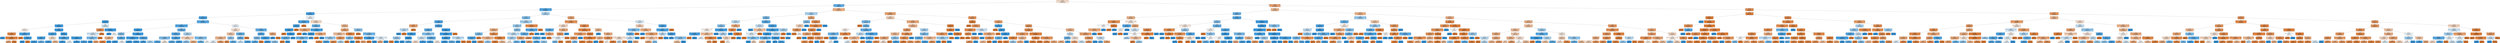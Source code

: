 digraph Tree {
node [shape=box, style="filled, rounded", color="black", fontname=helvetica] ;
edge [fontname=helvetica] ;
0 [label="node #0\natomic_pauling_electronegativity_wad <= 1.5277\ngini = 0.4914\nsamples = 100.0%\nvalue = [0.5656, 0.4344]", fillcolor="#f9e2d1"] ;
1 [label="node #1\natomic_ionization_potential_wa <= 9.1731\ngini = 0.2983\nsamples = 34.8%\nvalue = [0.1825, 0.8175]", fillcolor="#65b3eb"] ;
0 -> 1 [labeldistance=2.5, labelangle=45, headlabel="True"] ;
2 [label="node #2\natomic_pauling_electronegativity_wa <= 2.0733\ngini = 0.2001\nsamples = 30.8%\nvalue = [0.1128, 0.8872]", fillcolor="#52a9e8"] ;
1 -> 2 ;
3 [label="node #3\natomic_volume_wad <= 33.4308\ngini = 0.1456\nsamples = 27.1%\nvalue = [0.079, 0.921]", fillcolor="#4aa5e7"] ;
2 -> 3 ;
4 [label="node #4\natomic_volume_wa <= 15.1981\ngini = 0.1333\nsamples = 26.7%\nvalue = [0.0718, 0.9282]", fillcolor="#48a5e7"] ;
3 -> 4 ;
5 [label="node #5\nrel_stoich_wa <= 0.9656\ngini = 0.0874\nsamples = 18.7%\nvalue = [0.0458, 0.9542]", fillcolor="#43a2e6"] ;
4 -> 5 ;
6 [label="node #6\natomic_r_covalent_wa <= 0.935\ngini = 0.0809\nsamples = 18.5%\nvalue = [0.0422, 0.9578]", fillcolor="#42a1e6"] ;
5 -> 6 ;
7 [label="node #7\nrel_stoich_wa <= 0.838\ngini = 0.4998\nsamples = 0.0%\nvalue = [0.5111, 0.4889]", fillcolor="#fefaf6"] ;
6 -> 7 ;
8 [label="node #8\natomic_number_wad <= 4.7222\ngini = 0.1588\nsamples = 0.0%\nvalue = [0.913, 0.087]", fillcolor="#e78d4c"] ;
7 -> 8 ;
9 [label="node #9\ngini = 0.0\nsamples = 0.0%\nvalue = [0.0, 1.0]", fillcolor="#399de5"] ;
8 -> 9 ;
10 [label="node #10\natomic_pauling_electronegativity_wa <= 1.9712\ngini = 0.0868\nsamples = 0.0%\nvalue = [0.9545, 0.0455]", fillcolor="#e68742"] ;
8 -> 10 ;
11 [label="node #11\ngini = 0.375\nsamples = 0.0%\nvalue = [0.75, 0.25]", fillcolor="#eeab7b"] ;
10 -> 11 ;
12 [label="node #12\ngini = 0.0\nsamples = 0.0%\nvalue = [1.0, 0.0]", fillcolor="#e58139"] ;
10 -> 12 ;
13 [label="node #13\natomic_ionization_potential_wa <= 8.0941\ngini = 0.1653\nsamples = 0.0%\nvalue = [0.0909, 0.9091]", fillcolor="#4da7e8"] ;
7 -> 13 ;
14 [label="node #14\ngini = 0.0\nsamples = 0.0%\nvalue = [1.0, 0.0]", fillcolor="#e58139"] ;
13 -> 14 ;
15 [label="node #15\natomic_number_wa <= 9.8846\ngini = 0.0907\nsamples = 0.0%\nvalue = [0.0476, 0.9524]", fillcolor="#43a2e6"] ;
13 -> 15 ;
16 [label="node #16\ngini = 0.0\nsamples = 0.0%\nvalue = [0.0, 1.0]", fillcolor="#399de5"] ;
15 -> 16 ;
17 [label="node #17\ngini = 0.0\nsamples = 0.0%\nvalue = [1.0, 0.0]", fillcolor="#e58139"] ;
15 -> 17 ;
18 [label="node #18\natomic_r_covalent_wa <= 1.2751\ngini = 0.0784\nsamples = 18.4%\nvalue = [0.0409, 0.9591]", fillcolor="#41a1e6"] ;
6 -> 18 ;
19 [label="node #19\natomic_volume_wa <= 12.8397\ngini = 0.1477\nsamples = 2.5%\nvalue = [0.0803, 0.9197]", fillcolor="#4aa6e7"] ;
18 -> 19 ;
20 [label="node #20\natomic_volume_wa <= 11.4704\ngini = 0.1076\nsamples = 2.4%\nvalue = [0.057, 0.943]", fillcolor="#45a3e7"] ;
19 -> 20 ;
21 [label="node #21\ngini = 0.0851\nsamples = 2.2%\nvalue = [0.0445, 0.9555]", fillcolor="#42a2e6"] ;
20 -> 21 ;
22 [label="node #22\ngini = 0.3274\nsamples = 0.2%\nvalue = [0.2062, 0.7938]", fillcolor="#6cb6ec"] ;
20 -> 22 ;
23 [label="node #23\natomic_number_wad <= 3.5\ngini = 0.4898\nsamples = 0.1%\nvalue = [0.5714, 0.4286]", fillcolor="#f8e0ce"] ;
19 -> 23 ;
24 [label="node #24\ngini = 0.1107\nsamples = 0.0%\nvalue = [0.0588, 0.9412]", fillcolor="#45a3e7"] ;
23 -> 24 ;
25 [label="node #25\ngini = 0.4359\nsamples = 0.1%\nvalue = [0.679, 0.321]", fillcolor="#f1bd97"] ;
23 -> 25 ;
26 [label="node #26\nrel_stoich_wa <= 0.343\ngini = 0.0667\nsamples = 15.9%\nvalue = [0.0346, 0.9654]", fillcolor="#40a1e6"] ;
18 -> 26 ;
27 [label="node #27\natomic_ionization_potential_wa <= 8.537\ngini = 0.1397\nsamples = 2.3%\nvalue = [0.0755, 0.9245]", fillcolor="#49a5e7"] ;
26 -> 27 ;
28 [label="node #28\ngini = 0.1229\nsamples = 2.2%\nvalue = [0.0658, 0.9342]", fillcolor="#47a4e7"] ;
27 -> 28 ;
29 [label="node #29\ngini = 0.4998\nsamples = 0.1%\nvalue = [0.4889, 0.5111]", fillcolor="#f6fbfe"] ;
27 -> 29 ;
30 [label="node #30\natomic_ionization_potential_wa <= 8.5681\ngini = 0.0538\nsamples = 13.6%\nvalue = [0.0277, 0.9723]", fillcolor="#3fa0e6"] ;
26 -> 30 ;
31 [label="node #31\ngini = 0.0497\nsamples = 13.1%\nvalue = [0.0255, 0.9745]", fillcolor="#3ea0e6"] ;
30 -> 31 ;
32 [label="node #32\ngini = 0.1551\nsamples = 0.5%\nvalue = [0.0847, 0.9153]", fillcolor="#4ba6e7"] ;
30 -> 32 ;
33 [label="node #33\natomic_number_wa <= 17.5\ngini = 0.4929\nsamples = 0.2%\nvalue = [0.4406, 0.5594]", fillcolor="#d5eaf9"] ;
5 -> 33 ;
34 [label="node #34\natomic_number_wa <= 12.01\ngini = 0.2214\nsamples = 0.1%\nvalue = [0.8732, 0.1268]", fillcolor="#e99356"] ;
33 -> 34 ;
35 [label="node #35\natomic_pauling_electronegativity_wad <= 0.13\ngini = 0.4922\nsamples = 0.0%\nvalue = [0.4375, 0.5625]", fillcolor="#d3e9f9"] ;
34 -> 35 ;
36 [label="node #36\natomic_ionization_potential_wa <= 7.971\ngini = 0.375\nsamples = 0.0%\nvalue = [0.25, 0.75]", fillcolor="#7bbeee"] ;
35 -> 36 ;
37 [label="node #37\ngini = 0.0\nsamples = 0.0%\nvalue = [0.0, 1.0]", fillcolor="#399de5"] ;
36 -> 37 ;
38 [label="node #38\ngini = 0.375\nsamples = 0.0%\nvalue = [0.75, 0.25]", fillcolor="#eeab7b"] ;
36 -> 38 ;
39 [label="node #39\ngini = 0.0\nsamples = 0.0%\nvalue = [1.0, 0.0]", fillcolor="#e58139"] ;
35 -> 39 ;
40 [label="node #40\ngini = 0.0\nsamples = 0.1%\nvalue = [1.0, 0.0]", fillcolor="#e58139"] ;
34 -> 40 ;
41 [label="node #41\natomic_pauling_electronegativity_wa <= 1.97\ngini = 0.0274\nsamples = 0.1%\nvalue = [0.0139, 0.9861]", fillcolor="#3c9ee5"] ;
33 -> 41 ;
42 [label="node #42\ngini = 0.0\nsamples = 0.1%\nvalue = [0.0, 1.0]", fillcolor="#399de5"] ;
41 -> 42 ;
43 [label="node #43\ngini = 0.5\nsamples = 0.0%\nvalue = [0.5, 0.5]", fillcolor="#ffffff"] ;
41 -> 43 ;
44 [label="node #44\natomic_pauling_electronegativity_wa <= 1.9215\ngini = 0.2294\nsamples = 8.0%\nvalue = [0.1322, 0.8678]", fillcolor="#57ace9"] ;
4 -> 44 ;
45 [label="node #45\natomic_pauling_electronegativity_wad <= 0.9242\ngini = 0.1827\nsamples = 7.4%\nvalue = [0.1017, 0.8983]", fillcolor="#4fa8e8"] ;
44 -> 45 ;
46 [label="node #46\natomic_r_covalent_wa <= 1.427\ngini = 0.0779\nsamples = 3.9%\nvalue = [0.0406, 0.9594]", fillcolor="#41a1e6"] ;
45 -> 46 ;
47 [label="node #47\nrel_stoich_wa <= 0.4023\ngini = 0.3989\nsamples = 0.2%\nvalue = [0.2751, 0.7249]", fillcolor="#84c2ef"] ;
46 -> 47 ;
48 [label="node #48\natomic_r_covalent_wad <= 0.468\ngini = 0.4286\nsamples = 0.0%\nvalue = [0.6889, 0.3111]", fillcolor="#f1ba92"] ;
47 -> 48 ;
49 [label="node #49\ngini = 0.1139\nsamples = 0.0%\nvalue = [0.9394, 0.0606]", fillcolor="#e78946"] ;
48 -> 49 ;
50 [label="node #50\ngini = 0.0\nsamples = 0.0%\nvalue = [0.0, 1.0]", fillcolor="#399de5"] ;
48 -> 50 ;
51 [label="node #51\natomic_volume_wa <= 16.6973\ngini = 0.2491\nsamples = 0.2%\nvalue = [0.1458, 0.8542]", fillcolor="#5baee9"] ;
47 -> 51 ;
52 [label="node #52\ngini = 0.0545\nsamples = 0.1%\nvalue = [0.028, 0.972]", fillcolor="#3fa0e6"] ;
51 -> 52 ;
53 [label="node #53\ngini = 0.4996\nsamples = 0.0%\nvalue = [0.4865, 0.5135]", fillcolor="#f5fafe"] ;
51 -> 53 ;
54 [label="node #54\natomic_ionization_potential_wa <= 7.7375\ngini = 0.0521\nsamples = 3.7%\nvalue = [0.0268, 0.9732]", fillcolor="#3ea0e6"] ;
46 -> 54 ;
55 [label="node #55\natomic_pauling_electronegativity_wad <= 0.6484\ngini = 0.0392\nsamples = 3.4%\nvalue = [0.02, 0.98]", fillcolor="#3d9fe6"] ;
54 -> 55 ;
56 [label="node #56\ngini = 0.0151\nsamples = 1.9%\nvalue = [0.0076, 0.9924]", fillcolor="#3b9ee5"] ;
55 -> 56 ;
57 [label="node #57\ngini = 0.0663\nsamples = 1.6%\nvalue = [0.0343, 0.9657]", fillcolor="#40a0e6"] ;
55 -> 57 ;
58 [label="node #58\natomic_volume_wa <= 19.6893\ngini = 0.1842\nsamples = 0.3%\nvalue = [0.1027, 0.8973]", fillcolor="#50a8e8"] ;
54 -> 58 ;
59 [label="node #59\ngini = 0.1337\nsamples = 0.3%\nvalue = [0.072, 0.928]", fillcolor="#48a5e7"] ;
58 -> 59 ;
60 [label="node #60\ngini = 0.4664\nsamples = 0.0%\nvalue = [0.3704, 0.6296]", fillcolor="#add7f4"] ;
58 -> 60 ;
61 [label="node #61\natomic_volume_wa <= 19.8854\ngini = 0.2872\nsamples = 3.4%\nvalue = [0.1738, 0.8262]", fillcolor="#63b2ea"] ;
45 -> 61 ;
62 [label="node #62\natomic_r_covalent_wa <= 1.4737\ngini = 0.2204\nsamples = 2.7%\nvalue = [0.1261, 0.8739]", fillcolor="#56abe9"] ;
61 -> 62 ;
63 [label="node #63\natomic_ionization_potential_wad <= 4.2539\ngini = 0.3833\nsamples = 0.6%\nvalue = [0.2584, 0.7416]", fillcolor="#7ebfee"] ;
62 -> 63 ;
64 [label="node #64\ngini = 0.2284\nsamples = 0.4%\nvalue = [0.1315, 0.8685]", fillcolor="#57ace9"] ;
63 -> 64 ;
65 [label="node #65\ngini = 0.4973\nsamples = 0.2%\nvalue = [0.5369, 0.4631]", fillcolor="#fbeee4"] ;
63 -> 65 ;
66 [label="node #66\natomic_r_covalent_wad <= 0.7917\ngini = 0.1668\nsamples = 2.2%\nvalue = [0.0918, 0.9082]", fillcolor="#4da7e8"] ;
62 -> 66 ;
67 [label="node #67\ngini = 0.2604\nsamples = 0.9%\nvalue = [0.1538, 0.8462]", fillcolor="#5dafea"] ;
66 -> 67 ;
68 [label="node #68\ngini = 0.0973\nsamples = 1.3%\nvalue = [0.0513, 0.9487]", fillcolor="#44a2e6"] ;
66 -> 68 ;
69 [label="node #69\natomic_number_wa <= 38.4921\ngini = 0.4658\nsamples = 0.7%\nvalue = [0.3693, 0.6307]", fillcolor="#add6f4"] ;
61 -> 69 ;
70 [label="node #70\natomic_pauling_electronegativity_wad <= 1.1147\ngini = 0.4756\nsamples = 0.2%\nvalue = [0.6105, 0.3895]", fillcolor="#f6d1b7"] ;
69 -> 70 ;
71 [label="node #71\ngini = 0.4132\nsamples = 0.1%\nvalue = [0.2917, 0.7083]", fillcolor="#8bc5f0"] ;
70 -> 71 ;
72 [label="node #72\ngini = 0.3906\nsamples = 0.1%\nvalue = [0.7339, 0.2661]", fillcolor="#eeaf81"] ;
70 -> 72 ;
73 [label="node #73\natomic_pauling_electronegativity_wa <= 1.7241\ngini = 0.3886\nsamples = 0.5%\nvalue = [0.264, 0.736]", fillcolor="#80c0ee"] ;
69 -> 73 ;
74 [label="node #74\ngini = 0.3289\nsamples = 0.4%\nvalue = [0.2075, 0.7925]", fillcolor="#6db7ec"] ;
73 -> 74 ;
75 [label="node #75\ngini = 0.5\nsamples = 0.1%\nvalue = [0.5, 0.5]", fillcolor="#ffffff"] ;
73 -> 75 ;
76 [label="node #76\nrel_stoich_wa <= 0.5233\ngini = 0.499\nsamples = 0.6%\nvalue = [0.4775, 0.5225]", fillcolor="#eef7fd"] ;
44 -> 76 ;
77 [label="node #77\natomic_r_covalent_wa <= 1.4944\ngini = 0.4913\nsamples = 0.5%\nvalue = [0.5661, 0.4339]", fillcolor="#f9e2d1"] ;
76 -> 77 ;
78 [label="node #78\natomic_volume_wad <= 17.59\ngini = 0.4614\nsamples = 0.4%\nvalue = [0.6389, 0.3611]", fillcolor="#f4c8a9"] ;
77 -> 78 ;
79 [label="node #79\natomic_ionization_potential_wa <= 8.0496\ngini = 0.4165\nsamples = 0.3%\nvalue = [0.7043, 0.2957]", fillcolor="#f0b68c"] ;
78 -> 79 ;
80 [label="node #80\ngini = 0.4977\nsamples = 0.1%\nvalue = [0.4659, 0.5341]", fillcolor="#e6f2fc"] ;
79 -> 80 ;
81 [label="node #81\ngini = 0.3166\nsamples = 0.2%\nvalue = [0.8028, 0.1972]", fillcolor="#eba06a"] ;
79 -> 81 ;
82 [label="node #82\nrel_stoich_wa <= 0.3476\ngini = 0.424\nsamples = 0.1%\nvalue = [0.3051, 0.6949]", fillcolor="#90c8f0"] ;
78 -> 82 ;
83 [label="node #83\ngini = 0.18\nsamples = 0.0%\nvalue = [0.9, 0.1]", fillcolor="#e88f4f"] ;
82 -> 83 ;
84 [label="node #84\ngini = 0.2999\nsamples = 0.1%\nvalue = [0.1837, 0.8163]", fillcolor="#66b3eb"] ;
82 -> 84 ;
85 [label="node #85\natomic_volume_wad <= 28.2552\ngini = 0.3166\nsamples = 0.1%\nvalue = [0.1972, 0.8028]", fillcolor="#6ab5eb"] ;
77 -> 85 ;
86 [label="node #86\nrel_stoich_wa <= 0.3435\ngini = 0.2873\nsamples = 0.1%\nvalue = [0.1739, 0.8261]", fillcolor="#63b2ea"] ;
85 -> 86 ;
87 [label="node #87\ngini = 0.4922\nsamples = 0.0%\nvalue = [0.4375, 0.5625]", fillcolor="#d3e9f9"] ;
86 -> 87 ;
88 [label="node #88\ngini = 0.1709\nsamples = 0.1%\nvalue = [0.0943, 0.9057]", fillcolor="#4ea7e8"] ;
86 -> 88 ;
89 [label="node #89\ngini = 0.0\nsamples = 0.0%\nvalue = [1.0, 0.0]", fillcolor="#e58139"] ;
85 -> 89 ;
90 [label="node #90\natomic_ionization_potential_wad <= 4.2205\ngini = 0.2813\nsamples = 0.1%\nvalue = [0.1694, 0.8306]", fillcolor="#61b1ea"] ;
76 -> 90 ;
91 [label="node #91\nrel_stoich_wad <= 0.4643\ngini = 0.2252\nsamples = 0.1%\nvalue = [0.1293, 0.8707]", fillcolor="#56ace9"] ;
90 -> 91 ;
92 [label="node #92\nrel_stoich_wad <= 0.381\ngini = 0.3866\nsamples = 0.0%\nvalue = [0.2619, 0.7381]", fillcolor="#7fc0ee"] ;
91 -> 92 ;
93 [label="node #93\ngini = 0.2392\nsamples = 0.0%\nvalue = [0.1389, 0.8611]", fillcolor="#59ade9"] ;
92 -> 93 ;
94 [label="node #94\ngini = 0.0\nsamples = 0.0%\nvalue = [1.0, 0.0]", fillcolor="#e58139"] ;
92 -> 94 ;
95 [label="node #95\natomic_r_covalent_wad <= 0.7259\ngini = 0.1023\nsamples = 0.1%\nvalue = [0.0541, 0.9459]", fillcolor="#44a3e6"] ;
91 -> 95 ;
96 [label="node #96\ngini = 0.0579\nsamples = 0.1%\nvalue = [0.0299, 0.9701]", fillcolor="#3fa0e6"] ;
95 -> 96 ;
97 [label="node #97\ngini = 0.4082\nsamples = 0.0%\nvalue = [0.2857, 0.7143]", fillcolor="#88c4ef"] ;
95 -> 97 ;
98 [label="node #98\nrel_stoich_wa <= 0.5445\ngini = 0.375\nsamples = 0.0%\nvalue = [0.75, 0.25]", fillcolor="#eeab7b"] ;
90 -> 98 ;
99 [label="node #99\ngini = 0.0\nsamples = 0.0%\nvalue = [0.0, 1.0]", fillcolor="#399de5"] ;
98 -> 99 ;
100 [label="node #100\ngini = 0.0\nsamples = 0.0%\nvalue = [1.0, 0.0]", fillcolor="#e58139"] ;
98 -> 100 ;
101 [label="node #101\natomic_volume_wa <= 18.8321\ngini = 0.4988\nsamples = 0.5%\nvalue = [0.476, 0.524]", fillcolor="#edf6fd"] ;
3 -> 101 ;
102 [label="node #102\natomic_ionization_potential_wad <= 6.2023\ngini = 0.1604\nsamples = 0.1%\nvalue = [0.0879, 0.9121]", fillcolor="#4ca6e8"] ;
101 -> 102 ;
103 [label="node #103\nrel_stoich_wa <= 0.9271\ngini = 0.1072\nsamples = 0.1%\nvalue = [0.0568, 0.9432]", fillcolor="#45a3e7"] ;
102 -> 103 ;
104 [label="node #104\natomic_volume_wad <= 33.4618\ngini = 0.0673\nsamples = 0.1%\nvalue = [0.0349, 0.9651]", fillcolor="#40a1e6"] ;
103 -> 104 ;
105 [label="node #105\ngini = 0.0\nsamples = 0.0%\nvalue = [1.0, 0.0]", fillcolor="#e58139"] ;
104 -> 105 ;
106 [label="node #106\natomic_volume_wa <= 11.263\ngini = 0.0235\nsamples = 0.1%\nvalue = [0.0119, 0.9881]", fillcolor="#3b9ee5"] ;
104 -> 106 ;
107 [label="node #107\natomic_r_covalent_wad <= 1.0888\ngini = 0.2778\nsamples = 0.0%\nvalue = [0.1667, 0.8333]", fillcolor="#61b1ea"] ;
106 -> 107 ;
108 [label="node #108\ngini = 0.0\nsamples = 0.0%\nvalue = [1.0, 0.0]", fillcolor="#e58139"] ;
107 -> 108 ;
109 [label="node #109\ngini = 0.0\nsamples = 0.0%\nvalue = [0.0, 1.0]", fillcolor="#399de5"] ;
107 -> 109 ;
110 [label="node #110\ngini = 0.0\nsamples = 0.1%\nvalue = [0.0, 1.0]", fillcolor="#399de5"] ;
106 -> 110 ;
111 [label="node #111\ngini = 0.0\nsamples = 0.0%\nvalue = [1.0, 0.0]", fillcolor="#e58139"] ;
103 -> 111 ;
112 [label="node #112\ngini = 0.0\nsamples = 0.0%\nvalue = [1.0, 0.0]", fillcolor="#e58139"] ;
102 -> 112 ;
113 [label="node #113\natomic_ionization_potential_wad <= 3.4972\ngini = 0.4857\nsamples = 0.4%\nvalue = [0.5846, 0.4154]", fillcolor="#f7dbc6"] ;
101 -> 113 ;
114 [label="node #114\natomic_number_wad <= 16.625\ngini = 0.3068\nsamples = 0.1%\nvalue = [0.1892, 0.8108]", fillcolor="#67b4eb"] ;
113 -> 114 ;
115 [label="node #115\natomic_ionization_potential_wa <= 5.9104\ngini = 0.355\nsamples = 0.0%\nvalue = [0.7692, 0.2308]", fillcolor="#eda774"] ;
114 -> 115 ;
116 [label="node #116\ngini = 0.0\nsamples = 0.0%\nvalue = [1.0, 0.0]", fillcolor="#e58139"] ;
115 -> 116 ;
117 [label="node #117\ngini = 0.0\nsamples = 0.0%\nvalue = [0.0, 1.0]", fillcolor="#399de5"] ;
115 -> 117 ;
118 [label="node #118\natomic_pauling_electronegativity_wad <= 1.511\ngini = 0.1225\nsamples = 0.1%\nvalue = [0.0656, 0.9344]", fillcolor="#47a4e7"] ;
114 -> 118 ;
119 [label="node #119\nrel_stoich_wad <= 0.0556\ngini = 0.0345\nsamples = 0.1%\nvalue = [0.0175, 0.9825]", fillcolor="#3d9fe5"] ;
118 -> 119 ;
120 [label="node #120\natomic_pauling_electronegativity_wa <= 1.4433\ngini = 0.32\nsamples = 0.0%\nvalue = [0.2, 0.8]", fillcolor="#6ab6ec"] ;
119 -> 120 ;
121 [label="node #121\ngini = 0.0\nsamples = 0.0%\nvalue = [1.0, 0.0]", fillcolor="#e58139"] ;
120 -> 121 ;
122 [label="node #122\ngini = 0.0\nsamples = 0.0%\nvalue = [0.0, 1.0]", fillcolor="#399de5"] ;
120 -> 122 ;
123 [label="node #123\ngini = 0.0\nsamples = 0.1%\nvalue = [0.0, 1.0]", fillcolor="#399de5"] ;
119 -> 123 ;
124 [label="node #124\natomic_ionization_potential_wa <= 6.1343\ngini = 0.375\nsamples = 0.0%\nvalue = [0.75, 0.25]", fillcolor="#eeab7b"] ;
118 -> 124 ;
125 [label="node #125\ngini = 0.0\nsamples = 0.0%\nvalue = [1.0, 0.0]", fillcolor="#e58139"] ;
124 -> 125 ;
126 [label="node #126\ngini = 0.0\nsamples = 0.0%\nvalue = [0.0, 1.0]", fillcolor="#399de5"] ;
124 -> 126 ;
127 [label="node #127\nrel_stoich_wa <= 0.6084\ngini = 0.419\nsamples = 0.3%\nvalue = [0.7012, 0.2988]", fillcolor="#f0b78d"] ;
113 -> 127 ;
128 [label="node #128\natomic_volume_wa <= 28.005\ngini = 0.3596\nsamples = 0.2%\nvalue = [0.765, 0.235]", fillcolor="#eda876"] ;
127 -> 128 ;
129 [label="node #129\natomic_pauling_electronegativity_wa <= 1.527\ngini = 0.4461\nsamples = 0.1%\nvalue = [0.6641, 0.3359]", fillcolor="#f2c19d"] ;
128 -> 129 ;
130 [label="node #130\natomic_ionization_potential_wad <= 4.286\ngini = 0.4392\nsamples = 0.0%\nvalue = [0.3256, 0.6744]", fillcolor="#99ccf2"] ;
129 -> 130 ;
131 [label="node #131\ngini = 0.1528\nsamples = 0.0%\nvalue = [0.9167, 0.0833]", fillcolor="#e78c4b"] ;
130 -> 131 ;
132 [label="node #132\ngini = 0.1748\nsamples = 0.0%\nvalue = [0.0968, 0.9032]", fillcolor="#4ea8e8"] ;
130 -> 132 ;
133 [label="node #133\natomic_volume_wad <= 53.3092\ngini = 0.2828\nsamples = 0.1%\nvalue = [0.8295, 0.1705]", fillcolor="#ea9b62"] ;
129 -> 133 ;
134 [label="node #134\ngini = 0.1862\nsamples = 0.1%\nvalue = [0.8961, 0.1039]", fillcolor="#e89050"] ;
133 -> 134 ;
135 [label="node #135\ngini = 0.4628\nsamples = 0.0%\nvalue = [0.3636, 0.6364]", fillcolor="#aad5f4"] ;
133 -> 135 ;
136 [label="node #136\natomic_r_covalent_wad <= 0.8133\ngini = 0.1495\nsamples = 0.1%\nvalue = [0.9186, 0.0814]", fillcolor="#e78c4b"] ;
128 -> 136 ;
137 [label="node #137\natomic_number_wad <= 11.5\ngini = 0.375\nsamples = 0.0%\nvalue = [0.25, 0.75]", fillcolor="#7bbeee"] ;
136 -> 137 ;
138 [label="node #138\ngini = 0.0\nsamples = 0.0%\nvalue = [1.0, 0.0]", fillcolor="#e58139"] ;
137 -> 138 ;
139 [label="node #139\ngini = 0.0\nsamples = 0.0%\nvalue = [0.0, 1.0]", fillcolor="#399de5"] ;
137 -> 139 ;
140 [label="node #140\natomic_r_covalent_wad <= 1.2127\ngini = 0.0928\nsamples = 0.1%\nvalue = [0.9512, 0.0488]", fillcolor="#e68743"] ;
136 -> 140 ;
141 [label="node #141\ngini = 0.0\nsamples = 0.1%\nvalue = [1.0, 0.0]", fillcolor="#e58139"] ;
140 -> 141 ;
142 [label="node #142\ngini = 0.375\nsamples = 0.0%\nvalue = [0.75, 0.25]", fillcolor="#eeab7b"] ;
140 -> 142 ;
143 [label="node #143\natomic_number_wa <= 34.6323\ngini = 0.4152\nsamples = 0.0%\nvalue = [0.2941, 0.7059]", fillcolor="#8bc6f0"] ;
127 -> 143 ;
144 [label="node #144\ngini = 0.0\nsamples = 0.0%\nvalue = [1.0, 0.0]", fillcolor="#e58139"] ;
143 -> 144 ;
145 [label="node #145\natomic_pauling_electronegativity_wa <= 1.7741\ngini = 0.3496\nsamples = 0.0%\nvalue = [0.2258, 0.7742]", fillcolor="#73baed"] ;
143 -> 145 ;
146 [label="node #146\natomic_ionization_potential_wa <= 5.333\ngini = 0.1049\nsamples = 0.0%\nvalue = [0.0556, 0.9444]", fillcolor="#45a3e7"] ;
145 -> 146 ;
147 [label="node #147\ngini = 0.0\nsamples = 0.0%\nvalue = [1.0, 0.0]", fillcolor="#e58139"] ;
146 -> 147 ;
148 [label="node #148\ngini = 0.0\nsamples = 0.0%\nvalue = [0.0, 1.0]", fillcolor="#399de5"] ;
146 -> 148 ;
149 [label="node #149\natomic_pauling_electronegativity_wa <= 1.9395\ngini = 0.497\nsamples = 0.0%\nvalue = [0.4615, 0.5385]", fillcolor="#e3f1fb"] ;
145 -> 149 ;
150 [label="node #150\ngini = 0.375\nsamples = 0.0%\nvalue = [0.75, 0.25]", fillcolor="#eeab7b"] ;
149 -> 150 ;
151 [label="node #151\ngini = 0.0\nsamples = 0.0%\nvalue = [0.0, 1.0]", fillcolor="#399de5"] ;
149 -> 151 ;
152 [label="node #152\natomic_volume_wa <= 15.3275\ngini = 0.4619\nsamples = 3.7%\nvalue = [0.362, 0.638]", fillcolor="#a9d5f4"] ;
2 -> 152 ;
153 [label="node #153\natomic_volume_wa <= 12.0112\ngini = 0.3816\nsamples = 2.9%\nvalue = [0.2567, 0.7433]", fillcolor="#7dbfee"] ;
152 -> 153 ;
154 [label="node #154\natomic_number_wa <= 10.5286\ngini = 0.167\nsamples = 1.0%\nvalue = [0.092, 0.908]", fillcolor="#4da7e8"] ;
153 -> 154 ;
155 [label="node #155\natomic_number_wad <= 2.0333\ngini = 0.32\nsamples = 0.0%\nvalue = [0.8, 0.2]", fillcolor="#eca06a"] ;
154 -> 155 ;
156 [label="node #156\natomic_r_covalent_wa <= 0.8267\ngini = 0.48\nsamples = 0.0%\nvalue = [0.4, 0.6]", fillcolor="#bddef6"] ;
155 -> 156 ;
157 [label="node #157\ngini = 0.0\nsamples = 0.0%\nvalue = [0.0, 1.0]", fillcolor="#399de5"] ;
156 -> 157 ;
158 [label="node #158\ngini = 0.0\nsamples = 0.0%\nvalue = [1.0, 0.0]", fillcolor="#e58139"] ;
156 -> 158 ;
159 [label="node #159\ngini = 0.0\nsamples = 0.0%\nvalue = [1.0, 0.0]", fillcolor="#e58139"] ;
155 -> 159 ;
160 [label="node #160\natomic_number_wa <= 37.2\ngini = 0.1464\nsamples = 1.0%\nvalue = [0.0795, 0.9205]", fillcolor="#4aa5e7"] ;
154 -> 160 ;
161 [label="node #161\natomic_volume_wa <= 9.8893\ngini = 0.2868\nsamples = 0.4%\nvalue = [0.1735, 0.8265]", fillcolor="#63b2ea"] ;
160 -> 161 ;
162 [label="node #162\natomic_r_covalent_wa <= 1.0175\ngini = 0.0312\nsamples = 0.1%\nvalue = [0.0159, 0.9841]", fillcolor="#3c9fe5"] ;
161 -> 162 ;
163 [label="node #163\natomic_number_wad <= 52.7\ngini = 0.4444\nsamples = 0.0%\nvalue = [0.3333, 0.6667]", fillcolor="#9ccef2"] ;
162 -> 163 ;
164 [label="node #164\ngini = 0.0\nsamples = 0.0%\nvalue = [1.0, 0.0]", fillcolor="#e58139"] ;
163 -> 164 ;
165 [label="node #165\ngini = 0.0\nsamples = 0.0%\nvalue = [0.0, 1.0]", fillcolor="#399de5"] ;
163 -> 165 ;
166 [label="node #166\nrel_stoich_wad <= 0.7802\ngini = 0.0161\nsamples = 0.1%\nvalue = [0.0081, 0.9919]", fillcolor="#3b9ee5"] ;
162 -> 166 ;
167 [label="node #167\ngini = 0.0\nsamples = 0.1%\nvalue = [0.0, 1.0]", fillcolor="#399de5"] ;
166 -> 167 ;
168 [label="node #168\ngini = 0.2778\nsamples = 0.0%\nvalue = [0.1667, 0.8333]", fillcolor="#61b1ea"] ;
166 -> 168 ;
169 [label="node #169\natomic_pauling_electronegativity_wa <= 2.1628\ngini = 0.401\nsamples = 0.2%\nvalue = [0.2775, 0.7225]", fillcolor="#85c3ef"] ;
161 -> 169 ;
170 [label="node #170\natomic_r_covalent_wad <= 0.4796\ngini = 0.4902\nsamples = 0.1%\nvalue = [0.4301, 0.5699]", fillcolor="#cee7f9"] ;
169 -> 170 ;
171 [label="node #171\ngini = 0.4915\nsamples = 0.1%\nvalue = [0.5652, 0.4348]", fillcolor="#f9e2d1"] ;
170 -> 171 ;
172 [label="node #172\ngini = 0.0799\nsamples = 0.0%\nvalue = [0.0417, 0.9583]", fillcolor="#42a1e6"] ;
170 -> 172 ;
173 [label="node #173\natomic_r_covalent_wad <= 0.5277\ngini = 0.2301\nsamples = 0.1%\nvalue = [0.1327, 0.8673]", fillcolor="#57ace9"] ;
169 -> 173 ;
174 [label="node #174\ngini = 0.1132\nsamples = 0.1%\nvalue = [0.0602, 0.9398]", fillcolor="#46a3e7"] ;
173 -> 174 ;
175 [label="node #175\ngini = 0.4978\nsamples = 0.0%\nvalue = [0.5333, 0.4667]", fillcolor="#fcefe6"] ;
173 -> 175 ;
176 [label="node #176\natomic_volume_wad <= 21.7848\ngini = 0.0472\nsamples = 0.7%\nvalue = [0.0242, 0.9758]", fillcolor="#3e9fe6"] ;
160 -> 176 ;
177 [label="node #177\natomic_pauling_electronegativity_wa <= 2.4333\ngini = 0.0437\nsamples = 0.7%\nvalue = [0.0223, 0.9777]", fillcolor="#3e9fe6"] ;
176 -> 177 ;
178 [label="node #178\natomic_volume_wad <= 16.0935\ngini = 0.0369\nsamples = 0.6%\nvalue = [0.0188, 0.9812]", fillcolor="#3d9fe5"] ;
177 -> 178 ;
179 [label="node #179\ngini = 0.0269\nsamples = 0.6%\nvalue = [0.0136, 0.9864]", fillcolor="#3c9ee5"] ;
178 -> 179 ;
180 [label="node #180\ngini = 0.2778\nsamples = 0.0%\nvalue = [0.1667, 0.8333]", fillcolor="#61b1ea"] ;
178 -> 180 ;
181 [label="node #181\natomic_pauling_electronegativity_wad <= 0.46\ngini = 0.48\nsamples = 0.0%\nvalue = [0.4, 0.6]", fillcolor="#bddef6"] ;
177 -> 181 ;
182 [label="node #182\ngini = 0.0\nsamples = 0.0%\nvalue = [0.0, 1.0]", fillcolor="#399de5"] ;
181 -> 182 ;
183 [label="node #183\ngini = 0.0\nsamples = 0.0%\nvalue = [1.0, 0.0]", fillcolor="#e58139"] ;
181 -> 183 ;
184 [label="node #184\ngini = 0.0\nsamples = 0.0%\nvalue = [1.0, 0.0]", fillcolor="#e58139"] ;
176 -> 184 ;
185 [label="node #185\natomic_pauling_electronegativity_wa <= 2.4188\ngini = 0.4523\nsamples = 1.9%\nvalue = [0.3455, 0.6545]", fillcolor="#a2d1f3"] ;
153 -> 185 ;
186 [label="node #186\natomic_r_covalent_wa <= 1.1808\ngini = 0.4374\nsamples = 1.8%\nvalue = [0.323, 0.677]", fillcolor="#97ccf1"] ;
185 -> 186 ;
187 [label="node #187\natomic_volume_wa <= 12.8254\ngini = 0.382\nsamples = 0.1%\nvalue = [0.7429, 0.2571]", fillcolor="#eead7e"] ;
186 -> 187 ;
188 [label="node #188\natomic_number_wa <= 22.75\ngini = 0.3856\nsamples = 0.0%\nvalue = [0.2609, 0.7391]", fillcolor="#7fc0ee"] ;
187 -> 188 ;
189 [label="node #189\natomic_number_wa <= 18.5833\ngini = 0.1884\nsamples = 0.0%\nvalue = [0.1053, 0.8947]", fillcolor="#50a9e8"] ;
188 -> 189 ;
190 [label="node #190\ngini = 0.0\nsamples = 0.0%\nvalue = [1.0, 0.0]", fillcolor="#e58139"] ;
189 -> 190 ;
191 [label="node #191\ngini = 0.0\nsamples = 0.0%\nvalue = [0.0, 1.0]", fillcolor="#399de5"] ;
189 -> 191 ;
192 [label="node #192\ngini = 0.0\nsamples = 0.0%\nvalue = [1.0, 0.0]", fillcolor="#e58139"] ;
188 -> 192 ;
193 [label="node #193\natomic_number_wa <= 21.6429\ngini = 0.2142\nsamples = 0.1%\nvalue = [0.878, 0.122]", fillcolor="#e99254"] ;
187 -> 193 ;
194 [label="node #194\natomic_pauling_electronegativity_wa <= 2.1981\ngini = 0.417\nsamples = 0.0%\nvalue = [0.7037, 0.2963]", fillcolor="#f0b68c"] ;
193 -> 194 ;
195 [label="node #195\ngini = 0.1975\nsamples = 0.0%\nvalue = [0.8889, 0.1111]", fillcolor="#e89152"] ;
194 -> 195 ;
196 [label="node #196\ngini = 0.4444\nsamples = 0.0%\nvalue = [0.3333, 0.6667]", fillcolor="#9ccef2"] ;
194 -> 196 ;
197 [label="node #197\natomic_ionization_potential_wa <= 9.1287\ngini = 0.0701\nsamples = 0.1%\nvalue = [0.9636, 0.0364]", fillcolor="#e68640"] ;
193 -> 197 ;
198 [label="node #198\ngini = 0.0377\nsamples = 0.1%\nvalue = [0.9808, 0.0192]", fillcolor="#e6833d"] ;
197 -> 198 ;
199 [label="node #199\ngini = 0.4444\nsamples = 0.0%\nvalue = [0.6667, 0.3333]", fillcolor="#f2c09c"] ;
197 -> 199 ;
200 [label="node #200\nrel_stoich_wa <= 0.3896\ngini = 0.4139\nsamples = 1.7%\nvalue = [0.2925, 0.7075]", fillcolor="#8bc6f0"] ;
186 -> 200 ;
201 [label="node #201\natomic_pauling_electronegativity_wad <= 1.3742\ngini = 0.4841\nsamples = 0.9%\nvalue = [0.4109, 0.5891]", fillcolor="#c3e1f7"] ;
200 -> 201 ;
202 [label="node #202\natomic_r_covalent_wad <= 0.6142\ngini = 0.4575\nsamples = 0.7%\nvalue = [0.3542, 0.6458]", fillcolor="#a6d3f3"] ;
201 -> 202 ;
203 [label="node #203\ngini = 0.4998\nsamples = 0.3%\nvalue = [0.5102, 0.4898]", fillcolor="#fefaf7"] ;
202 -> 203 ;
204 [label="node #204\ngini = 0.3442\nsamples = 0.4%\nvalue = [0.2209, 0.7791]", fillcolor="#71b9ec"] ;
202 -> 204 ;
205 [label="node #205\natomic_volume_wad <= 6.795\ngini = 0.3392\nsamples = 0.1%\nvalue = [0.7835, 0.2165]", fillcolor="#eca470"] ;
201 -> 205 ;
206 [label="node #206\ngini = 0.0\nsamples = 0.0%\nvalue = [0.0, 1.0]", fillcolor="#399de5"] ;
205 -> 206 ;
207 [label="node #207\ngini = 0.3096\nsamples = 0.1%\nvalue = [0.8085, 0.1915]", fillcolor="#eb9f68"] ;
205 -> 207 ;
208 [label="node #208\natomic_volume_wa <= 12.0245\ngini = 0.2824\nsamples = 0.8%\nvalue = [0.1702, 0.8298]", fillcolor="#62b1ea"] ;
200 -> 208 ;
209 [label="node #209\ngini = 0.2449\nsamples = 0.0%\nvalue = [0.8571, 0.1429]", fillcolor="#e9965a"] ;
208 -> 209 ;
210 [label="node #210\natomic_volume_wa <= 14.0778\ngini = 0.2639\nsamples = 0.8%\nvalue = [0.1564, 0.8436]", fillcolor="#5eafea"] ;
208 -> 210 ;
211 [label="node #211\ngini = 0.1781\nsamples = 0.6%\nvalue = [0.0988, 0.9012]", fillcolor="#4fa8e8"] ;
210 -> 211 ;
212 [label="node #212\ngini = 0.4355\nsamples = 0.2%\nvalue = [0.3204, 0.6796]", fillcolor="#96cbf1"] ;
210 -> 212 ;
213 [label="node #213\natomic_pauling_electronegativity_wad <= 0.345\ngini = 0.1948\nsamples = 0.1%\nvalue = [0.8906, 0.1094]", fillcolor="#e89051"] ;
185 -> 213 ;
214 [label="node #214\natomic_pauling_electronegativity_wad <= 0.23\ngini = 0.2188\nsamples = 0.0%\nvalue = [0.125, 0.875]", fillcolor="#55abe9"] ;
213 -> 214 ;
215 [label="node #215\ngini = 0.0\nsamples = 0.0%\nvalue = [1.0, 0.0]", fillcolor="#e58139"] ;
214 -> 215 ;
216 [label="node #216\ngini = 0.0\nsamples = 0.0%\nvalue = [0.0, 1.0]", fillcolor="#399de5"] ;
214 -> 216 ;
217 [label="node #217\ngini = 0.0\nsamples = 0.1%\nvalue = [1.0, 0.0]", fillcolor="#e58139"] ;
213 -> 217 ;
218 [label="node #218\nrel_stoich_wa <= 0.5233\ngini = 0.36\nsamples = 0.8%\nvalue = [0.7646, 0.2354]", fillcolor="#eda876"] ;
152 -> 218 ;
219 [label="node #219\natomic_pauling_electronegativity_wad <= 0.5883\ngini = 0.2536\nsamples = 0.6%\nvalue = [0.851, 0.149]", fillcolor="#ea975c"] ;
218 -> 219 ;
220 [label="node #220\natomic_r_covalent_wad <= 0.2253\ngini = 0.4886\nsamples = 0.1%\nvalue = [0.5753, 0.4247]", fillcolor="#f8decb"] ;
219 -> 220 ;
221 [label="node #221\natomic_volume_wad <= 16.1067\ngini = 0.2659\nsamples = 0.0%\nvalue = [0.1579, 0.8421]", fillcolor="#5eafea"] ;
220 -> 221 ;
222 [label="node #222\ngini = 0.0\nsamples = 0.0%\nvalue = [0.0, 1.0]", fillcolor="#399de5"] ;
221 -> 222 ;
223 [label="node #223\natomic_number_wad <= 25.631\ngini = 0.375\nsamples = 0.0%\nvalue = [0.75, 0.25]", fillcolor="#eeab7b"] ;
221 -> 223 ;
224 [label="node #224\ngini = 0.0\nsamples = 0.0%\nvalue = [0.0, 1.0]", fillcolor="#399de5"] ;
223 -> 224 ;
225 [label="node #225\ngini = 0.0\nsamples = 0.0%\nvalue = [1.0, 0.0]", fillcolor="#e58139"] ;
223 -> 225 ;
226 [label="node #226\natomic_r_covalent_wad <= 0.4808\ngini = 0.4012\nsamples = 0.1%\nvalue = [0.7222, 0.2778]", fillcolor="#efb185"] ;
220 -> 226 ;
227 [label="node #227\nrel_stoich_wad <= 0.1333\ngini = 0.3047\nsamples = 0.1%\nvalue = [0.8125, 0.1875]", fillcolor="#eb9e67"] ;
226 -> 227 ;
228 [label="node #228\natomic_pauling_electronegativity_wa <= 2.2928\ngini = 0.4983\nsamples = 0.0%\nvalue = [0.4706, 0.5294]", fillcolor="#e9f4fc"] ;
227 -> 228 ;
229 [label="node #229\ngini = 0.375\nsamples = 0.0%\nvalue = [0.25, 0.75]", fillcolor="#7bbeee"] ;
228 -> 229 ;
230 [label="node #230\ngini = 0.0\nsamples = 0.0%\nvalue = [1.0, 0.0]", fillcolor="#e58139"] ;
228 -> 230 ;
231 [label="node #231\ngini = 0.0\nsamples = 0.0%\nvalue = [1.0, 0.0]", fillcolor="#e58139"] ;
227 -> 231 ;
232 [label="node #232\ngini = 0.0\nsamples = 0.0%\nvalue = [0.0, 1.0]", fillcolor="#399de5"] ;
226 -> 232 ;
233 [label="node #233\natomic_r_covalent_wad <= 0.6713\ngini = 0.1847\nsamples = 0.5%\nvalue = [0.897, 0.103]", fillcolor="#e88f50"] ;
219 -> 233 ;
234 [label="node #234\natomic_pauling_electronegativity_wa <= 2.1378\ngini = 0.1101\nsamples = 0.4%\nvalue = [0.9415, 0.0585]", fillcolor="#e78945"] ;
233 -> 234 ;
235 [label="node #235\natomic_pauling_electronegativity_wa <= 2.1336\ngini = 0.3157\nsamples = 0.1%\nvalue = [0.8036, 0.1964]", fillcolor="#eba069"] ;
234 -> 235 ;
236 [label="node #236\natomic_number_wa <= 64.0\ngini = 0.2563\nsamples = 0.1%\nvalue = [0.8491, 0.1509]", fillcolor="#ea975c"] ;
235 -> 236 ;
237 [label="node #237\ngini = 0.1833\nsamples = 0.1%\nvalue = [0.898, 0.102]", fillcolor="#e88f50"] ;
236 -> 237 ;
238 [label="node #238\ngini = 0.375\nsamples = 0.0%\nvalue = [0.25, 0.75]", fillcolor="#7bbeee"] ;
236 -> 238 ;
239 [label="node #239\ngini = 0.0\nsamples = 0.0%\nvalue = [0.0, 1.0]", fillcolor="#399de5"] ;
235 -> 239 ;
240 [label="node #240\nrel_stoich_wa <= 0.5066\ngini = 0.0638\nsamples = 0.4%\nvalue = [0.967, 0.033]", fillcolor="#e68540"] ;
234 -> 240 ;
241 [label="node #241\natomic_pauling_electronegativity_wad <= 1.1308\ngini = 0.0466\nsamples = 0.3%\nvalue = [0.9761, 0.0239]", fillcolor="#e6843e"] ;
240 -> 241 ;
242 [label="node #242\ngini = 0.0175\nsamples = 0.3%\nvalue = [0.9912, 0.0088]", fillcolor="#e5823b"] ;
241 -> 242 ;
243 [label="node #243\ngini = 0.14\nsamples = 0.1%\nvalue = [0.9242, 0.0758]", fillcolor="#e78b49"] ;
241 -> 243 ;
244 [label="node #244\nrel_stoich_wad <= 0.1714\ngini = 0.42\nsamples = 0.0%\nvalue = [0.7, 0.3]", fillcolor="#f0b78e"] ;
240 -> 244 ;
245 [label="node #245\ngini = 0.0\nsamples = 0.0%\nvalue = [0.0, 1.0]", fillcolor="#399de5"] ;
244 -> 245 ;
246 [label="node #246\ngini = 0.0\nsamples = 0.0%\nvalue = [1.0, 0.0]", fillcolor="#e58139"] ;
244 -> 246 ;
247 [label="node #247\nrel_stoich_wad <= 0.22\ngini = 0.426\nsamples = 0.1%\nvalue = [0.6923, 0.3077]", fillcolor="#f1b991"] ;
233 -> 247 ;
248 [label="node #248\ngini = 0.0\nsamples = 0.0%\nvalue = [0.0, 1.0]", fillcolor="#399de5"] ;
247 -> 248 ;
249 [label="node #249\natomic_r_covalent_wa <= 1.3915\ngini = 0.4032\nsamples = 0.1%\nvalue = [0.72, 0.28]", fillcolor="#efb286"] ;
247 -> 249 ;
250 [label="node #250\natomic_r_covalent_wa <= 1.2332\ngini = 0.2499\nsamples = 0.1%\nvalue = [0.8537, 0.1463]", fillcolor="#e9975b"] ;
249 -> 250 ;
251 [label="node #251\ngini = 0.5\nsamples = 0.0%\nvalue = [0.5, 0.5]", fillcolor="#ffffff"] ;
250 -> 251 ;
252 [label="node #252\ngini = 0.0624\nsamples = 0.0%\nvalue = [0.9677, 0.0323]", fillcolor="#e68540"] ;
250 -> 252 ;
253 [label="node #253\natomic_pauling_electronegativity_wad <= 1.5063\ngini = 0.4931\nsamples = 0.0%\nvalue = [0.5588, 0.4412]", fillcolor="#fae4d5"] ;
249 -> 253 ;
254 [label="node #254\ngini = 0.48\nsamples = 0.0%\nvalue = [0.4, 0.6]", fillcolor="#bddef6"] ;
253 -> 254 ;
255 [label="node #255\ngini = 0.0\nsamples = 0.0%\nvalue = [1.0, 0.0]", fillcolor="#e58139"] ;
253 -> 255 ;
256 [label="node #256\natomic_number_wa <= 49.4067\ngini = 0.495\nsamples = 0.2%\nvalue = [0.45, 0.55]", fillcolor="#dbedfa"] ;
218 -> 256 ;
257 [label="node #257\natomic_volume_wad <= 2.735\ngini = 0.4726\nsamples = 0.1%\nvalue = [0.617, 0.383]", fillcolor="#f5cfb4"] ;
256 -> 257 ;
258 [label="node #258\natomic_pauling_electronegativity_wa <= 2.289\ngini = 0.375\nsamples = 0.0%\nvalue = [0.25, 0.75]", fillcolor="#7bbeee"] ;
257 -> 258 ;
259 [label="node #259\natomic_number_wad <= 32.5\ngini = 0.2778\nsamples = 0.0%\nvalue = [0.1667, 0.8333]", fillcolor="#61b1ea"] ;
258 -> 259 ;
260 [label="node #260\natomic_volume_wa <= 15.5585\ngini = 0.4898\nsamples = 0.0%\nvalue = [0.4286, 0.5714]", fillcolor="#cee6f8"] ;
259 -> 260 ;
261 [label="node #261\ngini = 0.0\nsamples = 0.0%\nvalue = [0.0, 1.0]", fillcolor="#399de5"] ;
260 -> 261 ;
262 [label="node #262\ngini = 0.375\nsamples = 0.0%\nvalue = [0.75, 0.25]", fillcolor="#eeab7b"] ;
260 -> 262 ;
263 [label="node #263\ngini = 0.0\nsamples = 0.0%\nvalue = [0.0, 1.0]", fillcolor="#399de5"] ;
259 -> 263 ;
264 [label="node #264\ngini = 0.0\nsamples = 0.0%\nvalue = [1.0, 0.0]", fillcolor="#e58139"] ;
258 -> 264 ;
265 [label="node #265\natomic_ionization_potential_wa <= 8.3345\ngini = 0.4065\nsamples = 0.1%\nvalue = [0.7162, 0.2838]", fillcolor="#efb387"] ;
257 -> 265 ;
266 [label="node #266\ngini = 0.0\nsamples = 0.0%\nvalue = [0.0, 1.0]", fillcolor="#399de5"] ;
265 -> 266 ;
267 [label="node #267\natomic_pauling_electronegativity_wad <= 1.305\ngini = 0.3439\nsamples = 0.1%\nvalue = [0.7794, 0.2206]", fillcolor="#eca571"] ;
265 -> 267 ;
268 [label="node #268\ngini = 0.0\nsamples = 0.0%\nvalue = [1.0, 0.0]", fillcolor="#e58139"] ;
267 -> 268 ;
269 [label="node #269\natomic_pauling_electronegativity_wa <= 2.0883\ngini = 0.4543\nsamples = 0.1%\nvalue = [0.6512, 0.3488]", fillcolor="#f3c4a3"] ;
267 -> 269 ;
270 [label="node #270\ngini = 0.3673\nsamples = 0.0%\nvalue = [0.7576, 0.2424]", fillcolor="#eda978"] ;
269 -> 270 ;
271 [label="node #271\ngini = 0.42\nsamples = 0.0%\nvalue = [0.3, 0.7]", fillcolor="#8ec7f0"] ;
269 -> 271 ;
272 [label="node #272\natomic_volume_wa <= 25.305\ngini = 0.1938\nsamples = 0.1%\nvalue = [0.1087, 0.8913]", fillcolor="#51a9e8"] ;
256 -> 272 ;
273 [label="node #273\natomic_pauling_electronegativity_wa <= 2.0904\ngini = 0.162\nsamples = 0.1%\nvalue = [0.0889, 0.9111]", fillcolor="#4ca7e8"] ;
272 -> 273 ;
274 [label="node #274\natomic_volume_wad <= 11.21\ngini = 0.48\nsamples = 0.0%\nvalue = [0.4, 0.6]", fillcolor="#bddef6"] ;
273 -> 274 ;
275 [label="node #275\ngini = 0.0\nsamples = 0.0%\nvalue = [1.0, 0.0]", fillcolor="#e58139"] ;
274 -> 275 ;
276 [label="node #276\ngini = 0.0\nsamples = 0.0%\nvalue = [0.0, 1.0]", fillcolor="#399de5"] ;
274 -> 276 ;
277 [label="node #277\natomic_r_covalent_wa <= 1.45\ngini = 0.095\nsamples = 0.1%\nvalue = [0.05, 0.95]", fillcolor="#43a2e6"] ;
273 -> 277 ;
278 [label="node #278\ngini = 0.0\nsamples = 0.0%\nvalue = [0.0, 1.0]", fillcolor="#399de5"] ;
277 -> 278 ;
279 [label="node #279\natomic_pauling_electronegativity_wad <= 0.45\ngini = 0.4082\nsamples = 0.0%\nvalue = [0.2857, 0.7143]", fillcolor="#88c4ef"] ;
277 -> 279 ;
280 [label="node #280\ngini = 0.4444\nsamples = 0.0%\nvalue = [0.6667, 0.3333]", fillcolor="#f2c09c"] ;
279 -> 280 ;
281 [label="node #281\ngini = 0.0\nsamples = 0.0%\nvalue = [0.0, 1.0]", fillcolor="#399de5"] ;
279 -> 281 ;
282 [label="node #282\ngini = 0.0\nsamples = 0.0%\nvalue = [1.0, 0.0]", fillcolor="#e58139"] ;
272 -> 282 ;
283 [label="node #283\natomic_pauling_electronegativity_wa <= 2.0071\ngini = 0.4012\nsamples = 4.0%\nvalue = [0.7223, 0.2777]", fillcolor="#efb185"] ;
1 -> 283 ;
284 [label="node #284\natomic_pauling_electronegativity_wad <= 1.2267\ngini = 0.4651\nsamples = 0.5%\nvalue = [0.3679, 0.6321]", fillcolor="#acd6f4"] ;
283 -> 284 ;
285 [label="node #285\nrel_stoich_wad <= 0.3798\ngini = 0.3643\nsamples = 0.4%\nvalue = [0.2396, 0.7604]", fillcolor="#77bced"] ;
284 -> 285 ;
286 [label="node #286\natomic_volume_wad <= 8.9887\ngini = 0.4817\nsamples = 0.2%\nvalue = [0.4043, 0.5957]", fillcolor="#bfe0f7"] ;
285 -> 286 ;
287 [label="node #287\natomic_number_wad <= 18.0\ngini = 0.4082\nsamples = 0.1%\nvalue = [0.2857, 0.7143]", fillcolor="#88c4ef"] ;
286 -> 287 ;
288 [label="node #288\natomic_ionization_potential_wa <= 9.399\ngini = 0.4993\nsamples = 0.1%\nvalue = [0.5192, 0.4808]", fillcolor="#fdf6f0"] ;
287 -> 288 ;
289 [label="node #289\natomic_ionization_potential_wa <= 9.2325\ngini = 0.142\nsamples = 0.0%\nvalue = [0.0769, 0.9231]", fillcolor="#49a5e7"] ;
288 -> 289 ;
290 [label="node #290\ngini = 0.0\nsamples = 0.0%\nvalue = [1.0, 0.0]", fillcolor="#e58139"] ;
289 -> 290 ;
291 [label="node #291\ngini = 0.0\nsamples = 0.0%\nvalue = [0.0, 1.0]", fillcolor="#399de5"] ;
289 -> 291 ;
292 [label="node #292\natomic_pauling_electronegativity_wad <= 0.245\ngini = 0.4444\nsamples = 0.0%\nvalue = [0.6667, 0.3333]", fillcolor="#f2c09c"] ;
288 -> 292 ;
293 [label="node #293\ngini = 0.4991\nsamples = 0.0%\nvalue = [0.4783, 0.5217]", fillcolor="#eff7fd"] ;
292 -> 293 ;
294 [label="node #294\natomic_pauling_electronegativity_wa <= 1.864\ngini = 0.1172\nsamples = 0.0%\nvalue = [0.9375, 0.0625]", fillcolor="#e78946"] ;
292 -> 294 ;
295 [label="node #295\ngini = 0.32\nsamples = 0.0%\nvalue = [0.8, 0.2]", fillcolor="#eca06a"] ;
294 -> 295 ;
296 [label="node #296\ngini = 0.0\nsamples = 0.0%\nvalue = [1.0, 0.0]", fillcolor="#e58139"] ;
294 -> 296 ;
297 [label="node #297\natomic_pauling_electronegativity_wa <= 1.9747\ngini = 0.1068\nsamples = 0.1%\nvalue = [0.0566, 0.9434]", fillcolor="#45a3e7"] ;
287 -> 297 ;
298 [label="node #298\ngini = 0.0\nsamples = 0.1%\nvalue = [0.0, 1.0]", fillcolor="#399de5"] ;
297 -> 298 ;
299 [label="node #299\natomic_number_wa <= 23.25\ngini = 0.4688\nsamples = 0.0%\nvalue = [0.375, 0.625]", fillcolor="#b0d8f5"] ;
297 -> 299 ;
300 [label="node #300\ngini = 0.0\nsamples = 0.0%\nvalue = [0.0, 1.0]", fillcolor="#399de5"] ;
299 -> 300 ;
301 [label="node #301\natomic_volume_wad <= 4.045\ngini = 0.48\nsamples = 0.0%\nvalue = [0.6, 0.4]", fillcolor="#f6d5bd"] ;
299 -> 301 ;
302 [label="node #302\ngini = 0.0\nsamples = 0.0%\nvalue = [1.0, 0.0]", fillcolor="#e58139"] ;
301 -> 302 ;
303 [label="node #303\ngini = 0.5\nsamples = 0.0%\nvalue = [0.5, 0.5]", fillcolor="#ffffff"] ;
301 -> 303 ;
304 [label="node #304\natomic_r_covalent_wad <= 1.814\ngini = 0.375\nsamples = 0.0%\nvalue = [0.75, 0.25]", fillcolor="#eeab7b"] ;
286 -> 304 ;
305 [label="node #305\natomic_number_wad <= 10.5\ngini = 0.18\nsamples = 0.0%\nvalue = [0.9, 0.1]", fillcolor="#e88f4f"] ;
304 -> 305 ;
306 [label="node #306\ngini = 0.0\nsamples = 0.0%\nvalue = [0.0, 1.0]", fillcolor="#399de5"] ;
305 -> 306 ;
307 [label="node #307\natomic_r_covalent_wa <= 1.3125\ngini = 0.0689\nsamples = 0.0%\nvalue = [0.9643, 0.0357]", fillcolor="#e68640"] ;
305 -> 307 ;
308 [label="node #308\ngini = 0.0\nsamples = 0.0%\nvalue = [1.0, 0.0]", fillcolor="#e58139"] ;
307 -> 308 ;
309 [label="node #309\ngini = 0.0\nsamples = 0.0%\nvalue = [0.0, 1.0]", fillcolor="#399de5"] ;
307 -> 309 ;
310 [label="node #310\ngini = 0.0\nsamples = 0.0%\nvalue = [0.0, 1.0]", fillcolor="#399de5"] ;
304 -> 310 ;
311 [label="node #311\natomic_r_covalent_wa <= 0.7413\ngini = 0.2307\nsamples = 0.2%\nvalue = [0.133, 0.867]", fillcolor="#57ace9"] ;
285 -> 311 ;
312 [label="node #312\natomic_volume_wad <= 4.7544\ngini = 0.4861\nsamples = 0.0%\nvalue = [0.4167, 0.5833]", fillcolor="#c6e3f8"] ;
311 -> 312 ;
313 [label="node #313\ngini = 0.0\nsamples = 0.0%\nvalue = [0.0, 1.0]", fillcolor="#399de5"] ;
312 -> 313 ;
314 [label="node #314\natomic_pauling_electronegativity_wa <= 1.9538\ngini = 0.4537\nsamples = 0.0%\nvalue = [0.6522, 0.3478]", fillcolor="#f3c4a3"] ;
312 -> 314 ;
315 [label="node #315\natomic_ionization_potential_wa <= 11.5643\ngini = 0.4978\nsamples = 0.0%\nvalue = [0.4667, 0.5333]", fillcolor="#e6f3fc"] ;
314 -> 315 ;
316 [label="node #316\ngini = 0.0\nsamples = 0.0%\nvalue = [1.0, 0.0]", fillcolor="#e58139"] ;
315 -> 316 ;
317 [label="node #317\natomic_pauling_electronegativity_wa <= 1.9478\ngini = 0.3967\nsamples = 0.0%\nvalue = [0.2727, 0.7273]", fillcolor="#83c2ef"] ;
315 -> 317 ;
318 [label="node #318\ngini = 0.0\nsamples = 0.0%\nvalue = [0.0, 1.0]", fillcolor="#399de5"] ;
317 -> 318 ;
319 [label="node #319\ngini = 0.48\nsamples = 0.0%\nvalue = [0.6, 0.4]", fillcolor="#f6d5bd"] ;
317 -> 319 ;
320 [label="node #320\ngini = 0.0\nsamples = 0.0%\nvalue = [1.0, 0.0]", fillcolor="#e58139"] ;
314 -> 320 ;
321 [label="node #321\natomic_number_wa <= 75.6444\ngini = 0.142\nsamples = 0.2%\nvalue = [0.0769, 0.9231]", fillcolor="#49a5e7"] ;
311 -> 321 ;
322 [label="node #322\natomic_pauling_electronegativity_wad <= 1.1872\ngini = 0.0722\nsamples = 0.2%\nvalue = [0.0375, 0.9625]", fillcolor="#41a1e6"] ;
321 -> 322 ;
323 [label="node #323\natomic_r_covalent_wa <= 0.7948\ngini = 0.0387\nsamples = 0.2%\nvalue = [0.0197, 0.9803]", fillcolor="#3d9fe6"] ;
322 -> 323 ;
324 [label="node #324\natomic_ionization_potential_wa <= 11.2926\ngini = 0.2449\nsamples = 0.0%\nvalue = [0.1429, 0.8571]", fillcolor="#5aade9"] ;
323 -> 324 ;
325 [label="node #325\ngini = 0.4444\nsamples = 0.0%\nvalue = [0.6667, 0.3333]", fillcolor="#f2c09c"] ;
324 -> 325 ;
326 [label="node #326\ngini = 0.0\nsamples = 0.0%\nvalue = [0.0, 1.0]", fillcolor="#399de5"] ;
324 -> 326 ;
327 [label="node #327\natomic_volume_wa <= 17.5869\ngini = 0.0144\nsamples = 0.1%\nvalue = [0.0072, 0.9928]", fillcolor="#3a9ee5"] ;
323 -> 327 ;
328 [label="node #328\ngini = 0.0\nsamples = 0.1%\nvalue = [0.0, 1.0]", fillcolor="#399de5"] ;
327 -> 328 ;
329 [label="node #329\ngini = 0.1327\nsamples = 0.0%\nvalue = [0.0714, 0.9286]", fillcolor="#48a5e7"] ;
327 -> 329 ;
330 [label="node #330\natomic_number_wa <= 20.9222\ngini = 0.4688\nsamples = 0.0%\nvalue = [0.375, 0.625]", fillcolor="#b0d8f5"] ;
322 -> 330 ;
331 [label="node #331\ngini = 0.0\nsamples = 0.0%\nvalue = [1.0, 0.0]", fillcolor="#e58139"] ;
330 -> 331 ;
332 [label="node #332\ngini = 0.0\nsamples = 0.0%\nvalue = [0.0, 1.0]", fillcolor="#399de5"] ;
330 -> 332 ;
333 [label="node #333\natomic_number_wa <= 76.4821\ngini = 0.4628\nsamples = 0.0%\nvalue = [0.3636, 0.6364]", fillcolor="#aad5f4"] ;
321 -> 333 ;
334 [label="node #334\ngini = 0.0\nsamples = 0.0%\nvalue = [1.0, 0.0]", fillcolor="#e58139"] ;
333 -> 334 ;
335 [label="node #335\ngini = 0.0\nsamples = 0.0%\nvalue = [0.0, 1.0]", fillcolor="#399de5"] ;
333 -> 335 ;
336 [label="node #336\nrel_stoich_wa <= 0.4207\ngini = 0.3521\nsamples = 0.1%\nvalue = [0.7719, 0.2281]", fillcolor="#eda674"] ;
284 -> 336 ;
337 [label="node #337\nrel_stoich_wad <= 0.3508\ngini = 0.4082\nsamples = 0.0%\nvalue = [0.2857, 0.7143]", fillcolor="#88c4ef"] ;
336 -> 337 ;
338 [label="node #338\natomic_number_wad <= 71.5\ngini = 0.48\nsamples = 0.0%\nvalue = [0.6, 0.4]", fillcolor="#f6d5bd"] ;
337 -> 338 ;
339 [label="node #339\natomic_r_covalent_wa <= 1.2936\ngini = 0.2449\nsamples = 0.0%\nvalue = [0.8571, 0.1429]", fillcolor="#e9965a"] ;
338 -> 339 ;
340 [label="node #340\ngini = 0.0\nsamples = 0.0%\nvalue = [1.0, 0.0]", fillcolor="#e58139"] ;
339 -> 340 ;
341 [label="node #341\ngini = 0.5\nsamples = 0.0%\nvalue = [0.5, 0.5]", fillcolor="#ffffff"] ;
339 -> 341 ;
342 [label="node #342\ngini = 0.0\nsamples = 0.0%\nvalue = [0.0, 1.0]", fillcolor="#399de5"] ;
338 -> 342 ;
343 [label="node #343\ngini = 0.0\nsamples = 0.0%\nvalue = [0.0, 1.0]", fillcolor="#399de5"] ;
337 -> 343 ;
344 [label="node #344\natomic_number_wad <= 92.2839\ngini = 0.2086\nsamples = 0.1%\nvalue = [0.8817, 0.1183]", fillcolor="#e89254"] ;
336 -> 344 ;
345 [label="node #345\natomic_pauling_electronegativity_wad <= 1.5189\ngini = 0.1449\nsamples = 0.1%\nvalue = [0.9213, 0.0787]", fillcolor="#e78c4a"] ;
344 -> 345 ;
346 [label="node #346\natomic_volume_wa <= 11.735\ngini = 0.1271\nsamples = 0.1%\nvalue = [0.9318, 0.0682]", fillcolor="#e78a47"] ;
345 -> 346 ;
347 [label="node #347\natomic_r_covalent_wad <= 1.9222\ngini = 0.3599\nsamples = 0.0%\nvalue = [0.7647, 0.2353]", fillcolor="#eda876"] ;
346 -> 347 ;
348 [label="node #348\ngini = 0.0\nsamples = 0.0%\nvalue = [1.0, 0.0]", fillcolor="#e58139"] ;
347 -> 348 ;
349 [label="node #349\ngini = 0.0\nsamples = 0.0%\nvalue = [0.0, 1.0]", fillcolor="#399de5"] ;
347 -> 349 ;
350 [label="node #350\natomic_number_wad <= 66.6481\ngini = 0.0548\nsamples = 0.1%\nvalue = [0.9718, 0.0282]", fillcolor="#e6853f"] ;
346 -> 350 ;
351 [label="node #351\nrel_stoich_wa <= 0.4313\ngini = 0.0303\nsamples = 0.1%\nvalue = [0.9846, 0.0154]", fillcolor="#e5833c"] ;
350 -> 351 ;
352 [label="node #352\ngini = 0.1975\nsamples = 0.0%\nvalue = [0.8889, 0.1111]", fillcolor="#e89152"] ;
351 -> 352 ;
353 [label="node #353\ngini = 0.0\nsamples = 0.1%\nvalue = [1.0, 0.0]", fillcolor="#e58139"] ;
351 -> 353 ;
354 [label="node #354\natomic_number_wad <= 70.2619\ngini = 0.2778\nsamples = 0.0%\nvalue = [0.8333, 0.1667]", fillcolor="#ea9a61"] ;
350 -> 354 ;
355 [label="node #355\ngini = 0.0\nsamples = 0.0%\nvalue = [0.0, 1.0]", fillcolor="#399de5"] ;
354 -> 355 ;
356 [label="node #356\ngini = 0.0\nsamples = 0.0%\nvalue = [1.0, 0.0]", fillcolor="#e58139"] ;
354 -> 356 ;
357 [label="node #357\ngini = 0.0\nsamples = 0.0%\nvalue = [0.0, 1.0]", fillcolor="#399de5"] ;
345 -> 357 ;
358 [label="node #358\ngini = 0.0\nsamples = 0.0%\nvalue = [0.0, 1.0]", fillcolor="#399de5"] ;
344 -> 358 ;
359 [label="node #359\natomic_ionization_potential_wa <= 9.6022\ngini = 0.3435\nsamples = 3.5%\nvalue = [0.7797, 0.2203]", fillcolor="#eca571"] ;
283 -> 359 ;
360 [label="node #360\natomic_volume_wa <= 12.8708\ngini = 0.4742\nsamples = 1.0%\nvalue = [0.6136, 0.3864]", fillcolor="#f5d0b6"] ;
359 -> 360 ;
361 [label="node #361\natomic_r_covalent_wa <= 1.0769\ngini = 0.365\nsamples = 0.3%\nvalue = [0.2402, 0.7598]", fillcolor="#78bced"] ;
360 -> 361 ;
362 [label="node #362\ngini = 0.0\nsamples = 0.0%\nvalue = [1.0, 0.0]", fillcolor="#e58139"] ;
361 -> 362 ;
363 [label="node #363\nrel_stoich_wa <= 0.3717\ngini = 0.3349\nsamples = 0.3%\nvalue = [0.2127, 0.7873]", fillcolor="#6eb7ec"] ;
361 -> 363 ;
364 [label="node #364\nrel_stoich_wad <= 0.2762\ngini = 0.4992\nsamples = 0.0%\nvalue = [0.52, 0.48]", fillcolor="#fdf5f0"] ;
363 -> 364 ;
365 [label="node #365\natomic_ionization_potential_wa <= 9.2343\ngini = 0.3367\nsamples = 0.0%\nvalue = [0.2143, 0.7857]", fillcolor="#6fb8ec"] ;
364 -> 365 ;
366 [label="node #366\ngini = 0.0\nsamples = 0.0%\nvalue = [1.0, 0.0]", fillcolor="#e58139"] ;
365 -> 366 ;
367 [label="node #367\natomic_number_wa <= 25.6667\ngini = 0.1528\nsamples = 0.0%\nvalue = [0.0833, 0.9167]", fillcolor="#4ba6e7"] ;
365 -> 367 ;
368 [label="node #368\ngini = 0.5\nsamples = 0.0%\nvalue = [0.5, 0.5]", fillcolor="#ffffff"] ;
367 -> 368 ;
369 [label="node #369\ngini = 0.0\nsamples = 0.0%\nvalue = [0.0, 1.0]", fillcolor="#399de5"] ;
367 -> 369 ;
370 [label="node #370\natomic_ionization_potential_wa <= 9.2195\ngini = 0.1653\nsamples = 0.0%\nvalue = [0.9091, 0.0909]", fillcolor="#e88e4d"] ;
364 -> 370 ;
371 [label="node #371\ngini = 0.5\nsamples = 0.0%\nvalue = [0.5, 0.5]", fillcolor="#ffffff"] ;
370 -> 371 ;
372 [label="node #372\ngini = 0.0\nsamples = 0.0%\nvalue = [1.0, 0.0]", fillcolor="#e58139"] ;
370 -> 372 ;
373 [label="node #373\natomic_ionization_potential_wad <= 2.4616\ngini = 0.2868\nsamples = 0.2%\nvalue = [0.1735, 0.8265]", fillcolor="#63b2ea"] ;
363 -> 373 ;
374 [label="node #374\natomic_r_covalent_wa <= 1.2752\ngini = 0.4849\nsamples = 0.1%\nvalue = [0.413, 0.587]", fillcolor="#c4e2f7"] ;
373 -> 374 ;
375 [label="node #375\natomic_ionization_potential_wa <= 9.3537\ngini = 0.417\nsamples = 0.0%\nvalue = [0.7037, 0.2963]", fillcolor="#f0b68c"] ;
374 -> 375 ;
376 [label="node #376\ngini = 0.497\nsamples = 0.0%\nvalue = [0.4615, 0.5385]", fillcolor="#e3f1fb"] ;
375 -> 376 ;
377 [label="node #377\ngini = 0.1327\nsamples = 0.0%\nvalue = [0.9286, 0.0714]", fillcolor="#e78b48"] ;
375 -> 377 ;
378 [label="node #378\ngini = 0.0\nsamples = 0.0%\nvalue = [0.0, 1.0]", fillcolor="#399de5"] ;
374 -> 378 ;
379 [label="node #379\natomic_pauling_electronegativity_wa <= 2.4467\ngini = 0.18\nsamples = 0.2%\nvalue = [0.1, 0.9]", fillcolor="#4fa8e8"] ;
373 -> 379 ;
380 [label="node #380\natomic_number_wa <= 12.2143\ngini = 0.1602\nsamples = 0.2%\nvalue = [0.0878, 0.9122]", fillcolor="#4ca6e8"] ;
379 -> 380 ;
381 [label="node #381\ngini = 0.0\nsamples = 0.0%\nvalue = [1.0, 0.0]", fillcolor="#e58139"] ;
380 -> 381 ;
382 [label="node #382\ngini = 0.1393\nsamples = 0.2%\nvalue = [0.0753, 0.9247]", fillcolor="#49a5e7"] ;
380 -> 382 ;
383 [label="node #383\ngini = 0.0\nsamples = 0.0%\nvalue = [1.0, 0.0]", fillcolor="#e58139"] ;
379 -> 383 ;
384 [label="node #384\natomic_pauling_electronegativity_wa <= 2.4435\ngini = 0.3717\nsamples = 0.7%\nvalue = [0.7533, 0.2467]", fillcolor="#eeaa7a"] ;
360 -> 384 ;
385 [label="node #385\natomic_r_covalent_wad <= 0.6478\ngini = 0.4184\nsamples = 0.6%\nvalue = [0.702, 0.298]", fillcolor="#f0b68d"] ;
384 -> 385 ;
386 [label="node #386\natomic_number_wa <= 28.5\ngini = 0.294\nsamples = 0.4%\nvalue = [0.8209, 0.1791]", fillcolor="#eb9c64"] ;
385 -> 386 ;
387 [label="node #387\natomic_r_covalent_wa <= 1.2074\ngini = 0.4346\nsamples = 0.1%\nvalue = [0.6809, 0.3191]", fillcolor="#f1bc96"] ;
386 -> 387 ;
388 [label="node #388\natomic_r_covalent_wad <= 0.4232\ngini = 0.3582\nsamples = 0.1%\nvalue = [0.7662, 0.2338]", fillcolor="#eda775"] ;
387 -> 388 ;
389 [label="node #389\ngini = 0.2524\nsamples = 0.1%\nvalue = [0.8519, 0.1481]", fillcolor="#ea975b"] ;
388 -> 389 ;
390 [label="node #390\ngini = 0.4915\nsamples = 0.0%\nvalue = [0.5652, 0.4348]", fillcolor="#f9e2d1"] ;
388 -> 390 ;
391 [label="node #391\natomic_volume_wa <= 13.572\ngini = 0.4152\nsamples = 0.0%\nvalue = [0.2941, 0.7059]", fillcolor="#8bc6f0"] ;
387 -> 391 ;
392 [label="node #392\ngini = 0.0\nsamples = 0.0%\nvalue = [1.0, 0.0]", fillcolor="#e58139"] ;
391 -> 392 ;
393 [label="node #393\ngini = 0.142\nsamples = 0.0%\nvalue = [0.0769, 0.9231]", fillcolor="#49a5e7"] ;
391 -> 393 ;
394 [label="node #394\natomic_ionization_potential_wa <= 9.5998\ngini = 0.2264\nsamples = 0.3%\nvalue = [0.8699, 0.1301]", fillcolor="#e99457"] ;
386 -> 394 ;
395 [label="node #395\natomic_r_covalent_wa <= 1.2294\ngini = 0.2117\nsamples = 0.3%\nvalue = [0.8797, 0.1203]", fillcolor="#e99254"] ;
394 -> 395 ;
396 [label="node #396\ngini = 0.046\nsamples = 0.1%\nvalue = [0.9765, 0.0235]", fillcolor="#e6843e"] ;
395 -> 396 ;
397 [label="node #397\ngini = 0.2765\nsamples = 0.2%\nvalue = [0.8343, 0.1657]", fillcolor="#ea9a60"] ;
395 -> 397 ;
398 [label="node #398\ngini = 0.0\nsamples = 0.0%\nvalue = [0.0, 1.0]", fillcolor="#399de5"] ;
394 -> 398 ;
399 [label="node #399\natomic_volume_wa <= 15.833\ngini = 0.462\nsamples = 0.2%\nvalue = [0.3622, 0.6378]", fillcolor="#a9d5f4"] ;
385 -> 399 ;
400 [label="node #400\natomic_number_wad <= 78.4583\ngini = 0.3774\nsamples = 0.1%\nvalue = [0.2524, 0.7476]", fillcolor="#7cbeee"] ;
399 -> 400 ;
401 [label="node #401\natomic_volume_wa <= 13.1724\ngini = 0.2854\nsamples = 0.1%\nvalue = [0.1724, 0.8276]", fillcolor="#62b1ea"] ;
400 -> 401 ;
402 [label="node #402\ngini = 0.2975\nsamples = 0.0%\nvalue = [0.8182, 0.1818]", fillcolor="#eb9d65"] ;
401 -> 402 ;
403 [label="node #403\ngini = 0.1454\nsamples = 0.1%\nvalue = [0.0789, 0.9211]", fillcolor="#4aa5e7"] ;
401 -> 403 ;
404 [label="node #404\natomic_pauling_electronegativity_wad <= 1.3002\ngini = 0.4297\nsamples = 0.0%\nvalue = [0.6875, 0.3125]", fillcolor="#f1ba93"] ;
400 -> 404 ;
405 [label="node #405\ngini = 0.2604\nsamples = 0.0%\nvalue = [0.8462, 0.1538]", fillcolor="#ea985d"] ;
404 -> 405 ;
406 [label="node #406\ngini = 0.0\nsamples = 0.0%\nvalue = [0.0, 1.0]", fillcolor="#399de5"] ;
404 -> 406 ;
407 [label="node #407\natomic_ionization_potential_wad <= 5.4476\ngini = 0.2778\nsamples = 0.0%\nvalue = [0.8333, 0.1667]", fillcolor="#ea9a61"] ;
399 -> 407 ;
408 [label="node #408\natomic_pauling_electronegativity_wa <= 2.2481\ngini = 0.4444\nsamples = 0.0%\nvalue = [0.3333, 0.6667]", fillcolor="#9ccef2"] ;
407 -> 408 ;
409 [label="node #409\ngini = 0.0\nsamples = 0.0%\nvalue = [1.0, 0.0]", fillcolor="#e58139"] ;
408 -> 409 ;
410 [label="node #410\ngini = 0.0\nsamples = 0.0%\nvalue = [0.0, 1.0]", fillcolor="#399de5"] ;
408 -> 410 ;
411 [label="node #411\ngini = 0.0\nsamples = 0.0%\nvalue = [1.0, 0.0]", fillcolor="#e58139"] ;
407 -> 411 ;
412 [label="node #412\nrel_stoich_wa <= 0.5868\ngini = 0.0786\nsamples = 0.1%\nvalue = [0.959, 0.041]", fillcolor="#e68641"] ;
384 -> 412 ;
413 [label="node #413\natomic_volume_wa <= 13.205\ngini = 0.033\nsamples = 0.1%\nvalue = [0.9832, 0.0168]", fillcolor="#e5833c"] ;
412 -> 413 ;
414 [label="node #414\ngini = 0.0\nsamples = 0.0%\nvalue = [0.0, 1.0]", fillcolor="#399de5"] ;
413 -> 414 ;
415 [label="node #415\natomic_r_covalent_wad <= 0.09\ngini = 0.0168\nsamples = 0.1%\nvalue = [0.9915, 0.0085]", fillcolor="#e5823b"] ;
413 -> 415 ;
416 [label="node #416\ngini = 0.0\nsamples = 0.0%\nvalue = [0.0, 1.0]", fillcolor="#399de5"] ;
415 -> 416 ;
417 [label="node #417\ngini = 0.0\nsamples = 0.1%\nvalue = [1.0, 0.0]", fillcolor="#e58139"] ;
415 -> 417 ;
418 [label="node #418\ngini = 0.0\nsamples = 0.0%\nvalue = [0.0, 1.0]", fillcolor="#399de5"] ;
412 -> 418 ;
419 [label="node #419\natomic_number_wa <= 13.381\ngini = 0.2592\nsamples = 2.5%\nvalue = [0.847, 0.153]", fillcolor="#ea985d"] ;
359 -> 419 ;
420 [label="node #420\nrel_stoich_wa <= 0.6103\ngini = 0.0615\nsamples = 0.7%\nvalue = [0.9683, 0.0317]", fillcolor="#e6853f"] ;
419 -> 420 ;
421 [label="node #421\ngini = 0.0\nsamples = 0.6%\nvalue = [1.0, 0.0]", fillcolor="#e58139"] ;
420 -> 421 ;
422 [label="node #422\natomic_r_covalent_wad <= 1.02\ngini = 0.2854\nsamples = 0.1%\nvalue = [0.8276, 0.1724]", fillcolor="#ea9b62"] ;
420 -> 422 ;
423 [label="node #423\natomic_ionization_potential_wa <= 17.0483\ngini = 0.2076\nsamples = 0.1%\nvalue = [0.8824, 0.1176]", fillcolor="#e89253"] ;
422 -> 423 ;
424 [label="node #424\nrel_stoich_wa <= 0.8302\ngini = 0.18\nsamples = 0.1%\nvalue = [0.9, 0.1]", fillcolor="#e88f4f"] ;
423 -> 424 ;
425 [label="node #425\ngini = 0.0\nsamples = 0.0%\nvalue = [1.0, 0.0]", fillcolor="#e58139"] ;
424 -> 425 ;
426 [label="node #426\natomic_r_covalent_wad <= 0.45\ngini = 0.2778\nsamples = 0.1%\nvalue = [0.8333, 0.1667]", fillcolor="#ea9a61"] ;
424 -> 426 ;
427 [label="node #427\ngini = 0.2585\nsamples = 0.1%\nvalue = [0.8475, 0.1525]", fillcolor="#ea985d"] ;
426 -> 427 ;
428 [label="node #428\ngini = 0.0\nsamples = 0.0%\nvalue = [0.0, 1.0]", fillcolor="#399de5"] ;
426 -> 428 ;
429 [label="node #429\ngini = 0.0\nsamples = 0.0%\nvalue = [0.0, 1.0]", fillcolor="#399de5"] ;
423 -> 429 ;
430 [label="node #430\natomic_ionization_potential_wa <= 12.2463\ngini = 0.4898\nsamples = 0.0%\nvalue = [0.4286, 0.5714]", fillcolor="#cee6f8"] ;
422 -> 430 ;
431 [label="node #431\ngini = 0.0\nsamples = 0.0%\nvalue = [0.0, 1.0]", fillcolor="#399de5"] ;
430 -> 431 ;
432 [label="node #432\natomic_pauling_electronegativity_wad <= 0.2\ngini = 0.375\nsamples = 0.0%\nvalue = [0.75, 0.25]", fillcolor="#eeab7b"] ;
430 -> 432 ;
433 [label="node #433\ngini = 0.0\nsamples = 0.0%\nvalue = [0.0, 1.0]", fillcolor="#399de5"] ;
432 -> 433 ;
434 [label="node #434\natomic_r_covalent_wad <= 1.4402\ngini = 0.2449\nsamples = 0.0%\nvalue = [0.8571, 0.1429]", fillcolor="#e9965a"] ;
432 -> 434 ;
435 [label="node #435\ngini = 0.4444\nsamples = 0.0%\nvalue = [0.6667, 0.3333]", fillcolor="#f2c09c"] ;
434 -> 435 ;
436 [label="node #436\ngini = 0.0\nsamples = 0.0%\nvalue = [1.0, 0.0]", fillcolor="#e58139"] ;
434 -> 436 ;
437 [label="node #437\natomic_volume_wa <= 12.151\ngini = 0.3269\nsamples = 1.8%\nvalue = [0.7942, 0.2058]", fillcolor="#eca26c"] ;
419 -> 437 ;
438 [label="node #438\natomic_volume_wad <= 1.55\ngini = 0.1472\nsamples = 0.1%\nvalue = [0.08, 0.92]", fillcolor="#4aa6e7"] ;
437 -> 438 ;
439 [label="node #439\ngini = 0.0\nsamples = 0.0%\nvalue = [1.0, 0.0]", fillcolor="#e58139"] ;
438 -> 439 ;
440 [label="node #440\nrel_stoich_wa <= 0.3675\ngini = 0.0799\nsamples = 0.1%\nvalue = [0.0417, 0.9583]", fillcolor="#42a1e6"] ;
438 -> 440 ;
441 [label="node #441\ngini = 0.0\nsamples = 0.0%\nvalue = [1.0, 0.0]", fillcolor="#e58139"] ;
440 -> 441 ;
442 [label="node #442\natomic_r_covalent_wa <= 0.8325\ngini = 0.0213\nsamples = 0.1%\nvalue = [0.0108, 0.9892]", fillcolor="#3b9ee5"] ;
440 -> 442 ;
443 [label="node #443\natomic_r_covalent_wa <= 0.8\ngini = 0.32\nsamples = 0.0%\nvalue = [0.2, 0.8]", fillcolor="#6ab6ec"] ;
442 -> 443 ;
444 [label="node #444\ngini = 0.0\nsamples = 0.0%\nvalue = [0.0, 1.0]", fillcolor="#399de5"] ;
443 -> 444 ;
445 [label="node #445\ngini = 0.0\nsamples = 0.0%\nvalue = [1.0, 0.0]", fillcolor="#e58139"] ;
443 -> 445 ;
446 [label="node #446\ngini = 0.0\nsamples = 0.1%\nvalue = [0.0, 1.0]", fillcolor="#399de5"] ;
442 -> 446 ;
447 [label="node #447\nrel_stoich_wa <= 0.5736\ngini = 0.2589\nsamples = 1.6%\nvalue = [0.8472, 0.1528]", fillcolor="#ea985d"] ;
437 -> 447 ;
448 [label="node #448\natomic_volume_wa <= 15.3851\ngini = 0.1803\nsamples = 1.2%\nvalue = [0.8998, 0.1002]", fillcolor="#e88f4f"] ;
447 -> 448 ;
449 [label="node #449\natomic_pauling_electronegativity_wad <= 1.0283\ngini = 0.295\nsamples = 0.5%\nvalue = [0.8202, 0.1798]", fillcolor="#eb9d64"] ;
448 -> 449 ;
450 [label="node #450\natomic_r_covalent_wa <= 1.2492\ngini = 0.1195\nsamples = 0.2%\nvalue = [0.9362, 0.0638]", fillcolor="#e78a46"] ;
449 -> 450 ;
451 [label="node #451\ngini = 0.084\nsamples = 0.2%\nvalue = [0.956, 0.044]", fillcolor="#e68742"] ;
450 -> 451 ;
452 [label="node #452\ngini = 0.4444\nsamples = 0.0%\nvalue = [0.3333, 0.6667]", fillcolor="#9ccef2"] ;
450 -> 452 ;
453 [label="node #453\natomic_volume_wa <= 15.3768\ngini = 0.4213\nsamples = 0.2%\nvalue = [0.6983, 0.3017]", fillcolor="#f0b78f"] ;
449 -> 453 ;
454 [label="node #454\ngini = 0.4009\nsamples = 0.2%\nvalue = [0.7225, 0.2775]", fillcolor="#efb185"] ;
453 -> 454 ;
455 [label="node #455\ngini = 0.0\nsamples = 0.0%\nvalue = [0.0, 1.0]", fillcolor="#399de5"] ;
453 -> 455 ;
456 [label="node #456\natomic_pauling_electronegativity_wad <= 1.4194\ngini = 0.0978\nsamples = 0.7%\nvalue = [0.9484, 0.0516]", fillcolor="#e68844"] ;
448 -> 456 ;
457 [label="node #457\natomic_volume_wa <= 17.1683\ngini = 0.0492\nsamples = 0.6%\nvalue = [0.9747, 0.0253]", fillcolor="#e6843e"] ;
456 -> 457 ;
458 [label="node #458\ngini = 0.0997\nsamples = 0.2%\nvalue = [0.9474, 0.0526]", fillcolor="#e68844"] ;
457 -> 458 ;
459 [label="node #459\ngini = 0.0139\nsamples = 0.3%\nvalue = [0.993, 0.007]", fillcolor="#e5823a"] ;
457 -> 459 ;
460 [label="node #460\natomic_pauling_electronegativity_wa <= 2.8832\ngini = 0.2561\nsamples = 0.1%\nvalue = [0.8492, 0.1508]", fillcolor="#ea975c"] ;
456 -> 460 ;
461 [label="node #461\ngini = 0.1615\nsamples = 0.1%\nvalue = [0.9114, 0.0886]", fillcolor="#e88d4c"] ;
460 -> 461 ;
462 [label="node #462\ngini = 0.3803\nsamples = 0.1%\nvalue = [0.7447, 0.2553]", fillcolor="#eeac7d"] ;
460 -> 462 ;
463 [label="node #463\natomic_volume_wa <= 15.2821\ngini = 0.4091\nsamples = 0.5%\nvalue = [0.7132, 0.2868]", fillcolor="#efb489"] ;
447 -> 463 ;
464 [label="node #464\nrel_stoich_wa <= 0.6202\ngini = 0.4898\nsamples = 0.1%\nvalue = [0.4286, 0.5714]", fillcolor="#cee6f8"] ;
463 -> 464 ;
465 [label="node #465\nrel_stoich_wa <= 0.5928\ngini = 0.3418\nsamples = 0.0%\nvalue = [0.2188, 0.7812]", fillcolor="#70b8ec"] ;
464 -> 465 ;
466 [label="node #466\ngini = 0.4082\nsamples = 0.0%\nvalue = [0.7143, 0.2857]", fillcolor="#efb388"] ;
465 -> 466 ;
467 [label="node #467\ngini = 0.1472\nsamples = 0.0%\nvalue = [0.08, 0.92]", fillcolor="#4aa6e7"] ;
465 -> 467 ;
468 [label="node #468\natomic_volume_wad <= 8.8\ngini = 0.4933\nsamples = 0.1%\nvalue = [0.5577, 0.4423]", fillcolor="#fae5d6"] ;
464 -> 468 ;
469 [label="node #469\ngini = 0.3324\nsamples = 0.0%\nvalue = [0.7895, 0.2105]", fillcolor="#eca36e"] ;
468 -> 469 ;
470 [label="node #470\ngini = 0.4885\nsamples = 0.0%\nvalue = [0.4242, 0.5758]", fillcolor="#cbe5f8"] ;
468 -> 470 ;
471 [label="node #471\natomic_pauling_electronegativity_wad <= 1.41\ngini = 0.3272\nsamples = 0.4%\nvalue = [0.7939, 0.2061]", fillcolor="#eca26c"] ;
463 -> 471 ;
472 [label="node #472\natomic_volume_wa <= 24.8652\ngini = 0.2859\nsamples = 0.3%\nvalue = [0.8272, 0.1728]", fillcolor="#ea9b62"] ;
471 -> 472 ;
473 [label="node #473\ngini = 0.2694\nsamples = 0.3%\nvalue = [0.8396, 0.1604]", fillcolor="#ea995f"] ;
472 -> 473 ;
474 [label="node #474\ngini = 0.0\nsamples = 0.0%\nvalue = [0.0, 1.0]", fillcolor="#399de5"] ;
472 -> 474 ;
475 [label="node #475\natomic_volume_wad <= 9.035\ngini = 0.4861\nsamples = 0.0%\nvalue = [0.4167, 0.5833]", fillcolor="#c6e3f8"] ;
471 -> 475 ;
476 [label="node #476\ngini = 0.32\nsamples = 0.0%\nvalue = [0.2, 0.8]", fillcolor="#6ab6ec"] ;
475 -> 476 ;
477 [label="node #477\ngini = 0.3457\nsamples = 0.0%\nvalue = [0.7778, 0.2222]", fillcolor="#eca572"] ;
475 -> 477 ;
478 [label="node #478\natomic_ionization_potential_wa <= 11.0008\ngini = 0.3525\nsamples = 65.2%\nvalue = [0.7716, 0.2284]", fillcolor="#eda674"] ;
0 -> 478 [labeldistance=2.5, labelangle=-45, headlabel="False"] ;
479 [label="node #479\natomic_volume_wa <= 12.6871\ngini = 0.4285\nsamples = 32.1%\nvalue = [0.6891, 0.3109]", fillcolor="#f1ba92"] ;
478 -> 479 ;
480 [label="node #480\natomic_r_covalent_wa <= 0.991\ngini = 0.3223\nsamples = 1.2%\nvalue = [0.202, 0.798]", fillcolor="#6bb6ec"] ;
479 -> 480 ;
481 [label="node #481\natomic_number_wa <= 14.3462\ngini = 0.4149\nsamples = 0.2%\nvalue = [0.7063, 0.2937]", fillcolor="#f0b58b"] ;
480 -> 481 ;
482 [label="node #482\natomic_pauling_electronegativity_wa <= 1.8314\ngini = 0.205\nsamples = 0.1%\nvalue = [0.8841, 0.1159]", fillcolor="#e89253"] ;
481 -> 482 ;
483 [label="node #483\natomic_pauling_electronegativity_wa <= 1.7833\ngini = 0.5\nsamples = 0.0%\nvalue = [0.5, 0.5]", fillcolor="#ffffff"] ;
482 -> 483 ;
484 [label="node #484\natomic_pauling_electronegativity_wa <= 1.7221\ngini = 0.375\nsamples = 0.0%\nvalue = [0.75, 0.25]", fillcolor="#eeab7b"] ;
483 -> 484 ;
485 [label="node #485\ngini = 0.0\nsamples = 0.0%\nvalue = [0.0, 1.0]", fillcolor="#399de5"] ;
484 -> 485 ;
486 [label="node #486\ngini = 0.0\nsamples = 0.0%\nvalue = [1.0, 0.0]", fillcolor="#e58139"] ;
484 -> 486 ;
487 [label="node #487\ngini = 0.0\nsamples = 0.0%\nvalue = [0.0, 1.0]", fillcolor="#399de5"] ;
483 -> 487 ;
488 [label="node #488\nrel_stoich_wa <= 0.7205\ngini = 0.0677\nsamples = 0.1%\nvalue = [0.9649, 0.0351]", fillcolor="#e68640"] ;
482 -> 488 ;
489 [label="node #489\ngini = 0.0\nsamples = 0.1%\nvalue = [1.0, 0.0]", fillcolor="#e58139"] ;
488 -> 489 ;
490 [label="node #490\ngini = 0.0\nsamples = 0.0%\nvalue = [0.0, 1.0]", fillcolor="#399de5"] ;
488 -> 490 ;
491 [label="node #491\natomic_ionization_potential_wa <= 10.6939\ngini = 0.4967\nsamples = 0.1%\nvalue = [0.5405, 0.4595]", fillcolor="#fbece1"] ;
481 -> 491 ;
492 [label="node #492\natomic_number_wad <= 29.3125\ngini = 0.2112\nsamples = 0.0%\nvalue = [0.12, 0.88]", fillcolor="#54aae9"] ;
491 -> 492 ;
493 [label="node #493\nrel_stoich_wad <= 0.3906\ngini = 0.5\nsamples = 0.0%\nvalue = [0.5, 0.5]", fillcolor="#ffffff"] ;
492 -> 493 ;
494 [label="node #494\ngini = 0.0\nsamples = 0.0%\nvalue = [0.0, 1.0]", fillcolor="#399de5"] ;
493 -> 494 ;
495 [label="node #495\ngini = 0.0\nsamples = 0.0%\nvalue = [1.0, 0.0]", fillcolor="#e58139"] ;
493 -> 495 ;
496 [label="node #496\ngini = 0.0\nsamples = 0.0%\nvalue = [0.0, 1.0]", fillcolor="#399de5"] ;
492 -> 496 ;
497 [label="node #497\nrel_stoich_wad <= 0.0408\ngini = 0.3698\nsamples = 0.1%\nvalue = [0.7551, 0.2449]", fillcolor="#edaa79"] ;
491 -> 497 ;
498 [label="node #498\natomic_r_covalent_wa <= 0.9781\ngini = 0.4922\nsamples = 0.0%\nvalue = [0.4375, 0.5625]", fillcolor="#d3e9f9"] ;
497 -> 498 ;
499 [label="node #499\ngini = 0.0\nsamples = 0.0%\nvalue = [0.0, 1.0]", fillcolor="#399de5"] ;
498 -> 499 ;
500 [label="node #500\natomic_pauling_electronegativity_wa <= 2.6402\ngini = 0.5\nsamples = 0.0%\nvalue = [0.5, 0.5]", fillcolor="#ffffff"] ;
498 -> 500 ;
501 [label="node #501\ngini = 0.4688\nsamples = 0.0%\nvalue = [0.375, 0.625]", fillcolor="#b0d8f5"] ;
500 -> 501 ;
502 [label="node #502\natomic_ionization_potential_wa <= 10.8221\ngini = 0.4444\nsamples = 0.0%\nvalue = [0.6667, 0.3333]", fillcolor="#f2c09c"] ;
500 -> 502 ;
503 [label="node #503\ngini = 0.0\nsamples = 0.0%\nvalue = [1.0, 0.0]", fillcolor="#e58139"] ;
502 -> 503 ;
504 [label="node #504\ngini = 0.4444\nsamples = 0.0%\nvalue = [0.3333, 0.6667]", fillcolor="#9ccef2"] ;
502 -> 504 ;
505 [label="node #505\natomic_volume_wa <= 12.5472\ngini = 0.1653\nsamples = 0.0%\nvalue = [0.9091, 0.0909]", fillcolor="#e88e4d"] ;
497 -> 505 ;
506 [label="node #506\natomic_pauling_electronegativity_wa <= 2.7232\ngini = 0.0624\nsamples = 0.0%\nvalue = [0.9677, 0.0323]", fillcolor="#e68540"] ;
505 -> 506 ;
507 [label="node #507\ngini = 0.0\nsamples = 0.0%\nvalue = [1.0, 0.0]", fillcolor="#e58139"] ;
506 -> 507 ;
508 [label="node #508\ngini = 0.0\nsamples = 0.0%\nvalue = [0.0, 1.0]", fillcolor="#399de5"] ;
506 -> 508 ;
509 [label="node #509\ngini = 0.0\nsamples = 0.0%\nvalue = [0.0, 1.0]", fillcolor="#399de5"] ;
505 -> 509 ;
510 [label="node #510\natomic_number_wad <= 52.2045\ngini = 0.2108\nsamples = 1.0%\nvalue = [0.1197, 0.8803]", fillcolor="#54aae9"] ;
480 -> 510 ;
511 [label="node #511\nrel_stoich_wad <= 0.3467\ngini = 0.4036\nsamples = 0.4%\nvalue = [0.2805, 0.7195]", fillcolor="#86c3ef"] ;
510 -> 511 ;
512 [label="node #512\natomic_ionization_potential_wad <= 5.8765\ngini = 0.4973\nsamples = 0.1%\nvalue = [0.5366, 0.4634]", fillcolor="#fbeee4"] ;
511 -> 512 ;
513 [label="node #513\natomic_ionization_potential_wad <= 4.1486\ngini = 0.2248\nsamples = 0.0%\nvalue = [0.871, 0.129]", fillcolor="#e99456"] ;
512 -> 513 ;
514 [label="node #514\ngini = 0.0\nsamples = 0.0%\nvalue = [0.0, 1.0]", fillcolor="#399de5"] ;
513 -> 514 ;
515 [label="node #515\natomic_r_covalent_wad <= 0.3015\ngini = 0.0689\nsamples = 0.0%\nvalue = [0.9643, 0.0357]", fillcolor="#e68640"] ;
513 -> 515 ;
516 [label="node #516\ngini = 0.0\nsamples = 0.0%\nvalue = [0.0, 1.0]", fillcolor="#399de5"] ;
515 -> 516 ;
517 [label="node #517\ngini = 0.0\nsamples = 0.0%\nvalue = [1.0, 0.0]", fillcolor="#e58139"] ;
515 -> 517 ;
518 [label="node #518\natomic_number_wad <= 20.5\ngini = 0.4444\nsamples = 0.1%\nvalue = [0.3333, 0.6667]", fillcolor="#9ccef2"] ;
512 -> 518 ;
519 [label="node #519\natomic_ionization_potential_wad <= 5.9766\ngini = 0.2449\nsamples = 0.0%\nvalue = [0.8571, 0.1429]", fillcolor="#e9965a"] ;
518 -> 519 ;
520 [label="node #520\ngini = 0.0\nsamples = 0.0%\nvalue = [0.0, 1.0]", fillcolor="#399de5"] ;
519 -> 520 ;
521 [label="node #521\natomic_volume_wad <= 7.86\ngini = 0.142\nsamples = 0.0%\nvalue = [0.9231, 0.0769]", fillcolor="#e78c49"] ;
519 -> 521 ;
522 [label="node #522\ngini = 0.0\nsamples = 0.0%\nvalue = [0.0, 1.0]", fillcolor="#399de5"] ;
521 -> 522 ;
523 [label="node #523\ngini = 0.0\nsamples = 0.0%\nvalue = [1.0, 0.0]", fillcolor="#e58139"] ;
521 -> 523 ;
524 [label="node #524\natomic_r_covalent_wad <= 0.8567\ngini = 0.2337\nsamples = 0.0%\nvalue = [0.1351, 0.8649]", fillcolor="#58ace9"] ;
518 -> 524 ;
525 [label="node #525\natomic_ionization_potential_wa <= 9.8977\ngini = 0.4938\nsamples = 0.0%\nvalue = [0.5556, 0.4444]", fillcolor="#fae6d7"] ;
524 -> 525 ;
526 [label="node #526\ngini = 0.0\nsamples = 0.0%\nvalue = [1.0, 0.0]", fillcolor="#e58139"] ;
525 -> 526 ;
527 [label="node #527\ngini = 0.0\nsamples = 0.0%\nvalue = [0.0, 1.0]", fillcolor="#399de5"] ;
525 -> 527 ;
528 [label="node #528\ngini = 0.0\nsamples = 0.0%\nvalue = [0.0, 1.0]", fillcolor="#399de5"] ;
524 -> 528 ;
529 [label="node #529\natomic_r_covalent_wa <= 1.0638\ngini = 0.3141\nsamples = 0.3%\nvalue = [0.1951, 0.8049]", fillcolor="#69b5eb"] ;
511 -> 529 ;
530 [label="node #530\natomic_number_wad <= 23.5\ngini = 0.4997\nsamples = 0.1%\nvalue = [0.5116, 0.4884]", fillcolor="#fef9f6"] ;
529 -> 530 ;
531 [label="node #531\ngini = 0.0\nsamples = 0.0%\nvalue = [1.0, 0.0]", fillcolor="#e58139"] ;
530 -> 531 ;
532 [label="node #532\natomic_volume_wad <= 14.9246\ngini = 0.42\nsamples = 0.0%\nvalue = [0.3, 0.7]", fillcolor="#8ec7f0"] ;
530 -> 532 ;
533 [label="node #533\ngini = 0.0\nsamples = 0.0%\nvalue = [0.0, 1.0]", fillcolor="#399de5"] ;
532 -> 533 ;
534 [label="node #534\natomic_number_wad <= 34.9375\ngini = 0.5\nsamples = 0.0%\nvalue = [0.5, 0.5]", fillcolor="#ffffff"] ;
532 -> 534 ;
535 [label="node #535\ngini = 0.0\nsamples = 0.0%\nvalue = [1.0, 0.0]", fillcolor="#e58139"] ;
534 -> 535 ;
536 [label="node #536\ngini = 0.2975\nsamples = 0.0%\nvalue = [0.1818, 0.8182]", fillcolor="#65b3eb"] ;
534 -> 536 ;
537 [label="node #537\natomic_volume_wad <= 11.5869\ngini = 0.2233\nsamples = 0.2%\nvalue = [0.1281, 0.8719]", fillcolor="#56abe9"] ;
529 -> 537 ;
538 [label="node #538\natomic_number_wa <= 7.0805\ngini = 0.0377\nsamples = 0.1%\nvalue = [0.0192, 0.9808]", fillcolor="#3d9fe6"] ;
537 -> 538 ;
539 [label="node #539\natomic_r_covalent_wa <= 1.109\ngini = 0.5\nsamples = 0.0%\nvalue = [0.5, 0.5]", fillcolor="#ffffff"] ;
538 -> 539 ;
540 [label="node #540\ngini = 0.0\nsamples = 0.0%\nvalue = [0.0, 1.0]", fillcolor="#399de5"] ;
539 -> 540 ;
541 [label="node #541\ngini = 0.0\nsamples = 0.0%\nvalue = [1.0, 0.0]", fillcolor="#e58139"] ;
539 -> 541 ;
542 [label="node #542\natomic_volume_wad <= 5.7725\ngini = 0.0194\nsamples = 0.1%\nvalue = [0.0098, 0.9902]", fillcolor="#3b9ee5"] ;
538 -> 542 ;
543 [label="node #543\ngini = 0.1653\nsamples = 0.0%\nvalue = [0.0909, 0.9091]", fillcolor="#4da7e8"] ;
542 -> 543 ;
544 [label="node #544\ngini = 0.0\nsamples = 0.1%\nvalue = [0.0, 1.0]", fillcolor="#399de5"] ;
542 -> 544 ;
545 [label="node #545\natomic_ionization_potential_wa <= 9.0548\ngini = 0.3673\nsamples = 0.1%\nvalue = [0.2424, 0.7576]", fillcolor="#78bced"] ;
537 -> 545 ;
546 [label="node #546\natomic_volume_wad <= 12.8677\ngini = 0.2064\nsamples = 0.1%\nvalue = [0.1169, 0.8831]", fillcolor="#53aae8"] ;
545 -> 546 ;
547 [label="node #547\ngini = 0.375\nsamples = 0.0%\nvalue = [0.75, 0.25]", fillcolor="#eeab7b"] ;
546 -> 547 ;
548 [label="node #548\ngini = 0.1509\nsamples = 0.1%\nvalue = [0.0822, 0.9178]", fillcolor="#4ba6e7"] ;
546 -> 548 ;
549 [label="node #549\natomic_volume_wa <= 11.8006\ngini = 0.4339\nsamples = 0.0%\nvalue = [0.6818, 0.3182]", fillcolor="#f1bc95"] ;
545 -> 549 ;
550 [label="node #550\ngini = 0.0\nsamples = 0.0%\nvalue = [0.0, 1.0]", fillcolor="#399de5"] ;
549 -> 550 ;
551 [label="node #551\ngini = 0.2778\nsamples = 0.0%\nvalue = [0.8333, 0.1667]", fillcolor="#ea9a61"] ;
549 -> 551 ;
552 [label="node #552\natomic_pauling_electronegativity_wa <= 2.1756\ngini = 0.0462\nsamples = 0.6%\nvalue = [0.0237, 0.9763]", fillcolor="#3e9fe6"] ;
510 -> 552 ;
553 [label="node #553\natomic_volume_wad <= 51.4251\ngini = 0.0226\nsamples = 0.6%\nvalue = [0.0115, 0.9885]", fillcolor="#3b9ee5"] ;
552 -> 553 ;
554 [label="node #554\natomic_pauling_electronegativity_wad <= 1.5379\ngini = 0.0189\nsamples = 0.6%\nvalue = [0.0096, 0.9904]", fillcolor="#3b9ee5"] ;
553 -> 554 ;
555 [label="node #555\natomic_ionization_potential_wad <= 6.5977\ngini = 0.1207\nsamples = 0.0%\nvalue = [0.0645, 0.9355]", fillcolor="#47a4e7"] ;
554 -> 555 ;
556 [label="node #556\ngini = 0.0\nsamples = 0.0%\nvalue = [0.0, 1.0]", fillcolor="#399de5"] ;
555 -> 556 ;
557 [label="node #557\natomic_volume_wa <= 9.2116\ngini = 0.4444\nsamples = 0.0%\nvalue = [0.3333, 0.6667]", fillcolor="#9ccef2"] ;
555 -> 557 ;
558 [label="node #558\ngini = 0.0\nsamples = 0.0%\nvalue = [0.0, 1.0]", fillcolor="#399de5"] ;
557 -> 558 ;
559 [label="node #559\ngini = 0.4444\nsamples = 0.0%\nvalue = [0.6667, 0.3333]", fillcolor="#f2c09c"] ;
557 -> 559 ;
560 [label="node #560\natomic_pauling_electronegativity_wa <= 2.1266\ngini = 0.0121\nsamples = 0.6%\nvalue = [0.0061, 0.9939]", fillcolor="#3a9ee5"] ;
554 -> 560 ;
561 [label="node #561\natomic_r_covalent_wa <= 1.2071\ngini = 0.0084\nsamples = 0.6%\nvalue = [0.0042, 0.9958]", fillcolor="#3a9de5"] ;
560 -> 561 ;
562 [label="node #562\ngini = 0.0392\nsamples = 0.1%\nvalue = [0.02, 0.98]", fillcolor="#3d9fe6"] ;
561 -> 562 ;
563 [label="node #563\ngini = 0.0\nsamples = 0.4%\nvalue = [0.0, 1.0]", fillcolor="#399de5"] ;
561 -> 563 ;
564 [label="node #564\natomic_pauling_electronegativity_wa <= 2.1284\ngini = 0.1049\nsamples = 0.0%\nvalue = [0.0556, 0.9444]", fillcolor="#45a3e7"] ;
560 -> 564 ;
565 [label="node #565\ngini = 0.0\nsamples = 0.0%\nvalue = [1.0, 0.0]", fillcolor="#e58139"] ;
564 -> 565 ;
566 [label="node #566\ngini = 0.0\nsamples = 0.0%\nvalue = [0.0, 1.0]", fillcolor="#399de5"] ;
564 -> 566 ;
567 [label="node #567\ngini = 0.0\nsamples = 0.0%\nvalue = [1.0, 0.0]", fillcolor="#e58139"] ;
553 -> 567 ;
568 [label="node #568\natomic_ionization_potential_wa <= 9.2176\ngini = 0.4032\nsamples = 0.0%\nvalue = [0.28, 0.72]", fillcolor="#86c3ef"] ;
552 -> 568 ;
569 [label="node #569\ngini = 0.0\nsamples = 0.0%\nvalue = [1.0, 0.0]", fillcolor="#e58139"] ;
568 -> 569 ;
570 [label="node #570\ngini = 0.0\nsamples = 0.0%\nvalue = [0.0, 1.0]", fillcolor="#399de5"] ;
568 -> 570 ;
571 [label="node #571\natomic_ionization_potential_wad <= 5.1474\ngini = 0.4134\nsamples = 30.9%\nvalue = [0.7081, 0.2919]", fillcolor="#f0b58b"] ;
479 -> 571 ;
572 [label="node #572\natomic_pauling_electronegativity_wa <= 2.0287\ngini = 0.4385\nsamples = 1.2%\nvalue = [0.3247, 0.6753]", fillcolor="#98ccf2"] ;
571 -> 572 ;
573 [label="node #573\natomic_volume_wa <= 18.5882\ngini = 0.3207\nsamples = 0.8%\nvalue = [0.2006, 0.7994]", fillcolor="#6bb6ec"] ;
572 -> 573 ;
574 [label="node #574\natomic_number_wa <= 30.875\ngini = 0.1682\nsamples = 0.6%\nvalue = [0.0927, 0.9073]", fillcolor="#4da7e8"] ;
573 -> 574 ;
575 [label="node #575\natomic_number_wad <= 23.7222\ngini = 0.4837\nsamples = 0.1%\nvalue = [0.4098, 0.5902]", fillcolor="#c2e1f7"] ;
574 -> 575 ;
576 [label="node #576\ngini = 0.0\nsamples = 0.0%\nvalue = [1.0, 0.0]", fillcolor="#e58139"] ;
575 -> 576 ;
577 [label="node #577\natomic_volume_wa <= 17.7714\ngini = 0.426\nsamples = 0.1%\nvalue = [0.3077, 0.6923]", fillcolor="#91c9f1"] ;
575 -> 577 ;
578 [label="node #578\natomic_volume_wad <= 5.6264\ngini = 0.3457\nsamples = 0.1%\nvalue = [0.2222, 0.7778]", fillcolor="#72b9ec"] ;
577 -> 578 ;
579 [label="node #579\ngini = 0.32\nsamples = 0.0%\nvalue = [0.8, 0.2]", fillcolor="#eca06a"] ;
578 -> 579 ;
580 [label="node #580\ngini = 0.255\nsamples = 0.0%\nvalue = [0.15, 0.85]", fillcolor="#5caeea"] ;
578 -> 580 ;
581 [label="node #581\natomic_pauling_electronegativity_wad <= 1.5707\ngini = 0.2449\nsamples = 0.0%\nvalue = [0.8571, 0.1429]", fillcolor="#e9965a"] ;
577 -> 581 ;
582 [label="node #582\ngini = 0.0\nsamples = 0.0%\nvalue = [0.0, 1.0]", fillcolor="#399de5"] ;
581 -> 582 ;
583 [label="node #583\ngini = 0.0\nsamples = 0.0%\nvalue = [1.0, 0.0]", fillcolor="#e58139"] ;
581 -> 583 ;
584 [label="node #584\natomic_volume_wa <= 15.9338\ngini = 0.0956\nsamples = 0.5%\nvalue = [0.0503, 0.9497]", fillcolor="#43a2e6"] ;
574 -> 584 ;
585 [label="node #585\ngini = 0.0\nsamples = 0.4%\nvalue = [0.0, 1.0]", fillcolor="#399de5"] ;
584 -> 585 ;
586 [label="node #586\natomic_pauling_electronegativity_wa <= 1.9929\ngini = 0.2778\nsamples = 0.2%\nvalue = [0.1667, 0.8333]", fillcolor="#61b1ea"] ;
584 -> 586 ;
587 [label="node #587\natomic_r_covalent_wad <= 0.3928\ngini = 0.1825\nsamples = 0.1%\nvalue = [0.1016, 0.8984]", fillcolor="#4fa8e8"] ;
586 -> 587 ;
588 [label="node #588\ngini = 0.32\nsamples = 0.0%\nvalue = [0.8, 0.2]", fillcolor="#eca06a"] ;
587 -> 588 ;
589 [label="node #589\ngini = 0.1356\nsamples = 0.1%\nvalue = [0.0732, 0.9268]", fillcolor="#49a5e7"] ;
587 -> 589 ;
590 [label="node #590\ngini = 0.0\nsamples = 0.0%\nvalue = [1.0, 0.0]", fillcolor="#e58139"] ;
586 -> 590 ;
591 [label="node #591\natomic_number_wa <= 45.1667\ngini = 0.4983\nsamples = 0.2%\nvalue = [0.5294, 0.4706]", fillcolor="#fcf1e9"] ;
573 -> 591 ;
592 [label="node #592\natomic_ionization_potential_wad <= 3.5355\ngini = 0.3777\nsamples = 0.1%\nvalue = [0.7473, 0.2527]", fillcolor="#eeac7c"] ;
591 -> 592 ;
593 [label="node #593\ngini = 0.0\nsamples = 0.0%\nvalue = [0.0, 1.0]", fillcolor="#399de5"] ;
592 -> 593 ;
594 [label="node #594\natomic_number_wad <= 81.0952\ngini = 0.2832\nsamples = 0.1%\nvalue = [0.8293, 0.1707]", fillcolor="#ea9b62"] ;
592 -> 594 ;
595 [label="node #595\natomic_pauling_electronegativity_wa <= 1.8885\ngini = 0.2397\nsamples = 0.1%\nvalue = [0.8608, 0.1392]", fillcolor="#e99559"] ;
594 -> 595 ;
596 [label="node #596\ngini = 0.1344\nsamples = 0.1%\nvalue = [0.9275, 0.0725]", fillcolor="#e78b48"] ;
595 -> 596 ;
597 [label="node #597\ngini = 0.48\nsamples = 0.0%\nvalue = [0.4, 0.6]", fillcolor="#bddef6"] ;
595 -> 597 ;
598 [label="node #598\ngini = 0.0\nsamples = 0.0%\nvalue = [0.0, 1.0]", fillcolor="#399de5"] ;
594 -> 598 ;
599 [label="node #599\natomic_r_covalent_wa <= 1.7745\ngini = 0.4019\nsamples = 0.1%\nvalue = [0.2785, 0.7215]", fillcolor="#85c3ef"] ;
591 -> 599 ;
600 [label="node #600\natomic_volume_wad <= 17.22\ngini = 0.3024\nsamples = 0.1%\nvalue = [0.1857, 0.8143]", fillcolor="#66b3eb"] ;
599 -> 600 ;
601 [label="node #601\natomic_number_wa <= 49.825\ngini = 0.4592\nsamples = 0.0%\nvalue = [0.6429, 0.3571]", fillcolor="#f3c7a7"] ;
600 -> 601 ;
602 [label="node #602\ngini = 0.0\nsamples = 0.0%\nvalue = [0.0, 1.0]", fillcolor="#399de5"] ;
601 -> 602 ;
603 [label="node #603\ngini = 0.18\nsamples = 0.0%\nvalue = [0.9, 0.1]", fillcolor="#e88f4f"] ;
601 -> 603 ;
604 [label="node #604\natomic_number_wad <= 15.1905\ngini = 0.1327\nsamples = 0.1%\nvalue = [0.0714, 0.9286]", fillcolor="#48a5e7"] ;
600 -> 604 ;
605 [label="node #605\ngini = 0.0\nsamples = 0.0%\nvalue = [1.0, 0.0]", fillcolor="#e58139"] ;
604 -> 605 ;
606 [label="node #606\ngini = 0.1031\nsamples = 0.1%\nvalue = [0.0545, 0.9455]", fillcolor="#44a3e6"] ;
604 -> 606 ;
607 [label="node #607\ngini = 0.0\nsamples = 0.0%\nvalue = [1.0, 0.0]", fillcolor="#e58139"] ;
599 -> 607 ;
608 [label="node #608\natomic_volume_wa <= 14.6659\ngini = 0.4641\nsamples = 0.3%\nvalue = [0.6341, 0.3659]", fillcolor="#f4caab"] ;
572 -> 608 ;
609 [label="node #609\natomic_ionization_potential_wa <= 9.3875\ngini = 0.4383\nsamples = 0.1%\nvalue = [0.3243, 0.6757]", fillcolor="#98ccf1"] ;
608 -> 609 ;
610 [label="node #610\natomic_r_covalent_wa <= 1.1788\ngini = 0.2803\nsamples = 0.1%\nvalue = [0.1685, 0.8315]", fillcolor="#61b1ea"] ;
609 -> 610 ;
611 [label="node #611\ngini = 0.0\nsamples = 0.0%\nvalue = [1.0, 0.0]", fillcolor="#e58139"] ;
610 -> 611 ;
612 [label="node #612\natomic_pauling_electronegativity_wad <= 1.5359\ngini = 0.1761\nsamples = 0.1%\nvalue = [0.0976, 0.9024]", fillcolor="#4ea8e8"] ;
610 -> 612 ;
613 [label="node #613\ngini = 0.0\nsamples = 0.0%\nvalue = [1.0, 0.0]", fillcolor="#e58139"] ;
612 -> 613 ;
614 [label="node #614\nrel_stoich_wa <= 0.3346\ngini = 0.1186\nsamples = 0.1%\nvalue = [0.0633, 0.9367]", fillcolor="#46a4e7"] ;
612 -> 614 ;
615 [label="node #615\ngini = 0.0\nsamples = 0.0%\nvalue = [1.0, 0.0]", fillcolor="#e58139"] ;
614 -> 615 ;
616 [label="node #616\ngini = 0.0512\nsamples = 0.1%\nvalue = [0.0263, 0.9737]", fillcolor="#3ea0e6"] ;
614 -> 616 ;
617 [label="node #617\natomic_r_covalent_wa <= 1.2522\ngini = 0.0868\nsamples = 0.0%\nvalue = [0.9545, 0.0455]", fillcolor="#e68742"] ;
609 -> 617 ;
618 [label="node #618\ngini = 0.0\nsamples = 0.0%\nvalue = [1.0, 0.0]", fillcolor="#e58139"] ;
617 -> 618 ;
619 [label="node #619\nrel_stoich_wa <= 0.3393\ngini = 0.5\nsamples = 0.0%\nvalue = [0.5, 0.5]", fillcolor="#ffffff"] ;
617 -> 619 ;
620 [label="node #620\ngini = 0.0\nsamples = 0.0%\nvalue = [1.0, 0.0]", fillcolor="#e58139"] ;
619 -> 620 ;
621 [label="node #621\ngini = 0.0\nsamples = 0.0%\nvalue = [0.0, 1.0]", fillcolor="#399de5"] ;
619 -> 621 ;
622 [label="node #622\natomic_number_wa <= 61.2941\ngini = 0.2655\nsamples = 0.2%\nvalue = [0.8424, 0.1576]", fillcolor="#ea995e"] ;
608 -> 622 ;
623 [label="node #623\nrel_stoich_wad <= 1.0269\ngini = 0.1942\nsamples = 0.2%\nvalue = [0.891, 0.109]", fillcolor="#e89051"] ;
622 -> 623 ;
624 [label="node #624\natomic_r_covalent_wad <= 0.2062\ngini = 0.1472\nsamples = 0.2%\nvalue = [0.92, 0.08]", fillcolor="#e78c4a"] ;
623 -> 624 ;
625 [label="node #625\ngini = 0.0\nsamples = 0.0%\nvalue = [0.0, 1.0]", fillcolor="#399de5"] ;
624 -> 625 ;
626 [label="node #626\natomic_r_covalent_wa <= 1.6322\ngini = 0.126\nsamples = 0.2%\nvalue = [0.9324, 0.0676]", fillcolor="#e78a47"] ;
624 -> 626 ;
627 [label="node #627\ngini = 0.1036\nsamples = 0.2%\nvalue = [0.9452, 0.0548]", fillcolor="#e78844"] ;
626 -> 627 ;
628 [label="node #628\ngini = 0.0\nsamples = 0.0%\nvalue = [0.0, 1.0]", fillcolor="#399de5"] ;
626 -> 628 ;
629 [label="node #629\natomic_pauling_electronegativity_wa <= 2.112\ngini = 0.2778\nsamples = 0.0%\nvalue = [0.1667, 0.8333]", fillcolor="#61b1ea"] ;
623 -> 629 ;
630 [label="node #630\ngini = 0.0\nsamples = 0.0%\nvalue = [1.0, 0.0]", fillcolor="#e58139"] ;
629 -> 630 ;
631 [label="node #631\ngini = 0.0\nsamples = 0.0%\nvalue = [0.0, 1.0]", fillcolor="#399de5"] ;
629 -> 631 ;
632 [label="node #632\ngini = 0.0\nsamples = 0.0%\nvalue = [0.0, 1.0]", fillcolor="#399de5"] ;
622 -> 632 ;
633 [label="node #633\natomic_number_wa <= 10.2984\ngini = 0.4007\nsamples = 29.8%\nvalue = [0.7229, 0.2771]", fillcolor="#efb185"] ;
571 -> 633 ;
634 [label="node #634\natomic_r_covalent_wad <= 1.3234\ngini = 0.1904\nsamples = 3.3%\nvalue = [0.8934, 0.1066]", fillcolor="#e89051"] ;
633 -> 634 ;
635 [label="node #635\natomic_r_covalent_wad <= 1.3193\ngini = 0.2619\nsamples = 2.0%\nvalue = [0.845, 0.155]", fillcolor="#ea985d"] ;
634 -> 635 ;
636 [label="node #636\natomic_pauling_electronegativity_wa <= 2.6038\ngini = 0.2504\nsamples = 2.0%\nvalue = [0.8533, 0.1467]", fillcolor="#e9975b"] ;
635 -> 636 ;
637 [label="node #637\natomic_number_wa <= 10.0646\ngini = 0.2808\nsamples = 1.7%\nvalue = [0.831, 0.169]", fillcolor="#ea9b61"] ;
636 -> 637 ;
638 [label="node #638\natomic_pauling_electronegativity_wad <= 3.9079\ngini = 0.2323\nsamples = 1.3%\nvalue = [0.8659, 0.1341]", fillcolor="#e99558"] ;
637 -> 638 ;
639 [label="node #639\ngini = 0.184\nsamples = 1.0%\nvalue = [0.8975, 0.1025]", fillcolor="#e88f50"] ;
638 -> 639 ;
640 [label="node #640\ngini = 0.3967\nsamples = 0.2%\nvalue = [0.7273, 0.2727]", fillcolor="#efb083"] ;
638 -> 640 ;
641 [label="node #641\nrel_stoich_wad <= 0.3763\ngini = 0.4097\nsamples = 0.4%\nvalue = [0.7125, 0.2875]", fillcolor="#efb489"] ;
637 -> 641 ;
642 [label="node #642\ngini = 0.0\nsamples = 0.0%\nvalue = [0.0, 1.0]", fillcolor="#399de5"] ;
641 -> 642 ;
643 [label="node #643\ngini = 0.3791\nsamples = 0.4%\nvalue = [0.7458, 0.2542]", fillcolor="#eeac7c"] ;
641 -> 643 ;
644 [label="node #644\nrel_stoich_wa <= 0.5246\ngini = 0.053\nsamples = 0.3%\nvalue = [0.9728, 0.0272]", fillcolor="#e6853f"] ;
636 -> 644 ;
645 [label="node #645\natomic_number_wad <= 32.5\ngini = 0.0458\nsamples = 0.3%\nvalue = [0.9766, 0.0234]", fillcolor="#e6843e"] ;
644 -> 645 ;
646 [label="node #646\ngini = 0.0241\nsamples = 0.3%\nvalue = [0.9878, 0.0122]", fillcolor="#e5833b"] ;
645 -> 646 ;
647 [label="node #647\ngini = 0.42\nsamples = 0.0%\nvalue = [0.7, 0.3]", fillcolor="#f0b78e"] ;
645 -> 647 ;
648 [label="node #648\ngini = 0.0\nsamples = 0.0%\nvalue = [0.0, 1.0]", fillcolor="#399de5"] ;
644 -> 648 ;
649 [label="node #649\ngini = 0.0\nsamples = 0.0%\nvalue = [0.0, 1.0]", fillcolor="#399de5"] ;
635 -> 649 ;
650 [label="node #650\natomic_ionization_potential_wa <= 8.7812\ngini = 0.0748\nsamples = 1.3%\nvalue = [0.9611, 0.0389]", fillcolor="#e68641"] ;
634 -> 650 ;
651 [label="node #651\natomic_number_wa <= 9.3667\ngini = 0.5\nsamples = 0.0%\nvalue = [0.5, 0.5]", fillcolor="#ffffff"] ;
650 -> 651 ;
652 [label="node #652\ngini = 0.0\nsamples = 0.0%\nvalue = [0.0, 1.0]", fillcolor="#399de5"] ;
651 -> 652 ;
653 [label="node #653\ngini = 0.0\nsamples = 0.0%\nvalue = [1.0, 0.0]", fillcolor="#e58139"] ;
651 -> 653 ;
654 [label="node #654\natomic_ionization_potential_wa <= 10.9972\ngini = 0.0705\nsamples = 1.3%\nvalue = [0.9634, 0.0366]", fillcolor="#e68641"] ;
650 -> 654 ;
655 [label="node #655\natomic_r_covalent_wa <= 0.947\ngini = 0.0675\nsamples = 1.3%\nvalue = [0.965, 0.035]", fillcolor="#e68640"] ;
654 -> 655 ;
656 [label="node #656\natomic_ionization_potential_wa <= 9.8009\ngini = 0.0245\nsamples = 0.6%\nvalue = [0.9876, 0.0124]", fillcolor="#e5833b"] ;
655 -> 656 ;
657 [label="node #657\ngini = 0.4444\nsamples = 0.0%\nvalue = [0.3333, 0.6667]", fillcolor="#9ccef2"] ;
656 -> 657 ;
658 [label="node #658\ngini = 0.0176\nsamples = 0.6%\nvalue = [0.9911, 0.0089]", fillcolor="#e5823b"] ;
656 -> 658 ;
659 [label="node #659\natomic_r_covalent_wa <= 0.9482\ngini = 0.1056\nsamples = 0.7%\nvalue = [0.9441, 0.0559]", fillcolor="#e78845"] ;
655 -> 659 ;
660 [label="node #660\ngini = 0.2778\nsamples = 0.0%\nvalue = [0.1667, 0.8333]", fillcolor="#61b1ea"] ;
659 -> 660 ;
661 [label="node #661\ngini = 0.0917\nsamples = 0.7%\nvalue = [0.9518, 0.0482]", fillcolor="#e68743"] ;
659 -> 661 ;
662 [label="node #662\natomic_number_wad <= 28.6207\ngini = 0.4444\nsamples = 0.0%\nvalue = [0.3333, 0.6667]", fillcolor="#9ccef2"] ;
654 -> 662 ;
663 [label="node #663\ngini = 0.0\nsamples = 0.0%\nvalue = [0.0, 1.0]", fillcolor="#399de5"] ;
662 -> 663 ;
664 [label="node #664\ngini = 0.0\nsamples = 0.0%\nvalue = [1.0, 0.0]", fillcolor="#e58139"] ;
662 -> 664 ;
665 [label="node #665\natomic_volume_wa <= 20.9608\ngini = 0.4191\nsamples = 26.5%\nvalue = [0.7011, 0.2989]", fillcolor="#f0b78d"] ;
633 -> 665 ;
666 [label="node #666\natomic_r_covalent_wa <= 1.4454\ngini = 0.4474\nsamples = 20.1%\nvalue = [0.6622, 0.3378]", fillcolor="#f2c19e"] ;
665 -> 666 ;
667 [label="node #667\natomic_volume_wad <= 17.5334\ngini = 0.4391\nsamples = 19.3%\nvalue = [0.6745, 0.3255]", fillcolor="#f2be99"] ;
666 -> 667 ;
668 [label="node #668\natomic_volume_wa <= 13.4292\ngini = 0.3908\nsamples = 9.0%\nvalue = [0.7336, 0.2664]", fillcolor="#eeaf81"] ;
667 -> 668 ;
669 [label="node #669\natomic_number_wa <= 12.0481\ngini = 0.4849\nsamples = 0.4%\nvalue = [0.4132, 0.5868]", fillcolor="#c4e2f7"] ;
668 -> 669 ;
670 [label="node #670\ngini = 0.0\nsamples = 0.0%\nvalue = [1.0, 0.0]", fillcolor="#e58139"] ;
669 -> 670 ;
671 [label="node #671\ngini = 0.4729\nsamples = 0.4%\nvalue = [0.3836, 0.6164]", fillcolor="#b4daf5"] ;
669 -> 671 ;
672 [label="node #672\natomic_volume_wa <= 16.2758\ngini = 0.3766\nsamples = 8.6%\nvalue = [0.7484, 0.2516]", fillcolor="#eeab7c"] ;
668 -> 672 ;
673 [label="node #673\ngini = 0.4219\nsamples = 4.8%\nvalue = [0.6977, 0.3023]", fillcolor="#f0b88f"] ;
672 -> 673 ;
674 [label="node #674\ngini = 0.3059\nsamples = 3.8%\nvalue = [0.8115, 0.1885]", fillcolor="#eb9e67"] ;
672 -> 674 ;
675 [label="node #675\natomic_number_wa <= 16.9562\ngini = 0.4696\nsamples = 10.3%\nvalue = [0.6233, 0.3767]", fillcolor="#f5cdb1"] ;
667 -> 675 ;
676 [label="node #676\natomic_volume_wa <= 15.4277\ngini = 0.4209\nsamples = 4.9%\nvalue = [0.6989, 0.3011]", fillcolor="#f0b78e"] ;
675 -> 676 ;
677 [label="node #677\ngini = 0.48\nsamples = 2.6%\nvalue = [0.6, 0.4]", fillcolor="#f6d5bd"] ;
676 -> 677 ;
678 [label="node #678\ngini = 0.3085\nsamples = 2.3%\nvalue = [0.8094, 0.1906]", fillcolor="#eb9f68"] ;
676 -> 678 ;
679 [label="node #679\natomic_r_covalent_wa <= 1.1694\ngini = 0.4936\nsamples = 5.4%\nvalue = [0.5564, 0.4436]", fillcolor="#fae5d7"] ;
675 -> 679 ;
680 [label="node #680\ngini = 0.5\nsamples = 3.7%\nvalue = [0.4992, 0.5008]", fillcolor="#feffff"] ;
679 -> 680 ;
681 [label="node #681\ngini = 0.4379\nsamples = 1.7%\nvalue = [0.6763, 0.3237]", fillcolor="#f1bd98"] ;
679 -> 681 ;
682 [label="node #682\natomic_volume_wa <= 18.3641\ngini = 0.4496\nsamples = 0.8%\nvalue = [0.3413, 0.6587]", fillcolor="#a0d0f2"] ;
666 -> 682 ;
683 [label="node #683\natomic_pauling_electronegativity_wa <= 1.9608\ngini = 0.2583\nsamples = 0.4%\nvalue = [0.1524, 0.8476]", fillcolor="#5dafea"] ;
682 -> 683 ;
684 [label="node #684\natomic_pauling_electronegativity_wad <= 1.535\ngini = 0.0483\nsamples = 0.2%\nvalue = [0.0248, 0.9752]", fillcolor="#3e9fe6"] ;
683 -> 684 ;
685 [label="node #685\ngini = 0.0\nsamples = 0.0%\nvalue = [1.0, 0.0]", fillcolor="#e58139"] ;
684 -> 685 ;
686 [label="node #686\ngini = 0.0295\nsamples = 0.2%\nvalue = [0.015, 0.985]", fillcolor="#3c9ee5"] ;
684 -> 686 ;
687 [label="node #687\natomic_volume_wad <= 8.7253\ngini = 0.4715\nsamples = 0.1%\nvalue = [0.3805, 0.6195]", fillcolor="#b3d9f5"] ;
683 -> 687 ;
688 [label="node #688\ngini = 0.4638\nsamples = 0.1%\nvalue = [0.6346, 0.3654]", fillcolor="#f4caab"] ;
687 -> 688 ;
689 [label="node #689\ngini = 0.2741\nsamples = 0.1%\nvalue = [0.1639, 0.8361]", fillcolor="#60b0ea"] ;
687 -> 689 ;
690 [label="node #690\nrel_stoich_wa <= 0.4303\ngini = 0.4979\nsamples = 0.4%\nvalue = [0.5321, 0.4679]", fillcolor="#fcf0e7"] ;
682 -> 690 ;
691 [label="node #691\nrel_stoich_wa <= 0.4225\ngini = 0.467\nsamples = 0.3%\nvalue = [0.6284, 0.3716]", fillcolor="#f4cbae"] ;
690 -> 691 ;
692 [label="node #692\ngini = 0.4946\nsamples = 0.2%\nvalue = [0.5517, 0.4483]", fillcolor="#fae7da"] ;
691 -> 692 ;
693 [label="node #693\ngini = 0.1271\nsamples = 0.1%\nvalue = [0.9318, 0.0682]", fillcolor="#e78a47"] ;
691 -> 693 ;
694 [label="node #694\natomic_pauling_electronegativity_wa <= 2.2471\ngini = 0.4267\nsamples = 0.1%\nvalue = [0.3085, 0.6915]", fillcolor="#91c9f1"] ;
690 -> 694 ;
695 [label="node #695\ngini = 0.3133\nsamples = 0.1%\nvalue = [0.1944, 0.8056]", fillcolor="#69b5eb"] ;
694 -> 695 ;
696 [label="node #696\ngini = 0.4339\nsamples = 0.0%\nvalue = [0.6818, 0.3182]", fillcolor="#f1bc95"] ;
694 -> 696 ;
697 [label="node #697\natomic_number_wad <= 53.5486\ngini = 0.2892\nsamples = 6.4%\nvalue = [0.8247, 0.1753]", fillcolor="#eb9c63"] ;
665 -> 697 ;
698 [label="node #698\natomic_pauling_electronegativity_wad <= 3.2118\ngini = 0.2158\nsamples = 3.3%\nvalue = [0.877, 0.123]", fillcolor="#e99355"] ;
697 -> 698 ;
699 [label="node #699\natomic_volume_wa <= 23.5144\ngini = 0.2554\nsamples = 2.4%\nvalue = [0.8497, 0.1503]", fillcolor="#ea975c"] ;
698 -> 699 ;
700 [label="node #700\nrel_stoich_wad <= 0.4681\ngini = 0.375\nsamples = 0.6%\nvalue = [0.75, 0.25]", fillcolor="#eeab7b"] ;
699 -> 700 ;
701 [label="node #701\ngini = 0.4787\nsamples = 0.2%\nvalue = [0.6033, 0.3967]", fillcolor="#f6d4bb"] ;
700 -> 701 ;
702 [label="node #702\ngini = 0.2704\nsamples = 0.4%\nvalue = [0.8388, 0.1612]", fillcolor="#ea995f"] ;
700 -> 702 ;
703 [label="node #703\natomic_volume_wa <= 55.1558\ngini = 0.2096\nsamples = 1.8%\nvalue = [0.881, 0.119]", fillcolor="#e99254"] ;
699 -> 703 ;
704 [label="node #704\ngini = 0.2044\nsamples = 1.8%\nvalue = [0.8844, 0.1156]", fillcolor="#e89153"] ;
703 -> 704 ;
705 [label="node #705\ngini = 0.0\nsamples = 0.0%\nvalue = [0.0, 1.0]", fillcolor="#399de5"] ;
703 -> 705 ;
706 [label="node #706\natomic_ionization_potential_wa <= 10.974\ngini = 0.0825\nsamples = 0.8%\nvalue = [0.9569, 0.0431]", fillcolor="#e68742"] ;
698 -> 706 ;
707 [label="node #707\nrel_stoich_wad <= 1.3312\ngini = 0.0751\nsamples = 0.8%\nvalue = [0.9609, 0.0391]", fillcolor="#e68641"] ;
706 -> 707 ;
708 [label="node #708\ngini = 0.07\nsamples = 0.8%\nvalue = [0.9637, 0.0363]", fillcolor="#e68640"] ;
707 -> 708 ;
709 [label="node #709\ngini = 0.4444\nsamples = 0.0%\nvalue = [0.3333, 0.6667]", fillcolor="#9ccef2"] ;
707 -> 709 ;
710 [label="node #710\natomic_number_wad <= 44.5833\ngini = 0.48\nsamples = 0.0%\nvalue = [0.4, 0.6]", fillcolor="#bddef6"] ;
706 -> 710 ;
711 [label="node #711\ngini = 0.0\nsamples = 0.0%\nvalue = [0.0, 1.0]", fillcolor="#399de5"] ;
710 -> 711 ;
712 [label="node #712\ngini = 0.0\nsamples = 0.0%\nvalue = [1.0, 0.0]", fillcolor="#e58139"] ;
710 -> 712 ;
713 [label="node #713\natomic_number_wa <= 42.8167\ngini = 0.3547\nsamples = 3.1%\nvalue = [0.7695, 0.2305]", fillcolor="#eda774"] ;
697 -> 713 ;
714 [label="node #714\natomic_number_wa <= 25.4083\ngini = 0.3202\nsamples = 2.7%\nvalue = [0.7998, 0.2002]", fillcolor="#eca16b"] ;
713 -> 714 ;
715 [label="node #715\natomic_ionization_potential_wad <= 21.8634\ngini = 0.2027\nsamples = 0.8%\nvalue = [0.8856, 0.1144]", fillcolor="#e89153"] ;
714 -> 715 ;
716 [label="node #716\ngini = 0.1757\nsamples = 0.8%\nvalue = [0.9027, 0.0973]", fillcolor="#e88f4e"] ;
715 -> 716 ;
717 [label="node #717\ngini = 0.4995\nsamples = 0.0%\nvalue = [0.5161, 0.4839]", fillcolor="#fdf7f3"] ;
715 -> 717 ;
718 [label="node #718\natomic_ionization_potential_wa <= 9.8509\ngini = 0.3643\nsamples = 1.8%\nvalue = [0.7605, 0.2395]", fillcolor="#eda977"] ;
714 -> 718 ;
719 [label="node #719\ngini = 0.263\nsamples = 1.0%\nvalue = [0.8443, 0.1557]", fillcolor="#ea985e"] ;
718 -> 719 ;
720 [label="node #720\ngini = 0.4451\nsamples = 0.8%\nvalue = [0.6657, 0.3343]", fillcolor="#f2c09c"] ;
718 -> 720 ;
721 [label="node #721\natomic_volume_wa <= 30.217\ngini = 0.4836\nsamples = 0.5%\nvalue = [0.5904, 0.4096]", fillcolor="#f7d8c2"] ;
713 -> 721 ;
722 [label="node #722\natomic_pauling_electronegativity_wa <= 1.895\ngini = 0.4988\nsamples = 0.4%\nvalue = [0.5249, 0.4751]", fillcolor="#fdf3ec"] ;
721 -> 722 ;
723 [label="node #723\ngini = 0.414\nsamples = 0.1%\nvalue = [0.2927, 0.7073]", fillcolor="#8bc6f0"] ;
722 -> 723 ;
724 [label="node #724\ngini = 0.475\nsamples = 0.3%\nvalue = [0.6119, 0.3881]", fillcolor="#f5d1b7"] ;
722 -> 724 ;
725 [label="node #725\natomic_number_wad <= 53.8\ngini = 0.2503\nsamples = 0.1%\nvalue = [0.8533, 0.1467]", fillcolor="#e9975b"] ;
721 -> 725 ;
726 [label="node #726\ngini = 0.0\nsamples = 0.0%\nvalue = [0.0, 1.0]", fillcolor="#399de5"] ;
725 -> 726 ;
727 [label="node #727\ngini = 0.2162\nsamples = 0.1%\nvalue = [0.8767, 0.1233]", fillcolor="#e99355"] ;
725 -> 727 ;
728 [label="node #728\natomic_number_wa <= 11.2029\ngini = 0.2535\nsamples = 33.0%\nvalue = [0.8511, 0.1489]", fillcolor="#ea975c"] ;
478 -> 728 ;
729 [label="node #729\natomic_number_wa <= 8.7399\ngini = 0.1227\nsamples = 10.5%\nvalue = [0.9344, 0.0656]", fillcolor="#e78a47"] ;
728 -> 729 ;
730 [label="node #730\natomic_volume_wa <= 7.0968\ngini = 0.0307\nsamples = 3.5%\nvalue = [0.9844, 0.0156]", fillcolor="#e5833c"] ;
729 -> 730 ;
731 [label="node #731\ngini = 0.0\nsamples = 0.0%\nvalue = [0.0, 1.0]", fillcolor="#399de5"] ;
730 -> 731 ;
732 [label="node #732\natomic_ionization_potential_wa <= 11.081\ngini = 0.0288\nsamples = 3.5%\nvalue = [0.9854, 0.0146]", fillcolor="#e5833c"] ;
730 -> 732 ;
733 [label="node #733\natomic_number_wad <= 33.2069\ngini = 0.2311\nsamples = 0.1%\nvalue = [0.8667, 0.1333]", fillcolor="#e99457"] ;
732 -> 733 ;
734 [label="node #734\ngini = 0.0\nsamples = 0.0%\nvalue = [1.0, 0.0]", fillcolor="#e58139"] ;
733 -> 734 ;
735 [label="node #735\natomic_r_covalent_wa <= 0.862\ngini = 0.2449\nsamples = 0.0%\nvalue = [0.1429, 0.8571]", fillcolor="#5aade9"] ;
733 -> 735 ;
736 [label="node #736\ngini = 0.0\nsamples = 0.0%\nvalue = [0.0, 1.0]", fillcolor="#399de5"] ;
735 -> 736 ;
737 [label="node #737\ngini = 0.0\nsamples = 0.0%\nvalue = [1.0, 0.0]", fillcolor="#e58139"] ;
735 -> 737 ;
738 [label="node #738\natomic_ionization_potential_wa <= 13.5032\ngini = 0.0253\nsamples = 3.4%\nvalue = [0.9872, 0.0128]", fillcolor="#e5833c"] ;
732 -> 738 ;
739 [label="node #739\natomic_r_covalent_wad <= 0.5952\ngini = 0.0193\nsamples = 3.1%\nvalue = [0.9903, 0.0097]", fillcolor="#e5823b"] ;
738 -> 739 ;
740 [label="node #740\natomic_r_covalent_wad <= 0.5863\ngini = 0.2076\nsamples = 0.0%\nvalue = [0.8824, 0.1176]", fillcolor="#e89253"] ;
739 -> 740 ;
741 [label="node #741\ngini = 0.0\nsamples = 0.0%\nvalue = [1.0, 0.0]", fillcolor="#e58139"] ;
740 -> 741 ;
742 [label="node #742\ngini = 0.0\nsamples = 0.0%\nvalue = [0.0, 1.0]", fillcolor="#399de5"] ;
740 -> 742 ;
743 [label="node #743\natomic_number_wad <= 74.8793\ngini = 0.0179\nsamples = 3.1%\nvalue = [0.991, 0.009]", fillcolor="#e5823b"] ;
739 -> 743 ;
744 [label="node #744\natomic_r_covalent_wa <= 0.8565\ngini = 0.0136\nsamples = 2.9%\nvalue = [0.9932, 0.0068]", fillcolor="#e5823a"] ;
743 -> 744 ;
745 [label="node #745\ngini = 0.0101\nsamples = 2.7%\nvalue = [0.9949, 0.0051]", fillcolor="#e5823a"] ;
744 -> 745 ;
746 [label="node #746\ngini = 0.0768\nsamples = 0.2%\nvalue = [0.96, 0.04]", fillcolor="#e68641"] ;
744 -> 746 ;
747 [label="node #747\natomic_number_wad <= 75.7255\ngini = 0.0777\nsamples = 0.2%\nvalue = [0.9595, 0.0405]", fillcolor="#e68641"] ;
743 -> 747 ;
748 [label="node #748\ngini = 0.32\nsamples = 0.0%\nvalue = [0.2, 0.8]", fillcolor="#6ab6ec"] ;
747 -> 748 ;
749 [label="node #749\ngini = 0.0351\nsamples = 0.2%\nvalue = [0.9821, 0.0179]", fillcolor="#e5833d"] ;
747 -> 749 ;
750 [label="node #750\natomic_ionization_potential_wa <= 13.505\ngini = 0.0793\nsamples = 0.3%\nvalue = [0.9586, 0.0414]", fillcolor="#e68642"] ;
738 -> 750 ;
751 [label="node #751\ngini = 0.0\nsamples = 0.0%\nvalue = [0.0, 1.0]", fillcolor="#399de5"] ;
750 -> 751 ;
752 [label="node #752\natomic_ionization_potential_wad <= 16.3225\ngini = 0.0608\nsamples = 0.3%\nvalue = [0.9686, 0.0314]", fillcolor="#e6853f"] ;
750 -> 752 ;
753 [label="node #753\ngini = 0.0\nsamples = 0.3%\nvalue = [1.0, 0.0]", fillcolor="#e58139"] ;
752 -> 753 ;
754 [label="node #754\natomic_ionization_potential_wad <= 16.5327\ngini = 0.2698\nsamples = 0.1%\nvalue = [0.8393, 0.1607]", fillcolor="#ea995f"] ;
752 -> 754 ;
755 [label="node #755\ngini = 0.0\nsamples = 0.0%\nvalue = [0.0, 1.0]", fillcolor="#399de5"] ;
754 -> 755 ;
756 [label="node #756\ngini = 0.2008\nsamples = 0.1%\nvalue = [0.8868, 0.1132]", fillcolor="#e89152"] ;
754 -> 756 ;
757 [label="node #757\nrel_stoich_wad <= 1.4473\ngini = 0.1652\nsamples = 7.0%\nvalue = [0.9092, 0.0908]", fillcolor="#e88e4d"] ;
729 -> 757 ;
758 [label="node #758\natomic_ionization_potential_wa <= 11.6227\ngini = 0.1435\nsamples = 6.3%\nvalue = [0.9222, 0.0778]", fillcolor="#e78c4a"] ;
757 -> 758 ;
759 [label="node #759\natomic_pauling_electronegativity_wa <= 2.891\ngini = 0.1969\nsamples = 2.4%\nvalue = [0.8893, 0.1107]", fillcolor="#e89152"] ;
758 -> 759 ;
760 [label="node #760\natomic_volume_wad <= 29.2767\ngini = 0.1889\nsamples = 2.4%\nvalue = [0.8944, 0.1056]", fillcolor="#e89050"] ;
759 -> 760 ;
761 [label="node #761\natomic_number_wa <= 8.7912\ngini = 0.1693\nsamples = 2.2%\nvalue = [0.9066, 0.0934]", fillcolor="#e88e4d"] ;
760 -> 761 ;
762 [label="node #762\natomic_r_covalent_wa <= 0.8837\ngini = 0.5\nsamples = 0.0%\nvalue = [0.5, 0.5]", fillcolor="#ffffff"] ;
761 -> 762 ;
763 [label="node #763\ngini = 0.375\nsamples = 0.0%\nvalue = [0.25, 0.75]", fillcolor="#7bbeee"] ;
762 -> 763 ;
764 [label="node #764\ngini = 0.0\nsamples = 0.0%\nvalue = [1.0, 0.0]", fillcolor="#e58139"] ;
762 -> 764 ;
765 [label="node #765\natomic_pauling_electronegativity_wa <= 2.6043\ngini = 0.1629\nsamples = 2.2%\nvalue = [0.9106, 0.0894]", fillcolor="#e88d4c"] ;
761 -> 765 ;
766 [label="node #766\ngini = 0.4012\nsamples = 0.1%\nvalue = [0.7222, 0.2778]", fillcolor="#efb185"] ;
765 -> 766 ;
767 [label="node #767\ngini = 0.1469\nsamples = 2.1%\nvalue = [0.9202, 0.0798]", fillcolor="#e78c4a"] ;
765 -> 767 ;
768 [label="node #768\natomic_volume_wad <= 32.6311\ngini = 0.3815\nsamples = 0.2%\nvalue = [0.7434, 0.2566]", fillcolor="#eeac7d"] ;
760 -> 768 ;
769 [label="node #769\natomic_pauling_electronegativity_wad <= 3.7954\ngini = 0.48\nsamples = 0.1%\nvalue = [0.4, 0.6]", fillcolor="#bddef6"] ;
768 -> 769 ;
770 [label="node #770\ngini = 0.3599\nsamples = 0.0%\nvalue = [0.7647, 0.2353]", fillcolor="#eda876"] ;
769 -> 770 ;
771 [label="node #771\ngini = 0.3615\nsamples = 0.1%\nvalue = [0.2368, 0.7632]", fillcolor="#76bbed"] ;
769 -> 771 ;
772 [label="node #772\nrel_stoich_wa <= 0.4844\ngini = 0.1161\nsamples = 0.1%\nvalue = [0.9381, 0.0619]", fillcolor="#e78946"] ;
768 -> 772 ;
773 [label="node #773\ngini = 0.0807\nsamples = 0.1%\nvalue = [0.9579, 0.0421]", fillcolor="#e68742"] ;
772 -> 773 ;
774 [label="node #774\ngini = 0.0\nsamples = 0.0%\nvalue = [0.0, 1.0]", fillcolor="#399de5"] ;
772 -> 774 ;
775 [label="node #775\natomic_pauling_electronegativity_wa <= 2.9037\ngini = 0.32\nsamples = 0.0%\nvalue = [0.2, 0.8]", fillcolor="#6ab6ec"] ;
759 -> 775 ;
776 [label="node #776\natomic_number_wa <= 9.9028\ngini = 0.142\nsamples = 0.0%\nvalue = [0.0769, 0.9231]", fillcolor="#49a5e7"] ;
775 -> 776 ;
777 [label="node #777\ngini = 0.0\nsamples = 0.0%\nvalue = [0.0, 1.0]", fillcolor="#399de5"] ;
776 -> 777 ;
778 [label="node #778\ngini = 0.375\nsamples = 0.0%\nvalue = [0.25, 0.75]", fillcolor="#7bbeee"] ;
776 -> 778 ;
779 [label="node #779\ngini = 0.0\nsamples = 0.0%\nvalue = [1.0, 0.0]", fillcolor="#e58139"] ;
775 -> 779 ;
780 [label="node #780\natomic_r_covalent_wad <= 0.445\ngini = 0.1083\nsamples = 3.9%\nvalue = [0.9425, 0.0575]", fillcolor="#e78945"] ;
758 -> 780 ;
781 [label="node #781\ngini = 0.0\nsamples = 0.0%\nvalue = [0.0, 1.0]", fillcolor="#399de5"] ;
780 -> 781 ;
782 [label="node #782\natomic_number_wa <= 10.4583\ngini = 0.1068\nsamples = 3.9%\nvalue = [0.9434, 0.0566]", fillcolor="#e78945"] ;
780 -> 782 ;
783 [label="node #783\natomic_volume_wa <= 13.9809\ngini = 0.0694\nsamples = 2.5%\nvalue = [0.964, 0.036]", fillcolor="#e68640"] ;
782 -> 783 ;
784 [label="node #784\natomic_number_wa <= 8.756\ngini = 0.1386\nsamples = 0.8%\nvalue = [0.9251, 0.0749]", fillcolor="#e78b49"] ;
783 -> 784 ;
785 [label="node #785\ngini = 0.32\nsamples = 0.0%\nvalue = [0.2, 0.8]", fillcolor="#6ab6ec"] ;
784 -> 785 ;
786 [label="node #786\ngini = 0.1291\nsamples = 0.8%\nvalue = [0.9307, 0.0693]", fillcolor="#e78a48"] ;
784 -> 786 ;
787 [label="node #787\nrel_stoich_wad <= 1.3071\ngini = 0.0376\nsamples = 1.8%\nvalue = [0.9808, 0.0192]", fillcolor="#e6833d"] ;
783 -> 787 ;
788 [label="node #788\ngini = 0.0188\nsamples = 1.5%\nvalue = [0.9905, 0.0095]", fillcolor="#e5823b"] ;
787 -> 788 ;
789 [label="node #789\ngini = 0.1277\nsamples = 0.3%\nvalue = [0.9315, 0.0685]", fillcolor="#e78a48"] ;
787 -> 789 ;
790 [label="node #790\natomic_ionization_potential_wad <= 14.813\ngini = 0.1735\nsamples = 1.3%\nvalue = [0.904, 0.096]", fillcolor="#e88e4e"] ;
782 -> 790 ;
791 [label="node #791\nrel_stoich_wa <= 0.5416\ngini = 0.2602\nsamples = 0.8%\nvalue = [0.8463, 0.1537]", fillcolor="#ea985d"] ;
790 -> 791 ;
792 [label="node #792\ngini = 0.2204\nsamples = 0.7%\nvalue = [0.8739, 0.1261]", fillcolor="#e99356"] ;
791 -> 792 ;
793 [label="node #793\ngini = 0.447\nsamples = 0.1%\nvalue = [0.6628, 0.3372]", fillcolor="#f2c19e"] ;
791 -> 793 ;
794 [label="node #794\nrel_stoich_wad <= 1.4053\ngini = 0.0328\nsamples = 0.6%\nvalue = [0.9833, 0.0167]", fillcolor="#e5833c"] ;
790 -> 794 ;
795 [label="node #795\ngini = 0.0252\nsamples = 0.5%\nvalue = [0.9873, 0.0127]", fillcolor="#e5833c"] ;
794 -> 795 ;
796 [label="node #796\ngini = 0.375\nsamples = 0.0%\nvalue = [0.75, 0.25]", fillcolor="#eeab7b"] ;
794 -> 796 ;
797 [label="node #797\natomic_ionization_potential_wad <= 14.343\ngini = 0.3215\nsamples = 0.7%\nvalue = [0.7987, 0.2013]", fillcolor="#eca16b"] ;
757 -> 797 ;
798 [label="node #798\natomic_volume_wa <= 16.3177\ngini = 0.4705\nsamples = 0.1%\nvalue = [0.3786, 0.6214]", fillcolor="#b2d9f5"] ;
797 -> 798 ;
799 [label="node #799\natomic_r_covalent_wa <= 0.8274\ngini = 0.426\nsamples = 0.1%\nvalue = [0.3077, 0.6923]", fillcolor="#91c9f1"] ;
798 -> 799 ;
800 [label="node #800\natomic_number_wad <= 39.0909\ngini = 0.2392\nsamples = 0.0%\nvalue = [0.1389, 0.8611]", fillcolor="#59ade9"] ;
799 -> 800 ;
801 [label="node #801\natomic_pauling_electronegativity_wad <= 4.4982\ngini = 0.1609\nsamples = 0.0%\nvalue = [0.0882, 0.9118]", fillcolor="#4ca6e8"] ;
800 -> 801 ;
802 [label="node #802\ngini = 0.0\nsamples = 0.0%\nvalue = [0.0, 1.0]", fillcolor="#399de5"] ;
801 -> 802 ;
803 [label="node #803\ngini = 0.2907\nsamples = 0.0%\nvalue = [0.1765, 0.8235]", fillcolor="#63b2eb"] ;
801 -> 803 ;
804 [label="node #804\ngini = 0.0\nsamples = 0.0%\nvalue = [1.0, 0.0]", fillcolor="#e58139"] ;
800 -> 804 ;
805 [label="node #805\nrel_stoich_wad <= 1.4862\ngini = 0.4866\nsamples = 0.1%\nvalue = [0.4182, 0.5818]", fillcolor="#c7e3f8"] ;
799 -> 805 ;
806 [label="node #806\natomic_number_wa <= 9.2174\ngini = 0.4234\nsamples = 0.1%\nvalue = [0.3043, 0.6957]", fillcolor="#90c8f0"] ;
805 -> 806 ;
807 [label="node #807\ngini = 0.0\nsamples = 0.0%\nvalue = [1.0, 0.0]", fillcolor="#e58139"] ;
806 -> 807 ;
808 [label="node #808\ngini = 0.3807\nsamples = 0.1%\nvalue = [0.2558, 0.7442]", fillcolor="#7dbfee"] ;
806 -> 808 ;
809 [label="node #809\ngini = 0.0\nsamples = 0.0%\nvalue = [1.0, 0.0]", fillcolor="#e58139"] ;
805 -> 809 ;
810 [label="node #810\natomic_pauling_electronegativity_wa <= 2.9978\ngini = 0.1528\nsamples = 0.0%\nvalue = [0.9167, 0.0833]", fillcolor="#e78c4b"] ;
798 -> 810 ;
811 [label="node #811\ngini = 0.0\nsamples = 0.0%\nvalue = [0.0, 1.0]", fillcolor="#399de5"] ;
810 -> 811 ;
812 [label="node #812\ngini = 0.0\nsamples = 0.0%\nvalue = [1.0, 0.0]", fillcolor="#e58139"] ;
810 -> 812 ;
813 [label="node #813\natomic_number_wad <= 89.9526\ngini = 0.2102\nsamples = 0.6%\nvalue = [0.8807, 0.1193]", fillcolor="#e99254"] ;
797 -> 813 ;
814 [label="node #814\natomic_ionization_potential_wa <= 11.0093\ngini = 0.1905\nsamples = 0.6%\nvalue = [0.8934, 0.1066]", fillcolor="#e89051"] ;
813 -> 814 ;
815 [label="node #815\ngini = 0.0\nsamples = 0.0%\nvalue = [0.0, 1.0]", fillcolor="#399de5"] ;
814 -> 815 ;
816 [label="node #816\nrel_stoich_wa <= 0.442\ngini = 0.185\nsamples = 0.6%\nvalue = [0.8969, 0.1031]", fillcolor="#e88f50"] ;
814 -> 816 ;
817 [label="node #817\natomic_number_wad <= 24.849\ngini = 0.1217\nsamples = 0.4%\nvalue = [0.9349, 0.0651]", fillcolor="#e78a47"] ;
816 -> 817 ;
818 [label="node #818\ngini = 0.4339\nsamples = 0.0%\nvalue = [0.6818, 0.3182]", fillcolor="#f1bc95"] ;
817 -> 818 ;
819 [label="node #819\ngini = 0.0904\nsamples = 0.4%\nvalue = [0.9525, 0.0475]", fillcolor="#e68743"] ;
817 -> 819 ;
820 [label="node #820\nrel_stoich_wa <= 0.4436\ngini = 0.2902\nsamples = 0.2%\nvalue = [0.8239, 0.1761]", fillcolor="#eb9c63"] ;
816 -> 820 ;
821 [label="node #821\ngini = 0.255\nsamples = 0.0%\nvalue = [0.15, 0.85]", fillcolor="#5caeea"] ;
820 -> 821 ;
822 [label="node #822\ngini = 0.1634\nsamples = 0.2%\nvalue = [0.9103, 0.0897]", fillcolor="#e88d4d"] ;
820 -> 822 ;
823 [label="node #823\natomic_volume_wa <= 13.8322\ngini = 0.4444\nsamples = 0.0%\nvalue = [0.3333, 0.6667]", fillcolor="#9ccef2"] ;
813 -> 823 ;
824 [label="node #824\ngini = 0.0\nsamples = 0.0%\nvalue = [1.0, 0.0]", fillcolor="#e58139"] ;
823 -> 824 ;
825 [label="node #825\ngini = 0.0\nsamples = 0.0%\nvalue = [0.0, 1.0]", fillcolor="#399de5"] ;
823 -> 825 ;
826 [label="node #826\natomic_r_covalent_wad <= 1.1146\ngini = 0.3054\nsamples = 22.5%\nvalue = [0.8119, 0.1881]", fillcolor="#eb9e67"] ;
728 -> 826 ;
827 [label="node #827\natomic_volume_wad <= 10.958\ngini = 0.4208\nsamples = 4.3%\nvalue = [0.6989, 0.3011]", fillcolor="#f0b78e"] ;
826 -> 827 ;
828 [label="node #828\natomic_pauling_electronegativity_wad <= 2.7536\ngini = 0.3331\nsamples = 2.6%\nvalue = [0.7889, 0.2111]", fillcolor="#eca36e"] ;
827 -> 828 ;
829 [label="node #829\nrel_stoich_wa <= 0.5002\ngini = 0.2912\nsamples = 2.2%\nvalue = [0.8231, 0.1769]", fillcolor="#eb9c64"] ;
828 -> 829 ;
830 [label="node #830\natomic_volume_wad <= 10.831\ngini = 0.205\nsamples = 1.2%\nvalue = [0.884, 0.116]", fillcolor="#e89253"] ;
829 -> 830 ;
831 [label="node #831\natomic_ionization_potential_wa <= 11.4249\ngini = 0.1681\nsamples = 1.0%\nvalue = [0.9074, 0.0926]", fillcolor="#e88e4d"] ;
830 -> 831 ;
832 [label="node #832\natomic_volume_wa <= 15.3113\ngini = 0.3585\nsamples = 0.2%\nvalue = [0.766, 0.234]", fillcolor="#eda876"] ;
831 -> 832 ;
833 [label="node #833\ngini = 0.4978\nsamples = 0.1%\nvalue = [0.4667, 0.5333]", fillcolor="#e6f3fc"] ;
832 -> 833 ;
834 [label="node #834\ngini = 0.1699\nsamples = 0.1%\nvalue = [0.9062, 0.0938]", fillcolor="#e88e4d"] ;
832 -> 834 ;
835 [label="node #835\natomic_pauling_electronegativity_wa <= 2.335\ngini = 0.1201\nsamples = 0.8%\nvalue = [0.9358, 0.0642]", fillcolor="#e78a47"] ;
831 -> 835 ;
836 [label="node #836\ngini = 0.0\nsamples = 0.0%\nvalue = [0.0, 1.0]", fillcolor="#399de5"] ;
835 -> 836 ;
837 [label="node #837\ngini = 0.1155\nsamples = 0.8%\nvalue = [0.9385, 0.0615]", fillcolor="#e78946"] ;
835 -> 837 ;
838 [label="node #838\natomic_pauling_electronegativity_wa <= 3.2074\ngini = 0.358\nsamples = 0.2%\nvalue = [0.7665, 0.2335]", fillcolor="#eda775"] ;
830 -> 838 ;
839 [label="node #839\nrel_stoich_wa <= 0.4303\ngini = 0.3215\nsamples = 0.2%\nvalue = [0.7987, 0.2013]", fillcolor="#eca16b"] ;
838 -> 839 ;
840 [label="node #840\ngini = 0.382\nsamples = 0.1%\nvalue = [0.7429, 0.2571]", fillcolor="#eead7e"] ;
839 -> 840 ;
841 [label="node #841\ngini = 0.168\nsamples = 0.1%\nvalue = [0.9074, 0.0926]", fillcolor="#e88e4d"] ;
839 -> 841 ;
842 [label="node #842\natomic_r_covalent_wad <= 0.955\ngini = 0.2188\nsamples = 0.0%\nvalue = [0.125, 0.875]", fillcolor="#55abe9"] ;
838 -> 842 ;
843 [label="node #843\ngini = 0.0\nsamples = 0.0%\nvalue = [0.0, 1.0]", fillcolor="#399de5"] ;
842 -> 843 ;
844 [label="node #844\ngini = 0.0\nsamples = 0.0%\nvalue = [1.0, 0.0]", fillcolor="#e58139"] ;
842 -> 844 ;
845 [label="node #845\nrel_stoich_wad <= 1.0324\ngini = 0.3705\nsamples = 1.0%\nvalue = [0.7545, 0.2455]", fillcolor="#edaa79"] ;
829 -> 845 ;
846 [label="node #846\natomic_volume_wa <= 17.3052\ngini = 0.3953\nsamples = 0.9%\nvalue = [0.7288, 0.2712]", fillcolor="#efb083"] ;
845 -> 846 ;
847 [label="node #847\natomic_r_covalent_wa <= 1.1933\ngini = 0.3637\nsamples = 0.8%\nvalue = [0.7611, 0.2389]", fillcolor="#eda977"] ;
846 -> 847 ;
848 [label="node #848\ngini = 0.3466\nsamples = 0.8%\nvalue = [0.7769, 0.2231]", fillcolor="#eca572"] ;
847 -> 848 ;
849 [label="node #849\ngini = 0.3324\nsamples = 0.0%\nvalue = [0.2105, 0.7895]", fillcolor="#6eb7ec"] ;
847 -> 849 ;
850 [label="node #850\natomic_r_covalent_wa <= 0.8246\ngini = 0.4952\nsamples = 0.1%\nvalue = [0.5492, 0.4508]", fillcolor="#fae8dc"] ;
846 -> 850 ;
851 [label="node #851\ngini = 0.4109\nsamples = 0.1%\nvalue = [0.2889, 0.7111]", fillcolor="#89c5f0"] ;
850 -> 851 ;
852 [label="node #852\ngini = 0.419\nsamples = 0.1%\nvalue = [0.7013, 0.2987]", fillcolor="#f0b78d"] ;
850 -> 852 ;
853 [label="node #853\natomic_pauling_electronegativity_wad <= 2.6565\ngini = 0.0605\nsamples = 0.1%\nvalue = [0.9688, 0.0312]", fillcolor="#e6853f"] ;
845 -> 853 ;
854 [label="node #854\natomic_pauling_electronegativity_wad <= 1.8255\ngini = 0.0213\nsamples = 0.1%\nvalue = [0.9892, 0.0108]", fillcolor="#e5823b"] ;
853 -> 854 ;
855 [label="node #855\ngini = 0.1653\nsamples = 0.0%\nvalue = [0.9091, 0.0909]", fillcolor="#e88e4d"] ;
854 -> 855 ;
856 [label="node #856\ngini = 0.0\nsamples = 0.1%\nvalue = [1.0, 0.0]", fillcolor="#e58139"] ;
854 -> 856 ;
857 [label="node #857\ngini = 0.4444\nsamples = 0.0%\nvalue = [0.3333, 0.6667]", fillcolor="#9ccef2"] ;
853 -> 857 ;
858 [label="node #858\natomic_r_covalent_wa <= 0.9111\ngini = 0.4948\nsamples = 0.3%\nvalue = [0.5511, 0.4489]", fillcolor="#fae8da"] ;
828 -> 858 ;
859 [label="node #859\natomic_ionization_potential_wad <= 10.0918\ngini = 0.4914\nsamples = 0.2%\nvalue = [0.4346, 0.5654]", fillcolor="#d1e8f9"] ;
858 -> 859 ;
860 [label="node #860\natomic_r_covalent_wad <= 1.0618\ngini = 0.2142\nsamples = 0.1%\nvalue = [0.122, 0.878]", fillcolor="#54abe9"] ;
859 -> 860 ;
861 [label="node #861\natomic_number_wad <= 22.2083\ngini = 0.2285\nsamples = 0.0%\nvalue = [0.1316, 0.8684]", fillcolor="#57ace9"] ;
860 -> 861 ;
862 [label="node #862\ngini = 0.2188\nsamples = 0.0%\nvalue = [0.125, 0.875]", fillcolor="#55abe9"] ;
861 -> 862 ;
863 [label="node #863\ngini = 0.2449\nsamples = 0.0%\nvalue = [0.1429, 0.8571]", fillcolor="#5aade9"] ;
861 -> 863 ;
864 [label="node #864\ngini = 0.0\nsamples = 0.0%\nvalue = [0.0, 1.0]", fillcolor="#399de5"] ;
860 -> 864 ;
865 [label="node #865\nrel_stoich_wad <= 0.4589\ngini = 0.4992\nsamples = 0.2%\nvalue = [0.52, 0.48]", fillcolor="#fdf5f0"] ;
859 -> 865 ;
866 [label="node #866\natomic_number_wa <= 14.5449\ngini = 0.4972\nsamples = 0.2%\nvalue = [0.4627, 0.5373]", fillcolor="#e4f1fb"] ;
865 -> 866 ;
867 [label="node #867\ngini = 0.4992\nsamples = 0.1%\nvalue = [0.4806, 0.5194]", fillcolor="#f0f8fd"] ;
866 -> 867 ;
868 [label="node #868\ngini = 0.0\nsamples = 0.0%\nvalue = [0.0, 1.0]", fillcolor="#399de5"] ;
866 -> 868 ;
869 [label="node #869\ngini = 0.0\nsamples = 0.0%\nvalue = [1.0, 0.0]", fillcolor="#e58139"] ;
865 -> 869 ;
870 [label="node #870\natomic_ionization_potential_wa <= 11.0771\ngini = 0.2961\nsamples = 0.1%\nvalue = [0.8193, 0.1807]", fillcolor="#eb9d65"] ;
858 -> 870 ;
871 [label="node #871\natomic_r_covalent_wad <= 1.0313\ngini = 0.4688\nsamples = 0.0%\nvalue = [0.375, 0.625]", fillcolor="#b0d8f5"] ;
870 -> 871 ;
872 [label="node #872\ngini = 0.0\nsamples = 0.0%\nvalue = [1.0, 0.0]", fillcolor="#e58139"] ;
871 -> 872 ;
873 [label="node #873\natomic_number_wad <= 42.25\ngini = 0.2778\nsamples = 0.0%\nvalue = [0.1667, 0.8333]", fillcolor="#61b1ea"] ;
871 -> 873 ;
874 [label="node #874\ngini = 0.1653\nsamples = 0.0%\nvalue = [0.0909, 0.9091]", fillcolor="#4da7e8"] ;
873 -> 874 ;
875 [label="node #875\ngini = 0.0\nsamples = 0.0%\nvalue = [1.0, 0.0]", fillcolor="#e58139"] ;
873 -> 875 ;
876 [label="node #876\natomic_volume_wad <= 10.7721\ngini = 0.1381\nsamples = 0.1%\nvalue = [0.9254, 0.0746]", fillcolor="#e78b49"] ;
870 -> 876 ;
877 [label="node #877\ngini = 0.0\nsamples = 0.1%\nvalue = [1.0, 0.0]", fillcolor="#e58139"] ;
876 -> 877 ;
878 [label="node #878\natomic_pauling_electronegativity_wad <= 3.2596\ngini = 0.3628\nsamples = 0.0%\nvalue = [0.7619, 0.2381]", fillcolor="#eda877"] ;
876 -> 878 ;
879 [label="node #879\ngini = 0.4082\nsamples = 0.0%\nvalue = [0.7143, 0.2857]", fillcolor="#efb388"] ;
878 -> 879 ;
880 [label="node #880\ngini = 0.2449\nsamples = 0.0%\nvalue = [0.8571, 0.1429]", fillcolor="#e9965a"] ;
878 -> 880 ;
881 [label="node #881\natomic_volume_wa <= 13.7385\ngini = 0.4905\nsamples = 1.8%\nvalue = [0.569, 0.431]", fillcolor="#f9e0cf"] ;
827 -> 881 ;
882 [label="node #882\natomic_r_covalent_wa <= 0.8295\ngini = 0.4882\nsamples = 0.8%\nvalue = [0.4232, 0.5768]", fillcolor="#cae5f8"] ;
881 -> 882 ;
883 [label="node #883\natomic_r_covalent_wa <= 0.8089\ngini = 0.3313\nsamples = 0.2%\nvalue = [0.7904, 0.2096]", fillcolor="#eca26e"] ;
882 -> 883 ;
884 [label="node #884\natomic_number_wa <= 11.2917\ngini = 0.0494\nsamples = 0.1%\nvalue = [0.9747, 0.0253]", fillcolor="#e6843e"] ;
883 -> 884 ;
885 [label="node #885\ngini = 0.0\nsamples = 0.0%\nvalue = [0.0, 1.0]", fillcolor="#399de5"] ;
884 -> 885 ;
886 [label="node #886\ngini = 0.0\nsamples = 0.1%\nvalue = [1.0, 0.0]", fillcolor="#e58139"] ;
884 -> 886 ;
887 [label="node #887\natomic_pauling_electronegativity_wad <= 2.3533\ngini = 0.4688\nsamples = 0.1%\nvalue = [0.625, 0.375]", fillcolor="#f5cdb0"] ;
883 -> 887 ;
888 [label="node #888\natomic_ionization_potential_wad <= 10.0447\ngini = 0.4875\nsamples = 0.1%\nvalue = [0.4211, 0.5789]", fillcolor="#c9e4f8"] ;
887 -> 888 ;
889 [label="node #889\ngini = 0.4978\nsamples = 0.1%\nvalue = [0.5333, 0.4667]", fillcolor="#fcefe6"] ;
888 -> 889 ;
890 [label="node #890\ngini = 0.0\nsamples = 0.0%\nvalue = [0.0, 1.0]", fillcolor="#399de5"] ;
888 -> 890 ;
891 [label="node #891\ngini = 0.0\nsamples = 0.0%\nvalue = [1.0, 0.0]", fillcolor="#e58139"] ;
887 -> 891 ;
892 [label="node #892\natomic_pauling_electronegativity_wa <= 2.8275\ngini = 0.43\nsamples = 0.7%\nvalue = [0.3129, 0.6871]", fillcolor="#93caf1"] ;
882 -> 892 ;
893 [label="node #893\natomic_number_wad <= 30.0714\ngini = 0.4955\nsamples = 0.3%\nvalue = [0.5472, 0.4528]", fillcolor="#fbe9dd"] ;
892 -> 893 ;
894 [label="node #894\natomic_ionization_potential_wad <= 9.4285\ngini = 0.3998\nsamples = 0.1%\nvalue = [0.7238, 0.2762]", fillcolor="#efb185"] ;
893 -> 894 ;
895 [label="node #895\ngini = 0.2804\nsamples = 0.1%\nvalue = [0.8313, 0.1687]", fillcolor="#ea9b61"] ;
894 -> 895 ;
896 [label="node #896\ngini = 0.4339\nsamples = 0.0%\nvalue = [0.3182, 0.6818]", fillcolor="#95cbf1"] ;
894 -> 896 ;
897 [label="node #897\nrel_stoich_wa <= 0.4221\ngini = 0.4881\nsamples = 0.2%\nvalue = [0.4228, 0.5772]", fillcolor="#cae5f8"] ;
893 -> 897 ;
898 [label="node #898\ngini = 0.1653\nsamples = 0.0%\nvalue = [0.9091, 0.0909]", fillcolor="#e88e4d"] ;
897 -> 898 ;
899 [label="node #899\ngini = 0.4479\nsamples = 0.2%\nvalue = [0.3386, 0.6614]", fillcolor="#9ecff2"] ;
897 -> 899 ;
900 [label="node #900\nrel_stoich_wa <= 0.3196\ngini = 0.2049\nsamples = 0.4%\nvalue = [0.1159, 0.8841]", fillcolor="#53aae8"] ;
892 -> 900 ;
901 [label="node #901\ngini = 0.0\nsamples = 0.0%\nvalue = [1.0, 0.0]", fillcolor="#e58139"] ;
900 -> 901 ;
902 [label="node #902\natomic_volume_wad <= 11.168\ngini = 0.1864\nsamples = 0.4%\nvalue = [0.104, 0.896]", fillcolor="#50a8e8"] ;
900 -> 902 ;
903 [label="node #903\ngini = 0.4392\nsamples = 0.1%\nvalue = [0.3256, 0.6744]", fillcolor="#99ccf2"] ;
902 -> 903 ;
904 [label="node #904\ngini = 0.1244\nsamples = 0.3%\nvalue = [0.0667, 0.9333]", fillcolor="#47a4e7"] ;
902 -> 904 ;
905 [label="node #905\natomic_pauling_electronegativity_wad <= 3.6087\ngini = 0.4174\nsamples = 0.9%\nvalue = [0.7032, 0.2968]", fillcolor="#f0b68d"] ;
881 -> 905 ;
906 [label="node #906\natomic_number_wa <= 11.9181\ngini = 0.4099\nsamples = 0.9%\nvalue = [0.7123, 0.2877]", fillcolor="#f0b489"] ;
905 -> 906 ;
907 [label="node #907\natomic_number_wa <= 11.8452\ngini = 0.4996\nsamples = 0.1%\nvalue = [0.5146, 0.4854]", fillcolor="#fef8f4"] ;
906 -> 907 ;
908 [label="node #908\nrel_stoich_wa <= 0.5148\ngini = 0.4933\nsamples = 0.1%\nvalue = [0.5579, 0.4421]", fillcolor="#fae5d6"] ;
907 -> 908 ;
909 [label="node #909\ngini = 0.3878\nsamples = 0.1%\nvalue = [0.7368, 0.2632]", fillcolor="#eeae80"] ;
908 -> 909 ;
910 [label="node #910\ngini = 0.4925\nsamples = 0.1%\nvalue = [0.4386, 0.5614]", fillcolor="#d4eaf9"] ;
908 -> 910 ;
911 [label="node #911\ngini = 0.0\nsamples = 0.0%\nvalue = [0.0, 1.0]", fillcolor="#399de5"] ;
907 -> 911 ;
912 [label="node #912\natomic_ionization_potential_wad <= 9.9218\ngini = 0.3823\nsamples = 0.8%\nvalue = [0.7426, 0.2574]", fillcolor="#eead7e"] ;
906 -> 912 ;
913 [label="node #913\natomic_ionization_potential_wad <= 9.332\ngini = 0.4069\nsamples = 0.7%\nvalue = [0.7158, 0.2842]", fillcolor="#efb388"] ;
912 -> 913 ;
914 [label="node #914\ngini = 0.3677\nsamples = 0.6%\nvalue = [0.7572, 0.2428]", fillcolor="#eda978"] ;
913 -> 914 ;
915 [label="node #915\ngini = 0.4998\nsamples = 0.1%\nvalue = [0.5102, 0.4898]", fillcolor="#fefaf7"] ;
913 -> 915 ;
916 [label="node #916\natomic_ionization_potential_wa <= 11.0789\ngini = 0.1464\nsamples = 0.1%\nvalue = [0.9205, 0.0795]", fillcolor="#e78c4a"] ;
912 -> 916 ;
917 [label="node #917\ngini = 0.4444\nsamples = 0.0%\nvalue = [0.6667, 0.3333]", fillcolor="#f2c09c"] ;
916 -> 917 ;
918 [label="node #918\ngini = 0.0533\nsamples = 0.1%\nvalue = [0.9726, 0.0274]", fillcolor="#e6853f"] ;
916 -> 918 ;
919 [label="node #919\ngini = 0.0\nsamples = 0.0%\nvalue = [0.0, 1.0]", fillcolor="#399de5"] ;
905 -> 919 ;
920 [label="node #920\nrel_stoich_wa <= 0.4196\ngini = 0.2703\nsamples = 18.2%\nvalue = [0.8389, 0.1611]", fillcolor="#ea995f"] ;
826 -> 920 ;
921 [label="node #921\natomic_ionization_potential_wa <= 11.2544\ngini = 0.1705\nsamples = 4.3%\nvalue = [0.9059, 0.0941]", fillcolor="#e88e4e"] ;
920 -> 921 ;
922 [label="node #922\natomic_volume_wa <= 14.4834\ngini = 0.2734\nsamples = 1.2%\nvalue = [0.8366, 0.1634]", fillcolor="#ea9a60"] ;
921 -> 922 ;
923 [label="node #923\natomic_volume_wa <= 14.3427\ngini = 0.4326\nsamples = 0.2%\nvalue = [0.6835, 0.3165]", fillcolor="#f1bb95"] ;
922 -> 923 ;
924 [label="node #924\natomic_volume_wa <= 13.1372\ngini = 0.375\nsamples = 0.2%\nvalue = [0.75, 0.25]", fillcolor="#eeab7b"] ;
923 -> 924 ;
925 [label="node #925\natomic_r_covalent_wa <= 0.942\ngini = 0.4861\nsamples = 0.1%\nvalue = [0.5833, 0.4167]", fillcolor="#f8dbc6"] ;
924 -> 925 ;
926 [label="node #926\ngini = 0.3688\nsamples = 0.1%\nvalue = [0.7561, 0.2439]", fillcolor="#edaa79"] ;
925 -> 926 ;
927 [label="node #927\ngini = 0.3324\nsamples = 0.0%\nvalue = [0.2105, 0.7895]", fillcolor="#6eb7ec"] ;
925 -> 927 ;
928 [label="node #928\natomic_ionization_potential_wa <= 11.2463\ngini = 0.2088\nsamples = 0.1%\nvalue = [0.8816, 0.1184]", fillcolor="#e89254"] ;
924 -> 928 ;
929 [label="node #929\ngini = 0.1528\nsamples = 0.1%\nvalue = [0.9167, 0.0833]", fillcolor="#e78c4b"] ;
928 -> 929 ;
930 [label="node #930\ngini = 0.375\nsamples = 0.0%\nvalue = [0.25, 0.75]", fillcolor="#7bbeee"] ;
928 -> 930 ;
931 [label="node #931\natomic_r_covalent_wa <= 0.9479\ngini = 0.3967\nsamples = 0.0%\nvalue = [0.2727, 0.7273]", fillcolor="#83c2ef"] ;
923 -> 931 ;
932 [label="node #932\ngini = 0.0\nsamples = 0.0%\nvalue = [1.0, 0.0]", fillcolor="#e58139"] ;
931 -> 932 ;
933 [label="node #933\natomic_ionization_potential_wad <= 18.499\ngini = 0.2659\nsamples = 0.0%\nvalue = [0.1579, 0.8421]", fillcolor="#5eafea"] ;
931 -> 933 ;
934 [label="node #934\ngini = 0.1107\nsamples = 0.0%\nvalue = [0.0588, 0.9412]", fillcolor="#45a3e7"] ;
933 -> 934 ;
935 [label="node #935\ngini = 0.0\nsamples = 0.0%\nvalue = [1.0, 0.0]", fillcolor="#e58139"] ;
933 -> 935 ;
936 [label="node #936\natomic_number_wa <= 11.2963\ngini = 0.2314\nsamples = 1.0%\nvalue = [0.8665, 0.1335]", fillcolor="#e99458"] ;
922 -> 936 ;
937 [label="node #937\natomic_r_covalent_wa <= 0.9501\ngini = 0.4943\nsamples = 0.1%\nvalue = [0.5532, 0.4468]", fillcolor="#fae7d9"] ;
936 -> 937 ;
938 [label="node #938\natomic_pauling_electronegativity_wa <= 2.6863\ngini = 0.4835\nsamples = 0.1%\nvalue = [0.5909, 0.4091]", fillcolor="#f7d8c2"] ;
937 -> 938 ;
939 [label="node #939\ngini = 0.0\nsamples = 0.0%\nvalue = [1.0, 0.0]", fillcolor="#e58139"] ;
938 -> 939 ;
940 [label="node #940\ngini = 0.497\nsamples = 0.1%\nvalue = [0.5385, 0.4615]", fillcolor="#fbede3"] ;
938 -> 940 ;
941 [label="node #941\ngini = 0.0\nsamples = 0.0%\nvalue = [0.0, 1.0]", fillcolor="#399de5"] ;
937 -> 941 ;
942 [label="node #942\natomic_r_covalent_wa <= 0.9952\ngini = 0.2023\nsamples = 0.9%\nvalue = [0.8858, 0.1142]", fillcolor="#e89153"] ;
936 -> 942 ;
943 [label="node #943\natomic_ionization_potential_wa <= 11.0031\ngini = 0.095\nsamples = 0.4%\nvalue = [0.95, 0.05]", fillcolor="#e68843"] ;
942 -> 943 ;
944 [label="node #944\ngini = 0.0\nsamples = 0.0%\nvalue = [0.0, 1.0]", fillcolor="#399de5"] ;
943 -> 944 ;
945 [label="node #945\ngini = 0.0905\nsamples = 0.4%\nvalue = [0.9525, 0.0475]", fillcolor="#e68743"] ;
943 -> 945 ;
946 [label="node #946\natomic_pauling_electronegativity_wa <= 2.6891\ngini = 0.2926\nsamples = 0.5%\nvalue = [0.822, 0.178]", fillcolor="#eb9c64"] ;
942 -> 946 ;
947 [label="node #947\ngini = 0.1739\nsamples = 0.3%\nvalue = [0.9038, 0.0962]", fillcolor="#e88e4e"] ;
946 -> 947 ;
948 [label="node #948\ngini = 0.4313\nsamples = 0.2%\nvalue = [0.6853, 0.3147]", fillcolor="#f1bb94"] ;
946 -> 948 ;
949 [label="node #949\natomic_volume_wad <= 23.8041\ngini = 0.1283\nsamples = 3.1%\nvalue = [0.9311, 0.0689]", fillcolor="#e78a48"] ;
921 -> 949 ;
950 [label="node #950\natomic_volume_wad <= 15.842\ngini = 0.1559\nsamples = 2.1%\nvalue = [0.9148, 0.0852]", fillcolor="#e78d4b"] ;
949 -> 950 ;
951 [label="node #951\natomic_pauling_electronegativity_wad <= 1.7798\ngini = 0.1127\nsamples = 1.5%\nvalue = [0.94, 0.06]", fillcolor="#e78946"] ;
950 -> 951 ;
952 [label="node #952\natomic_ionization_potential_wa <= 12.8361\ngini = 0.4321\nsamples = 0.0%\nvalue = [0.6842, 0.3158]", fillcolor="#f1bb94"] ;
951 -> 952 ;
953 [label="node #953\ngini = 0.0\nsamples = 0.0%\nvalue = [1.0, 0.0]", fillcolor="#e58139"] ;
952 -> 953 ;
954 [label="node #954\ngini = 0.48\nsamples = 0.0%\nvalue = [0.4, 0.6]", fillcolor="#bddef6"] ;
952 -> 954 ;
955 [label="node #955\nrel_stoich_wa <= 0.3887\ngini = 0.1057\nsamples = 1.5%\nvalue = [0.944, 0.056]", fillcolor="#e78845"] ;
951 -> 955 ;
956 [label="node #956\ngini = 0.0737\nsamples = 1.1%\nvalue = [0.9617, 0.0383]", fillcolor="#e68641"] ;
955 -> 956 ;
957 [label="node #957\ngini = 0.211\nsamples = 0.3%\nvalue = [0.8801, 0.1199]", fillcolor="#e99254"] ;
955 -> 957 ;
958 [label="node #958\natomic_number_wa <= 11.559\ngini = 0.2513\nsamples = 0.6%\nvalue = [0.8527, 0.1473]", fillcolor="#e9975b"] ;
950 -> 958 ;
959 [label="node #959\natomic_r_covalent_wad <= 1.395\ngini = 0.4757\nsamples = 0.1%\nvalue = [0.6102, 0.3898]", fillcolor="#f6d2b8"] ;
958 -> 959 ;
960 [label="node #960\ngini = 0.0\nsamples = 0.0%\nvalue = [0.0, 1.0]", fillcolor="#399de5"] ;
959 -> 960 ;
961 [label="node #961\ngini = 0.4032\nsamples = 0.1%\nvalue = [0.72, 0.28]", fillcolor="#efb286"] ;
959 -> 961 ;
962 [label="node #962\natomic_volume_wad <= 15.8524\ngini = 0.2044\nsamples = 0.5%\nvalue = [0.8844, 0.1156]", fillcolor="#e89153"] ;
958 -> 962 ;
963 [label="node #963\ngini = 0.0\nsamples = 0.0%\nvalue = [0.0, 1.0]", fillcolor="#399de5"] ;
962 -> 963 ;
964 [label="node #964\ngini = 0.1921\nsamples = 0.5%\nvalue = [0.8924, 0.1076]", fillcolor="#e89051"] ;
962 -> 964 ;
965 [label="node #965\natomic_ionization_potential_wa <= 11.2712\ngini = 0.0709\nsamples = 1.1%\nvalue = [0.9632, 0.0368]", fillcolor="#e68641"] ;
949 -> 965 ;
966 [label="node #966\natomic_volume_wad <= 28.4064\ngini = 0.5\nsamples = 0.0%\nvalue = [0.5, 0.5]", fillcolor="#ffffff"] ;
965 -> 966 ;
967 [label="node #967\ngini = 0.0\nsamples = 0.0%\nvalue = [1.0, 0.0]", fillcolor="#e58139"] ;
966 -> 967 ;
968 [label="node #968\ngini = 0.0\nsamples = 0.0%\nvalue = [0.0, 1.0]", fillcolor="#399de5"] ;
966 -> 968 ;
969 [label="node #969\natomic_number_wa <= 24.8095\ngini = 0.0651\nsamples = 1.1%\nvalue = [0.9663, 0.0337]", fillcolor="#e68540"] ;
965 -> 969 ;
970 [label="node #970\nrel_stoich_wad <= 1.1807\ngini = 0.054\nsamples = 1.0%\nvalue = [0.9723, 0.0277]", fillcolor="#e6853f"] ;
969 -> 970 ;
971 [label="node #971\ngini = 0.0211\nsamples = 0.7%\nvalue = [0.9893, 0.0107]", fillcolor="#e5823b"] ;
970 -> 971 ;
972 [label="node #972\ngini = 0.1121\nsamples = 0.4%\nvalue = [0.9404, 0.0596]", fillcolor="#e78946"] ;
970 -> 972 ;
973 [label="node #973\nrel_stoich_wad <= 0.7141\ngini = 0.3648\nsamples = 0.0%\nvalue = [0.76, 0.24]", fillcolor="#eda978"] ;
969 -> 973 ;
974 [label="node #974\ngini = 0.1172\nsamples = 0.0%\nvalue = [0.9375, 0.0625]", fillcolor="#e78946"] ;
973 -> 974 ;
975 [label="node #975\ngini = 0.4938\nsamples = 0.0%\nvalue = [0.4444, 0.5556]", fillcolor="#d7ebfa"] ;
973 -> 975 ;
976 [label="node #976\nrel_stoich_wad <= 1.7818\ngini = 0.2973\nsamples = 13.9%\nvalue = [0.8184, 0.1816]", fillcolor="#eb9d65"] ;
920 -> 976 ;
977 [label="node #977\natomic_number_wa <= 28.7321\ngini = 0.2878\nsamples = 13.4%\nvalue = [0.8258, 0.1742]", fillcolor="#ea9c63"] ;
976 -> 977 ;
978 [label="node #978\natomic_r_covalent_wad <= 2.2753\ngini = 0.2752\nsamples = 12.8%\nvalue = [0.8353, 0.1647]", fillcolor="#ea9a60"] ;
977 -> 978 ;
979 [label="node #979\natomic_volume_wad <= 14.1484\ngini = 0.2965\nsamples = 10.2%\nvalue = [0.819, 0.181]", fillcolor="#eb9d65"] ;
978 -> 979 ;
980 [label="node #980\nrel_stoich_wad <= 0.4253\ngini = 0.2477\nsamples = 4.7%\nvalue = [0.8552, 0.1448]", fillcolor="#e9965b"] ;
979 -> 980 ;
981 [label="node #981\ngini = 0.0\nsamples = 0.0%\nvalue = [0.0, 1.0]", fillcolor="#399de5"] ;
980 -> 981 ;
982 [label="node #982\ngini = 0.245\nsamples = 4.7%\nvalue = [0.8571, 0.1429]", fillcolor="#e9965a"] ;
980 -> 982 ;
983 [label="node #983\natomic_ionization_potential_wad <= 13.8474\ngini = 0.3347\nsamples = 5.6%\nvalue = [0.7875, 0.2125]", fillcolor="#eca36e"] ;
979 -> 983 ;
984 [label="node #984\ngini = 0.379\nsamples = 2.9%\nvalue = [0.7459, 0.2541]", fillcolor="#eeac7c"] ;
983 -> 984 ;
985 [label="node #985\ngini = 0.2772\nsamples = 2.6%\nvalue = [0.8338, 0.1662]", fillcolor="#ea9a60"] ;
983 -> 985 ;
986 [label="node #986\natomic_r_covalent_wa <= 1.0403\ngini = 0.1774\nsamples = 2.5%\nvalue = [0.9016, 0.0984]", fillcolor="#e88f4f"] ;
978 -> 986 ;
987 [label="node #987\natomic_volume_wa <= 19.5236\ngini = 0.1427\nsamples = 1.9%\nvalue = [0.9227, 0.0773]", fillcolor="#e78c4a"] ;
986 -> 987 ;
988 [label="node #988\ngini = 0.1648\nsamples = 1.6%\nvalue = [0.9094, 0.0906]", fillcolor="#e88e4d"] ;
987 -> 988 ;
989 [label="node #989\ngini = 0.0384\nsamples = 0.4%\nvalue = [0.9804, 0.0196]", fillcolor="#e6843d"] ;
987 -> 989 ;
990 [label="node #990\natomic_ionization_potential_wad <= 27.2482\ngini = 0.2756\nsamples = 0.6%\nvalue = [0.835, 0.165]", fillcolor="#ea9a60"] ;
986 -> 990 ;
991 [label="node #991\ngini = 0.2955\nsamples = 0.5%\nvalue = [0.8197, 0.1803]", fillcolor="#eb9d65"] ;
990 -> 991 ;
992 [label="node #992\ngini = 0.04\nsamples = 0.1%\nvalue = [0.9796, 0.0204]", fillcolor="#e6843d"] ;
990 -> 992 ;
993 [label="node #993\natomic_r_covalent_wa <= 1.0449\ngini = 0.4606\nsamples = 0.7%\nvalue = [0.6404, 0.3596]", fillcolor="#f4c8a8"] ;
977 -> 993 ;
994 [label="node #994\natomic_r_covalent_wad <= 1.3483\ngini = 0.4085\nsamples = 0.5%\nvalue = [0.7139, 0.2861]", fillcolor="#efb388"] ;
993 -> 994 ;
995 [label="node #995\natomic_r_covalent_wad <= 1.2192\ngini = 0.484\nsamples = 0.2%\nvalue = [0.5896, 0.4104]", fillcolor="#f7d9c3"] ;
994 -> 995 ;
996 [label="node #996\ngini = 0.2142\nsamples = 0.0%\nvalue = [0.878, 0.122]", fillcolor="#e99254"] ;
995 -> 996 ;
997 [label="node #997\ngini = 0.4972\nsamples = 0.1%\nvalue = [0.4624, 0.5376]", fillcolor="#e3f1fb"] ;
995 -> 997 ;
998 [label="node #998\natomic_volume_wad <= 13.0666\ngini = 0.3417\nsamples = 0.3%\nvalue = [0.7814, 0.2186]", fillcolor="#eca470"] ;
994 -> 998 ;
999 [label="node #999\ngini = 0.2245\nsamples = 0.2%\nvalue = [0.8712, 0.1288]", fillcolor="#e99456"] ;
998 -> 999 ;
1000 [label="node #1000\ngini = 0.477\nsamples = 0.1%\nvalue = [0.6071, 0.3929]", fillcolor="#f6d3b9"] ;
998 -> 1000 ;
1001 [label="node #1001\natomic_r_covalent_wa <= 1.1147\ngini = 0.4994\nsamples = 0.2%\nvalue = [0.4831, 0.5169]", fillcolor="#f2f9fd"] ;
993 -> 1001 ;
1002 [label="node #1002\natomic_number_wa <= 31.8333\ngini = 0.4531\nsamples = 0.1%\nvalue = [0.3469, 0.6531]", fillcolor="#a2d1f3"] ;
1001 -> 1002 ;
1003 [label="node #1003\ngini = 0.4995\nsamples = 0.1%\nvalue = [0.5152, 0.4848]", fillcolor="#fdf8f3"] ;
1002 -> 1003 ;
1004 [label="node #1004\ngini = 0.0\nsamples = 0.0%\nvalue = [0.0, 1.0]", fillcolor="#399de5"] ;
1002 -> 1004 ;
1005 [label="node #1005\natomic_volume_wa <= 14.33\ngini = 0.455\nsamples = 0.1%\nvalue = [0.65, 0.35]", fillcolor="#f3c5a4"] ;
1001 -> 1005 ;
1006 [label="node #1006\ngini = 0.1528\nsamples = 0.0%\nvalue = [0.0833, 0.9167]", fillcolor="#4ba6e7"] ;
1005 -> 1006 ;
1007 [label="node #1007\ngini = 0.375\nsamples = 0.1%\nvalue = [0.75, 0.25]", fillcolor="#eeab7b"] ;
1005 -> 1007 ;
1008 [label="node #1008\natomic_ionization_potential_wad <= 19.5906\ngini = 0.4823\nsamples = 0.4%\nvalue = [0.5942, 0.4058]", fillcolor="#f7d7c0"] ;
976 -> 1008 ;
1009 [label="node #1009\natomic_pauling_electronegativity_wa <= 2.9703\ngini = 0.4898\nsamples = 0.3%\nvalue = [0.4286, 0.5714]", fillcolor="#cee6f8"] ;
1008 -> 1009 ;
1010 [label="node #1010\natomic_r_covalent_wad <= 2.0487\ngini = 0.4621\nsamples = 0.3%\nvalue = [0.3624, 0.6376]", fillcolor="#aad5f4"] ;
1009 -> 1010 ;
1011 [label="node #1011\natomic_pauling_electronegativity_wa <= 2.936\ngini = 0.2604\nsamples = 0.1%\nvalue = [0.1538, 0.8462]", fillcolor="#5dafea"] ;
1010 -> 1011 ;
1012 [label="node #1012\ngini = 0.4898\nsamples = 0.0%\nvalue = [0.5714, 0.4286]", fillcolor="#f8e0ce"] ;
1011 -> 1012 ;
1013 [label="node #1013\ngini = 0.2\nsamples = 0.1%\nvalue = [0.1127, 0.8873]", fillcolor="#52a9e8"] ;
1011 -> 1013 ;
1014 [label="node #1014\natomic_volume_wad <= 16.7389\ngini = 0.4991\nsamples = 0.2%\nvalue = [0.4786, 0.5214]", fillcolor="#eff7fd"] ;
1010 -> 1014 ;
1015 [label="node #1015\ngini = 0.0\nsamples = 0.0%\nvalue = [1.0, 0.0]", fillcolor="#e58139"] ;
1014 -> 1015 ;
1016 [label="node #1016\ngini = 0.4901\nsamples = 0.2%\nvalue = [0.4297, 0.5703]", fillcolor="#cee7f9"] ;
1014 -> 1016 ;
1017 [label="node #1017\natomic_pauling_electronegativity_wad <= 4.5097\ngini = 0.3427\nsamples = 0.0%\nvalue = [0.7805, 0.2195]", fillcolor="#eca471"] ;
1009 -> 1017 ;
1018 [label="node #1018\natomic_number_wad <= 87.6667\ngini = 0.4983\nsamples = 0.0%\nvalue = [0.4706, 0.5294]", fillcolor="#e9f4fc"] ;
1017 -> 1018 ;
1019 [label="node #1019\ngini = 0.426\nsamples = 0.0%\nvalue = [0.3077, 0.6923]", fillcolor="#91c9f1"] ;
1018 -> 1019 ;
1020 [label="node #1020\ngini = 0.0\nsamples = 0.0%\nvalue = [1.0, 0.0]", fillcolor="#e58139"] ;
1018 -> 1020 ;
1021 [label="node #1021\ngini = 0.0\nsamples = 0.0%\nvalue = [1.0, 0.0]", fillcolor="#e58139"] ;
1017 -> 1021 ;
1022 [label="node #1022\natomic_number_wa <= 19.2107\ngini = 0.0812\nsamples = 0.1%\nvalue = [0.9576, 0.0424]", fillcolor="#e68742"] ;
1008 -> 1022 ;
1023 [label="node #1023\natomic_ionization_potential_wad <= 33.0865\ngini = 0.0206\nsamples = 0.1%\nvalue = [0.9896, 0.0104]", fillcolor="#e5823b"] ;
1022 -> 1023 ;
1024 [label="node #1024\ngini = 0.0\nsamples = 0.1%\nvalue = [1.0, 0.0]", fillcolor="#e58139"] ;
1023 -> 1024 ;
1025 [label="node #1025\natomic_ionization_potential_wad <= 33.261\ngini = 0.1327\nsamples = 0.0%\nvalue = [0.9286, 0.0714]", fillcolor="#e78b48"] ;
1023 -> 1025 ;
1026 [label="node #1026\ngini = 0.0\nsamples = 0.0%\nvalue = [0.0, 1.0]", fillcolor="#399de5"] ;
1025 -> 1026 ;
1027 [label="node #1027\ngini = 0.0\nsamples = 0.0%\nvalue = [1.0, 0.0]", fillcolor="#e58139"] ;
1025 -> 1027 ;
1028 [label="node #1028\natomic_volume_wa <= 15.0455\ngini = 0.2975\nsamples = 0.0%\nvalue = [0.8182, 0.1818]", fillcolor="#eb9d65"] ;
1022 -> 1028 ;
1029 [label="node #1029\natomic_number_wad <= 96.8\ngini = 0.4898\nsamples = 0.0%\nvalue = [0.4286, 0.5714]", fillcolor="#cee6f8"] ;
1028 -> 1029 ;
1030 [label="node #1030\ngini = 0.0\nsamples = 0.0%\nvalue = [0.0, 1.0]", fillcolor="#399de5"] ;
1029 -> 1030 ;
1031 [label="node #1031\ngini = 0.0\nsamples = 0.0%\nvalue = [1.0, 0.0]", fillcolor="#e58139"] ;
1029 -> 1031 ;
1032 [label="node #1032\ngini = 0.0\nsamples = 0.0%\nvalue = [1.0, 0.0]", fillcolor="#e58139"] ;
1028 -> 1032 ;
}